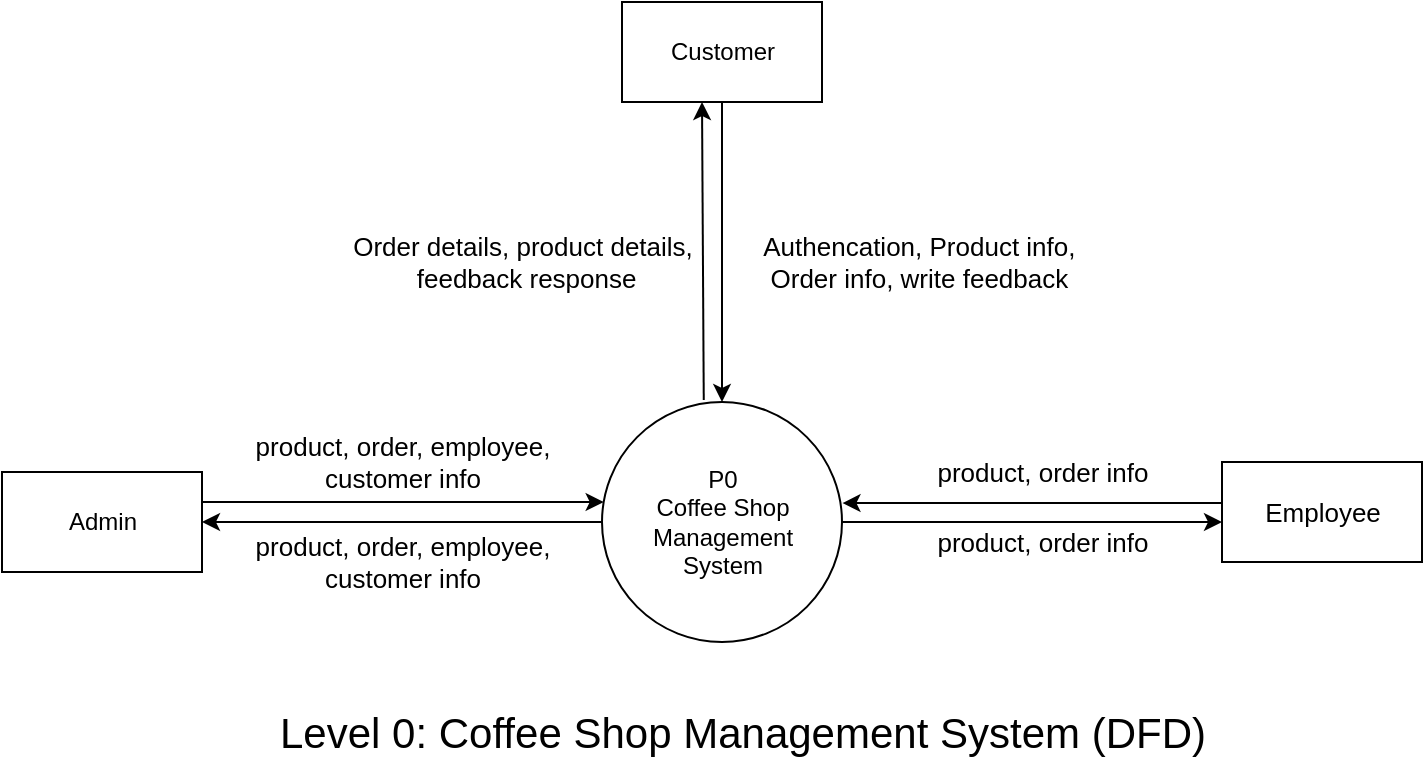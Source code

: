 <mxfile version="20.2.7" type="google" pages="11"><diagram id="53cvjMq3iE3HJHmpw1Md" name="Level O"><mxGraphModel grid="1" page="1" gridSize="10" guides="1" tooltips="1" connect="1" arrows="1" fold="1" pageScale="1" pageWidth="1100" pageHeight="850" math="0" shadow="0"><root><mxCell id="0"/><mxCell id="1" parent="0"/><mxCell id="l2xgmN6drBvbaozFWXqk-1" style="edgeStyle=orthogonalEdgeStyle;rounded=0;orthogonalLoop=1;jettySize=auto;html=1;fontFamily=Helvetica;fontSize=13;entryX=0;entryY=0.6;entryDx=0;entryDy=0;entryPerimeter=0;" edge="1" parent="1" source="l2xgmN6drBvbaozFWXqk-2" target="l2xgmN6drBvbaozFWXqk-7"><mxGeometry relative="1" as="geometry"><mxPoint x="650" y="320" as="targetPoint"/></mxGeometry></mxCell><mxCell id="l2xgmN6drBvbaozFWXqk-2" value="P0&lt;br&gt;Coffee Shop &lt;br&gt;Management &lt;br&gt;System" style="shape=ellipse;html=1;dashed=0;whitespace=wrap;aspect=fixed;perimeter=ellipsePerimeter;" vertex="1" parent="1"><mxGeometry x="330" y="260" width="120" height="120" as="geometry"/></mxCell><mxCell id="l2xgmN6drBvbaozFWXqk-3" value="Customer" style="html=1;dashed=0;whitespace=wrap;" vertex="1" parent="1"><mxGeometry x="340" y="60" width="100" height="50" as="geometry"/></mxCell><mxCell id="l2xgmN6drBvbaozFWXqk-4" style="edgeStyle=orthogonalEdgeStyle;rounded=0;orthogonalLoop=1;jettySize=auto;html=1;fontFamily=Helvetica;fontSize=13;" edge="1" parent="1" source="l2xgmN6drBvbaozFWXqk-5" target="l2xgmN6drBvbaozFWXqk-2"><mxGeometry relative="1" as="geometry"><Array as="points"><mxPoint x="210" y="310"/><mxPoint x="210" y="310"/></Array></mxGeometry></mxCell><mxCell id="l2xgmN6drBvbaozFWXqk-5" value="Admin" style="html=1;dashed=0;whitespace=wrap;" vertex="1" parent="1"><mxGeometry x="30" y="295" width="100" height="50" as="geometry"/></mxCell><mxCell id="l2xgmN6drBvbaozFWXqk-6" style="edgeStyle=orthogonalEdgeStyle;rounded=0;orthogonalLoop=1;jettySize=auto;html=1;fontFamily=Helvetica;fontSize=13;entryX=1.002;entryY=0.421;entryDx=0;entryDy=0;entryPerimeter=0;exitX=0;exitY=0.25;exitDx=0;exitDy=0;" edge="1" parent="1" source="l2xgmN6drBvbaozFWXqk-7" target="l2xgmN6drBvbaozFWXqk-2"><mxGeometry relative="1" as="geometry"><mxPoint x="450" y="300" as="targetPoint"/><Array as="points"><mxPoint x="640" y="310"/></Array></mxGeometry></mxCell><mxCell id="l2xgmN6drBvbaozFWXqk-7" value="&lt;font style=&quot;font-size: 13px;&quot;&gt;Employee&lt;/font&gt;" style="html=1;dashed=0;whitespace=wrap;" vertex="1" parent="1"><mxGeometry x="640" y="290" width="100" height="50" as="geometry"/></mxCell><mxCell id="l2xgmN6drBvbaozFWXqk-12" value="" style="endArrow=classic;html=1;rounded=0;fontFamily=Helvetica;fontSize=13;entryX=0.4;entryY=1;entryDx=0;entryDy=0;exitX=0.424;exitY=-0.008;exitDx=0;exitDy=0;exitPerimeter=0;entryPerimeter=0;" edge="1" parent="1" source="l2xgmN6drBvbaozFWXqk-2" target="l2xgmN6drBvbaozFWXqk-3"><mxGeometry width="50" height="50" relative="1" as="geometry"><mxPoint x="365" y="260" as="sourcePoint"/><mxPoint x="415" y="210" as="targetPoint"/></mxGeometry></mxCell><mxCell id="l2xgmN6drBvbaozFWXqk-13" value="Authencation, Product info,&amp;nbsp;&lt;br&gt;Order info, write feedback&amp;nbsp;" style="text;html=1;resizable=0;autosize=1;align=center;verticalAlign=middle;points=[];fillColor=none;strokeColor=none;rounded=0;fontFamily=Helvetica;fontSize=13;" vertex="1" parent="1"><mxGeometry x="400" y="170" width="180" height="40" as="geometry"/></mxCell><mxCell id="l2xgmN6drBvbaozFWXqk-14" value="product, order info" style="text;html=1;resizable=0;autosize=1;align=center;verticalAlign=middle;points=[];fillColor=none;strokeColor=none;rounded=0;fontFamily=Helvetica;fontSize=13;" vertex="1" parent="1"><mxGeometry x="485" y="315" width="130" height="30" as="geometry"/></mxCell><mxCell id="l2xgmN6drBvbaozFWXqk-16" value="product, order, employee, &lt;br&gt;customer info" style="text;html=1;resizable=0;autosize=1;align=center;verticalAlign=middle;points=[];fillColor=none;strokeColor=none;rounded=0;fontFamily=Helvetica;fontSize=13;" vertex="1" parent="1"><mxGeometry x="145" y="320" width="170" height="40" as="geometry"/></mxCell><mxCell id="l2xgmN6drBvbaozFWXqk-17" value="Order details, product details,&lt;br&gt;&amp;nbsp;feedback response" style="text;html=1;resizable=0;autosize=1;align=center;verticalAlign=middle;points=[];fillColor=none;strokeColor=none;rounded=0;fontFamily=Helvetica;fontSize=13;" vertex="1" parent="1"><mxGeometry x="195" y="170" width="190" height="40" as="geometry"/></mxCell><mxCell id="l2xgmN6drBvbaozFWXqk-18" value="&lt;font style=&quot;font-size: 21px;&quot;&gt;Level 0: Coffee Shop Management System (DFD)&lt;/font&gt;" style="text;html=1;resizable=0;autosize=1;align=center;verticalAlign=middle;points=[];fillColor=none;strokeColor=none;rounded=0;fontFamily=Helvetica;fontSize=13;" vertex="1" parent="1"><mxGeometry x="155" y="405" width="490" height="40" as="geometry"/></mxCell><mxCell id="l2xgmN6drBvbaozFWXqk-19" value="" style="endArrow=classic;html=1;rounded=0;fontFamily=Helvetica;fontSize=21;exitX=0.5;exitY=1;exitDx=0;exitDy=0;entryX=0.5;entryY=0;entryDx=0;entryDy=0;" edge="1" parent="1" source="l2xgmN6drBvbaozFWXqk-3" target="l2xgmN6drBvbaozFWXqk-2"><mxGeometry width="50" height="50" relative="1" as="geometry"><mxPoint x="410" y="245" as="sourcePoint"/><mxPoint x="460" y="195" as="targetPoint"/><Array as="points"><mxPoint x="390" y="170"/></Array></mxGeometry></mxCell><mxCell id="Qb95Rg86BdeyocFZOY8B-1" style="edgeStyle=orthogonalEdgeStyle;rounded=0;orthogonalLoop=1;jettySize=auto;html=1;fontFamily=Helvetica;fontSize=13;entryX=1;entryY=0.5;entryDx=0;entryDy=0;exitX=0;exitY=0.5;exitDx=0;exitDy=0;" edge="1" parent="1" source="l2xgmN6drBvbaozFWXqk-2" target="l2xgmN6drBvbaozFWXqk-5"><mxGeometry relative="1" as="geometry"><Array as="points"/><mxPoint x="470" y="600" as="sourcePoint"/><mxPoint x="340.839" y="320.0" as="targetPoint"/></mxGeometry></mxCell><mxCell id="Qb95Rg86BdeyocFZOY8B-2" value="product, order, employee, &lt;br&gt;customer info" style="text;html=1;resizable=0;autosize=1;align=center;verticalAlign=middle;points=[];fillColor=none;strokeColor=none;rounded=0;fontFamily=Helvetica;fontSize=13;" vertex="1" parent="1"><mxGeometry x="145" y="270" width="170" height="40" as="geometry"/></mxCell><mxCell id="Qb95Rg86BdeyocFZOY8B-3" value="product, order info" style="text;html=1;resizable=0;autosize=1;align=center;verticalAlign=middle;points=[];fillColor=none;strokeColor=none;rounded=0;fontFamily=Helvetica;fontSize=13;" vertex="1" parent="1"><mxGeometry x="485" y="280" width="130" height="30" as="geometry"/></mxCell></root></mxGraphModel></diagram><diagram id="OKphvpMGAzP8NUR5upGF" name="Level 1"><mxGraphModel grid="1" page="1" gridSize="10" guides="1" tooltips="1" connect="1" arrows="1" fold="1" pageScale="1" pageWidth="827" pageHeight="1169" math="0" shadow="0"><root><mxCell id="0"/><mxCell id="1" parent="0"/><mxCell id="14j6ER5Miao5gUFCtfWg-1" value="P1&lt;br&gt;Register" style="ellipse;whiteSpace=wrap;html=1;aspect=fixed;" vertex="1" parent="1"><mxGeometry x="-80" y="40" width="80" height="80" as="geometry"/></mxCell><mxCell id="14j6ER5Miao5gUFCtfWg-2" value="P2&lt;br&gt;Login" style="ellipse;whiteSpace=wrap;html=1;aspect=fixed;" vertex="1" parent="1"><mxGeometry x="-80" y="155" width="80" height="80" as="geometry"/></mxCell><mxCell id="14j6ER5Miao5gUFCtfWg-3" value="P3&lt;br&gt;Product&amp;nbsp;" style="ellipse;whiteSpace=wrap;html=1;aspect=fixed;" vertex="1" parent="1"><mxGeometry x="-70" y="305" width="80" height="80" as="geometry"/></mxCell><mxCell id="14j6ER5Miao5gUFCtfWg-4" value="P4&lt;br&gt;Order" style="ellipse;whiteSpace=wrap;html=1;aspect=fixed;" vertex="1" parent="1"><mxGeometry x="-70" y="495" width="80" height="80" as="geometry"/></mxCell><mxCell id="14j6ER5Miao5gUFCtfWg-5" value="P5&lt;br&gt;Payment" style="ellipse;whiteSpace=wrap;html=1;aspect=fixed;" vertex="1" parent="1"><mxGeometry x="-70" y="615" width="80" height="80" as="geometry"/></mxCell><mxCell id="14j6ER5Miao5gUFCtfWg-7" value="P8&lt;br&gt;Customer&lt;br&gt;Management" style="ellipse;whiteSpace=wrap;html=1;aspect=fixed;" vertex="1" parent="1"><mxGeometry x="-70" y="975" width="80" height="80" as="geometry"/></mxCell><mxCell id="14j6ER5Miao5gUFCtfWg-8" value="P6&lt;br&gt;Rating/ Feedbacks" style="ellipse;whiteSpace=wrap;html=1;aspect=fixed;" vertex="1" parent="1"><mxGeometry x="-70" y="725" width="80" height="80" as="geometry"/></mxCell><mxCell id="14j6ER5Miao5gUFCtfWg-10" value="Customer Data" style="shape=partialRectangle;whiteSpace=wrap;html=1;left=0;right=0;fillColor=none;" vertex="1" parent="1"><mxGeometry x="360" y="65" width="120" height="30" as="geometry"/></mxCell><mxCell id="14j6ER5Miao5gUFCtfWg-11" value="" style="endArrow=classic;html=1;rounded=0;entryX=1.011;entryY=0.623;entryDx=0;entryDy=0;entryPerimeter=0;exitX=0;exitY=0.75;exitDx=0;exitDy=0;" edge="1" parent="1" source="14j6ER5Miao5gUFCtfWg-10" target="14j6ER5Miao5gUFCtfWg-1"><mxGeometry width="50" height="50" relative="1" as="geometry"><mxPoint x="410" y="65" as="sourcePoint"/><mxPoint x="-60" y="35" as="targetPoint"/><Array as="points"/></mxGeometry></mxCell><mxCell id="14j6ER5Miao5gUFCtfWg-12" value="Return Customer Information" style="text;html=1;align=center;verticalAlign=middle;resizable=0;points=[];autosize=1;strokeColor=none;fillColor=none;" vertex="1" parent="1"><mxGeometry x="150" y="90" width="180" height="30" as="geometry"/></mxCell><mxCell id="14j6ER5Miao5gUFCtfWg-13" value="&lt;font style=&quot;font-size: 12px;&quot;&gt;Store Customer Information&lt;/font&gt;" style="endArrow=classic;html=1;rounded=0;exitX=1.021;exitY=0.349;exitDx=0;exitDy=0;exitPerimeter=0;entryX=0;entryY=0;entryDx=0;entryDy=0;" edge="1" parent="1" source="14j6ER5Miao5gUFCtfWg-1" target="14j6ER5Miao5gUFCtfWg-10"><mxGeometry x="-0.067" y="10" width="50" height="50" relative="1" as="geometry"><mxPoint x="10" y="-5" as="sourcePoint"/><mxPoint x="430" y="25" as="targetPoint"/><Array as="points"/><mxPoint as="offset"/></mxGeometry></mxCell><mxCell id="14j6ER5Miao5gUFCtfWg-14" value="Customer" style="rounded=0;whiteSpace=wrap;html=1;" vertex="1" parent="1"><mxGeometry x="-490" y="375" width="120" height="60" as="geometry"/></mxCell><mxCell id="14j6ER5Miao5gUFCtfWg-15" value="&lt;font style=&quot;font-size: 12px;&quot;&gt;Provide Customer Information&lt;/font&gt;" style="endArrow=classic;html=1;rounded=0;entryX=-0.001;entryY=0.309;entryDx=0;entryDy=0;entryPerimeter=0;exitX=0.398;exitY=-0.039;exitDx=0;exitDy=0;exitPerimeter=0;" edge="1" parent="1" source="14j6ER5Miao5gUFCtfWg-14" target="14j6ER5Miao5gUFCtfWg-1"><mxGeometry x="0.269" y="17" width="50" height="50" relative="1" as="geometry"><mxPoint x="-440" y="365" as="sourcePoint"/><mxPoint x="-120" y="-5" as="targetPoint"/><Array as="points"><mxPoint x="-440" y="65"/></Array><mxPoint x="-1" as="offset"/></mxGeometry></mxCell><mxCell id="14j6ER5Miao5gUFCtfWg-16" value="" style="endArrow=classic;html=1;rounded=0;entryX=0.5;entryY=0;entryDx=0;entryDy=0;exitX=0.01;exitY=0.618;exitDx=0;exitDy=0;exitPerimeter=0;" edge="1" parent="1" source="14j6ER5Miao5gUFCtfWg-1" target="14j6ER5Miao5gUFCtfWg-14"><mxGeometry width="50" height="50" relative="1" as="geometry"><mxPoint x="-70" y="25" as="sourcePoint"/><mxPoint x="-410" y="365" as="targetPoint"/><Array as="points"><mxPoint x="-430" y="89"/></Array></mxGeometry></mxCell><mxCell id="14j6ER5Miao5gUFCtfWg-17" value="Get Customer Account" style="text;html=1;strokeColor=none;fillColor=none;align=center;verticalAlign=middle;whiteSpace=wrap;rounded=0;" vertex="1" parent="1"><mxGeometry x="-400" y="90" width="130" height="30" as="geometry"/></mxCell><mxCell id="14j6ER5Miao5gUFCtfWg-18" value="&lt;font style=&quot;font-size: 12px;&quot;&gt;Provide Information&lt;/font&gt;" style="endArrow=classic;html=1;rounded=0;entryX=0;entryY=0.375;entryDx=0;entryDy=0;entryPerimeter=0;exitX=0.092;exitY=0.017;exitDx=0;exitDy=0;exitPerimeter=0;" edge="1" parent="1" source="EhoKYy3hCRL5xim1OquA-2" target="14j6ER5Miao5gUFCtfWg-2"><mxGeometry x="0.231" y="10" width="50" height="50" relative="1" as="geometry"><mxPoint x="-390" y="365" as="sourcePoint"/><mxPoint x="-60" y="25" as="targetPoint"/><Array as="points"><mxPoint x="-324" y="185"/></Array><mxPoint as="offset"/></mxGeometry></mxCell><mxCell id="14j6ER5Miao5gUFCtfWg-19" value="" style="endArrow=classic;html=1;rounded=0;exitX=0.01;exitY=0.636;exitDx=0;exitDy=0;entryX=0.167;entryY=0.003;entryDx=0;entryDy=0;entryPerimeter=0;exitPerimeter=0;" edge="1" parent="1" source="14j6ER5Miao5gUFCtfWg-2" target="EhoKYy3hCRL5xim1OquA-2"><mxGeometry width="50" height="50" relative="1" as="geometry"><mxPoint x="-110" y="75" as="sourcePoint"/><mxPoint x="-370" y="365" as="targetPoint"/><Array as="points"><mxPoint x="-310" y="205"/></Array></mxGeometry></mxCell><mxCell id="14j6ER5Miao5gUFCtfWg-20" value="Authorization" style="text;html=1;strokeColor=none;fillColor=none;align=center;verticalAlign=middle;whiteSpace=wrap;rounded=0;" vertex="1" parent="1"><mxGeometry x="-320" y="205" width="120" height="30" as="geometry"/></mxCell><mxCell id="14j6ER5Miao5gUFCtfWg-21" value="&lt;span style=&quot;font-size: 12px; background-color: rgb(248, 249, 250);&quot;&gt;Authorization&lt;/span&gt;" style="endArrow=classic;html=1;rounded=0;entryX=0.999;entryY=0.651;entryDx=0;entryDy=0;entryPerimeter=0;" edge="1" parent="1" target="14j6ER5Miao5gUFCtfWg-2"><mxGeometry x="0.03" y="12" width="50" height="50" relative="1" as="geometry"><mxPoint x="350" y="210" as="sourcePoint"/><mxPoint x="-10" y="165" as="targetPoint"/><Array as="points"/><mxPoint as="offset"/></mxGeometry></mxCell><mxCell id="14j6ER5Miao5gUFCtfWg-22" value="Product Information" style="endArrow=classic;html=1;rounded=0;entryX=0.017;entryY=0.333;entryDx=0;entryDy=0;entryPerimeter=0;exitX=0.25;exitY=0;exitDx=0;exitDy=0;" edge="1" parent="1" source="EhoKYy3hCRL5xim1OquA-2" target="14j6ER5Miao5gUFCtfWg-3"><mxGeometry x="-0.086" y="9" width="50" height="50" relative="1" as="geometry"><mxPoint x="-290" y="325" as="sourcePoint"/><mxPoint x="50" y="295" as="targetPoint"/><Array as="points"><mxPoint x="-297" y="330"/></Array><mxPoint as="offset"/></mxGeometry></mxCell><mxCell id="14j6ER5Miao5gUFCtfWg-25" value="Order Information" style="endArrow=classic;html=1;rounded=0;exitX=0.5;exitY=1;exitDx=0;exitDy=0;entryX=0.017;entryY=0.411;entryDx=0;entryDy=0;entryPerimeter=0;" edge="1" parent="1" source="EhoKYy3hCRL5xim1OquA-2" target="14j6ER5Miao5gUFCtfWg-4"><mxGeometry x="0.123" y="10" width="50" height="50" relative="1" as="geometry"><mxPoint y="345" as="sourcePoint"/><mxPoint x="50" y="295" as="targetPoint"/><Array as="points"><mxPoint x="-255" y="528"/></Array><mxPoint as="offset"/></mxGeometry></mxCell><mxCell id="14j6ER5Miao5gUFCtfWg-28" value="Product Data" style="shape=partialRectangle;whiteSpace=wrap;html=1;left=0;right=0;fillColor=none;" vertex="1" parent="1"><mxGeometry x="360" y="325" width="120" height="35" as="geometry"/></mxCell><mxCell id="14j6ER5Miao5gUFCtfWg-29" value="Product Information" style="endArrow=classic;html=1;rounded=0;entryX=0.003;entryY=0.143;entryDx=0;entryDy=0;entryPerimeter=0;" edge="1" parent="1" target="14j6ER5Miao5gUFCtfWg-28"><mxGeometry x="0.029" y="10" width="50" height="50" relative="1" as="geometry"><mxPoint x="10" y="330" as="sourcePoint"/><mxPoint x="360" y="335" as="targetPoint"/><Array as="points"/><mxPoint as="offset"/></mxGeometry></mxCell><mxCell id="14j6ER5Miao5gUFCtfWg-31" value="Product Details" style="endArrow=classic;html=1;rounded=0;entryX=0.985;entryY=0.577;entryDx=0;entryDy=0;entryPerimeter=0;exitX=0;exitY=0.75;exitDx=0;exitDy=0;" edge="1" parent="1" source="14j6ER5Miao5gUFCtfWg-28" target="14j6ER5Miao5gUFCtfWg-3"><mxGeometry x="0.038" y="8" width="50" height="50" relative="1" as="geometry"><mxPoint x="360" y="345" as="sourcePoint"/><mxPoint x="50" y="295" as="targetPoint"/><mxPoint as="offset"/></mxGeometry></mxCell><mxCell id="14j6ER5Miao5gUFCtfWg-33" value="Ordering Data" style="shape=partialRectangle;whiteSpace=wrap;html=1;left=0;right=0;fillColor=none;" vertex="1" parent="1"><mxGeometry x="370" y="515" width="120" height="40" as="geometry"/></mxCell><mxCell id="14j6ER5Miao5gUFCtfWg-34" value="Ordering Information" style="endArrow=classic;html=1;rounded=0;exitX=0.983;exitY=0.44;exitDx=0;exitDy=0;entryX=-0.017;entryY=0.338;entryDx=0;entryDy=0;entryPerimeter=0;exitPerimeter=0;" edge="1" parent="1" source="14j6ER5Miao5gUFCtfWg-4" target="14j6ER5Miao5gUFCtfWg-33"><mxGeometry x="0.01" y="14" width="50" height="50" relative="1" as="geometry"><mxPoint y="345" as="sourcePoint"/><mxPoint x="50" y="295" as="targetPoint"/><mxPoint as="offset"/></mxGeometry></mxCell><mxCell id="14j6ER5Miao5gUFCtfWg-35" value="Ordering Details" style="endArrow=classic;html=1;rounded=0;exitX=0;exitY=0.75;exitDx=0;exitDy=0;entryX=0.992;entryY=0.652;entryDx=0;entryDy=0;entryPerimeter=0;" edge="1" parent="1"><mxGeometry x="-0.002" y="9" width="50" height="50" relative="1" as="geometry"><mxPoint x="371" y="545" as="sourcePoint"/><mxPoint x="10.36" y="547.16" as="targetPoint"/><mxPoint as="offset"/></mxGeometry></mxCell><mxCell id="14j6ER5Miao5gUFCtfWg-37" value="Payment Data" style="shape=partialRectangle;whiteSpace=wrap;html=1;left=0;right=0;fillColor=none;" vertex="1" parent="1"><mxGeometry x="370" y="625" width="120" height="40" as="geometry"/></mxCell><mxCell id="wgbURyPidpyMLMreIdGM-1" value="Payment Information&amp;nbsp;" style="endArrow=classic;html=1;rounded=0;exitX=-0.017;exitY=0.35;exitDx=0;exitDy=0;entryX=0.998;entryY=0.361;entryDx=0;entryDy=0;entryPerimeter=0;exitPerimeter=0;" edge="1" parent="1" source="14j6ER5Miao5gUFCtfWg-37" target="14j6ER5Miao5gUFCtfWg-5"><mxGeometry x="0.161" y="-9" width="50" height="50" relative="1" as="geometry"><mxPoint x="200" y="705" as="sourcePoint"/><mxPoint x="250" y="655" as="targetPoint"/><mxPoint as="offset"/></mxGeometry></mxCell><mxCell id="wgbURyPidpyMLMreIdGM-3" value="Payment Details" style="endArrow=classic;html=1;rounded=0;exitX=1;exitY=0.638;exitDx=0;exitDy=0;entryX=0.002;entryY=0.909;entryDx=0;entryDy=0;exitPerimeter=0;entryPerimeter=0;" edge="1" parent="1" source="14j6ER5Miao5gUFCtfWg-5" target="14j6ER5Miao5gUFCtfWg-37"><mxGeometry x="-0.056" y="-9" width="50" height="50" relative="1" as="geometry"><mxPoint y="655" as="sourcePoint"/><mxPoint x="50" y="605" as="targetPoint"/><mxPoint as="offset"/></mxGeometry></mxCell><mxCell id="wgbURyPidpyMLMreIdGM-9" value="&lt;span style=&quot;font-size: 11px;&quot;&gt;Rating/Feedback info&lt;/span&gt;&amp;nbsp;Data" style="shape=partialRectangle;whiteSpace=wrap;html=1;left=0;right=0;fillColor=none;" vertex="1" parent="1"><mxGeometry x="370" y="745" width="120" height="40" as="geometry"/></mxCell><mxCell id="wgbURyPidpyMLMreIdGM-10" value="&lt;span style=&quot;background-color: rgb(248, 249, 250);&quot;&gt;Rating/Feedback info&lt;/span&gt;" style="endArrow=classic;html=1;rounded=0;entryX=-0.033;entryY=0.375;entryDx=0;entryDy=0;entryPerimeter=0;exitX=0.992;exitY=0.445;exitDx=0;exitDy=0;exitPerimeter=0;" edge="1" parent="1" source="14j6ER5Miao5gUFCtfWg-8" target="wgbURyPidpyMLMreIdGM-9"><mxGeometry x="-0.043" y="15" width="50" height="50" relative="1" as="geometry"><mxPoint x="10" y="755" as="sourcePoint"/><mxPoint x="190" y="725" as="targetPoint"/><mxPoint as="offset"/></mxGeometry></mxCell><mxCell id="wgbURyPidpyMLMreIdGM-11" value="&lt;span style=&quot;background-color: rgb(248, 249, 250);&quot;&gt;Rating/Feedback&amp;nbsp;&lt;/span&gt;Details" style="endArrow=classic;html=1;rounded=0;exitX=-0.007;exitY=0.851;exitDx=0;exitDy=0;entryX=0.966;entryY=0.675;entryDx=0;entryDy=0;entryPerimeter=0;exitPerimeter=0;" edge="1" parent="1" source="wgbURyPidpyMLMreIdGM-9" target="14j6ER5Miao5gUFCtfWg-8"><mxGeometry x="0.045" y="16" width="50" height="50" relative="1" as="geometry"><mxPoint x="200" y="835" as="sourcePoint"/><mxPoint x="250" y="785" as="targetPoint"/><mxPoint as="offset"/></mxGeometry></mxCell><mxCell id="wgbURyPidpyMLMreIdGM-12" value="&amp;nbsp;Customer Details" style="endArrow=classic;html=1;rounded=0;exitX=1.013;exitY=0.363;exitDx=0;exitDy=0;exitPerimeter=0;" edge="1" parent="1" source="14j6ER5Miao5gUFCtfWg-7"><mxGeometry x="-0.643" y="-41" width="50" height="50" relative="1" as="geometry"><mxPoint y="1025" as="sourcePoint"/><mxPoint x="480" y="85" as="targetPoint"/><Array as="points"><mxPoint x="510" y="1010"/><mxPoint x="500" y="85"/></Array><mxPoint x="1" as="offset"/></mxGeometry></mxCell><mxCell id="wgbURyPidpyMLMreIdGM-13" value="customer Infomation" style="endArrow=classic;html=1;rounded=0;exitX=1;exitY=0;exitDx=0;exitDy=0;entryX=1.021;entryY=0.634;entryDx=0;entryDy=0;entryPerimeter=0;exitPerimeter=0;" edge="1" parent="1" source="14j6ER5Miao5gUFCtfWg-10" target="14j6ER5Miao5gUFCtfWg-7"><mxGeometry x="0.655" y="-41" width="50" height="50" relative="1" as="geometry"><mxPoint x="490" y="85" as="sourcePoint"/><mxPoint x="20" y="1105" as="targetPoint"/><Array as="points"><mxPoint x="510" y="65"/><mxPoint x="520" y="1030"/></Array><mxPoint x="1" as="offset"/></mxGeometry></mxCell><mxCell id="EpdY7-r23Kqnd3pcj-IX-2" value="Employee /Admin" style="rounded=0;whiteSpace=wrap;html=1;" vertex="1" parent="1"><mxGeometry x="-480" y="985" width="120" height="60" as="geometry"/></mxCell><mxCell id="EpdY7-r23Kqnd3pcj-IX-5" value="Order Details" style="endArrow=classic;html=1;rounded=0;exitX=0.033;exitY=0.69;exitDx=0;exitDy=0;exitPerimeter=0;entryX=0.397;entryY=1.055;entryDx=0;entryDy=0;entryPerimeter=0;" edge="1" parent="1" source="14j6ER5Miao5gUFCtfWg-4" target="EhoKYy3hCRL5xim1OquA-2"><mxGeometry x="-0.018" y="15" width="50" height="50" relative="1" as="geometry"><mxPoint x="-470" y="585" as="sourcePoint"/><mxPoint x="-420" y="535" as="targetPoint"/><Array as="points"><mxPoint x="-273" y="550"/></Array><mxPoint as="offset"/></mxGeometry></mxCell><mxCell id="EpdY7-r23Kqnd3pcj-IX-6" value="" style="endArrow=classic;html=1;rounded=0;entryX=0.017;entryY=0.681;entryDx=0;entryDy=0;entryPerimeter=0;exitX=0;exitY=1;exitDx=0;exitDy=0;" edge="1" parent="1" source="EhoKYy3hCRL5xim1OquA-2" target="14j6ER5Miao5gUFCtfWg-8"><mxGeometry width="50" height="50" relative="1" as="geometry"><mxPoint x="-460" y="365" as="sourcePoint"/><mxPoint x="-590" y="435" as="targetPoint"/><Array as="points"><mxPoint x="-340" y="779"/></Array></mxGeometry></mxCell><mxCell id="EpdY7-r23Kqnd3pcj-IX-7" value="" style="endArrow=classic;html=1;rounded=0;exitX=-0.026;exitY=0.433;exitDx=0;exitDy=0;exitPerimeter=0;entryX=0.087;entryY=1.055;entryDx=0;entryDy=0;entryPerimeter=0;" edge="1" parent="1" source="14j6ER5Miao5gUFCtfWg-8" target="EhoKYy3hCRL5xim1OquA-2"><mxGeometry width="50" height="50" relative="1" as="geometry"><mxPoint x="-690" y="875" as="sourcePoint"/><mxPoint x="-470" y="375" as="targetPoint"/><Array as="points"><mxPoint x="-325" y="760"/></Array></mxGeometry></mxCell><mxCell id="EpdY7-r23Kqnd3pcj-IX-8" value="Customer Details" style="endArrow=classic;html=1;rounded=0;entryX=0.999;entryY=0.341;entryDx=0;entryDy=0;exitX=0;exitY=0.375;exitDx=0;exitDy=0;exitPerimeter=0;entryPerimeter=0;" edge="1" parent="1" source="14j6ER5Miao5gUFCtfWg-7" target="EpdY7-r23Kqnd3pcj-IX-2"><mxGeometry x="-0.159" y="-10" width="50" height="50" relative="1" as="geometry"><mxPoint x="-860" y="515" as="sourcePoint"/><mxPoint x="-810" y="465" as="targetPoint"/><Array as="points"/><mxPoint as="offset"/></mxGeometry></mxCell><mxCell id="EpdY7-r23Kqnd3pcj-IX-9" value="Customer Information" style="endArrow=classic;html=1;rounded=0;entryX=0.038;entryY=0.654;entryDx=0;entryDy=0;exitX=1;exitY=0.75;exitDx=0;exitDy=0;entryPerimeter=0;" edge="1" parent="1" source="EpdY7-r23Kqnd3pcj-IX-2" target="14j6ER5Miao5gUFCtfWg-7"><mxGeometry x="0.28" y="-18" width="50" height="50" relative="1" as="geometry"><mxPoint x="-800" y="1055" as="sourcePoint"/><mxPoint x="-750" y="1005" as="targetPoint"/><Array as="points"><mxPoint x="-270" y="1030"/></Array><mxPoint as="offset"/></mxGeometry></mxCell><mxCell id="EpdY7-r23Kqnd3pcj-IX-13" value="Payment Details" style="endArrow=classic;html=1;rounded=0;entryX=0.015;entryY=0.608;entryDx=0;entryDy=0;entryPerimeter=0;" edge="1" parent="1" target="14j6ER5Miao5gUFCtfWg-5"><mxGeometry x="0.295" y="-11" width="50" height="50" relative="1" as="geometry"><mxPoint x="-310" y="435" as="sourcePoint"/><mxPoint x="-750" y="1005" as="targetPoint"/><Array as="points"><mxPoint x="-310" y="665"/></Array><mxPoint x="-1" as="offset"/></mxGeometry></mxCell><mxCell id="EpdY7-r23Kqnd3pcj-IX-15" value="pyment Infomation" style="endArrow=classic;html=1;rounded=0;exitX=-0.004;exitY=0.342;exitDx=0;exitDy=0;entryX=0.25;entryY=1;entryDx=0;entryDy=0;exitPerimeter=0;" edge="1" parent="1" source="14j6ER5Miao5gUFCtfWg-5" target="EhoKYy3hCRL5xim1OquA-2"><mxGeometry x="-0.239" y="-10" width="50" height="50" relative="1" as="geometry"><mxPoint x="-800" y="1055" as="sourcePoint"/><mxPoint x="-380" y="905" as="targetPoint"/><Array as="points"><mxPoint x="-297" y="642"/></Array><mxPoint x="-1" as="offset"/></mxGeometry></mxCell><mxCell id="Vgv0ia-xgxCxsbM62qOU-1" value="P7&lt;br&gt;Cart" style="ellipse;whiteSpace=wrap;html=1;aspect=fixed;" vertex="1" parent="1"><mxGeometry x="-70" y="835" width="80" height="80" as="geometry"/></mxCell><mxCell id="Vgv0ia-xgxCxsbM62qOU-3" value="P9&lt;br&gt;Employee&lt;br&gt;Management" style="ellipse;whiteSpace=wrap;html=1;aspect=fixed;" vertex="1" parent="1"><mxGeometry x="-70" y="1120" width="80" height="80" as="geometry"/></mxCell><mxCell id="Vgv0ia-xgxCxsbM62qOU-7" value="Cart Data" style="shape=partialRectangle;whiteSpace=wrap;html=1;left=0;right=0;fillColor=none;" vertex="1" parent="1"><mxGeometry x="370" y="855" width="120" height="40" as="geometry"/></mxCell><mxCell id="Vgv0ia-xgxCxsbM62qOU-11" value="Admin" style="rounded=0;whiteSpace=wrap;html=1;" vertex="1" parent="1"><mxGeometry x="-480" y="1130" width="120" height="60" as="geometry"/></mxCell><mxCell id="Vgv0ia-xgxCxsbM62qOU-14" value="Employee" style="shape=partialRectangle;whiteSpace=wrap;html=1;left=0;right=0;fillColor=none;" vertex="1" parent="1"><mxGeometry x="370" y="1140" width="120" height="40" as="geometry"/></mxCell><mxCell id="EhoKYy3hCRL5xim1OquA-2" value="Customer/Employee/Admin" style="rounded=0;whiteSpace=wrap;html=1;" vertex="1" parent="1"><mxGeometry x="-340" y="375" width="170" height="60" as="geometry"/></mxCell><mxCell id="EhoKYy3hCRL5xim1OquA-4" value="Customer/Employee, Admin Data" style="shape=partialRectangle;whiteSpace=wrap;html=1;left=0;right=0;fillColor=none;" vertex="1" parent="1"><mxGeometry x="350" y="175" width="120" height="45" as="geometry"/></mxCell><mxCell id="EhoKYy3hCRL5xim1OquA-5" value="Customer/Employee/Admin Information" style="endArrow=classic;html=1;rounded=0;entryX=0;entryY=0.25;entryDx=0;entryDy=0;" edge="1" parent="1" target="EhoKYy3hCRL5xim1OquA-4"><mxGeometry x="0.03" y="12" width="50" height="50" relative="1" as="geometry"><mxPoint y="185" as="sourcePoint"/><mxPoint x="10" y="205" as="targetPoint"/><Array as="points"/><mxPoint as="offset"/></mxGeometry></mxCell><mxCell id="EhoKYy3hCRL5xim1OquA-6" value="Product Details" style="endArrow=classic;html=1;rounded=0;entryX=0.316;entryY=0;entryDx=0;entryDy=0;entryPerimeter=0;exitX=0.004;exitY=0.573;exitDx=0;exitDy=0;exitPerimeter=0;" edge="1" parent="1" source="14j6ER5Miao5gUFCtfWg-3" target="EhoKYy3hCRL5xim1OquA-2"><mxGeometry x="0.235" y="11" width="50" height="50" relative="1" as="geometry"><mxPoint x="-287.5" y="385" as="sourcePoint"/><mxPoint x="-58" y="334.04" as="targetPoint"/><Array as="points"><mxPoint x="-286" y="351"/></Array><mxPoint as="offset"/></mxGeometry></mxCell><mxCell id="EhoKYy3hCRL5xim1OquA-7" value="Cart Information" style="endArrow=classic;html=1;rounded=0;exitX=0.5;exitY=1;exitDx=0;exitDy=0;entryX=0.013;entryY=0.383;entryDx=0;entryDy=0;entryPerimeter=0;" edge="1" parent="1" source="14j6ER5Miao5gUFCtfWg-14" target="Vgv0ia-xgxCxsbM62qOU-1"><mxGeometry x="0.271" y="10" width="50" height="50" relative="1" as="geometry"><mxPoint x="-279.85" y="445.78" as="sourcePoint"/><mxPoint x="-60" y="545.0" as="targetPoint"/><Array as="points"><mxPoint x="-430" y="866"/></Array><mxPoint as="offset"/></mxGeometry></mxCell><mxCell id="EhoKYy3hCRL5xim1OquA-8" value="Cart Details" style="endArrow=classic;html=1;rounded=0;exitX=-0.014;exitY=0.61;exitDx=0;exitDy=0;exitPerimeter=0;entryX=0.37;entryY=1.027;entryDx=0;entryDy=0;entryPerimeter=0;" edge="1" parent="1" source="Vgv0ia-xgxCxsbM62qOU-1" target="14j6ER5Miao5gUFCtfWg-14"><mxGeometry x="-0.276" y="11" width="50" height="50" relative="1" as="geometry"><mxPoint x="-390" y="445" as="sourcePoint"/><mxPoint x="-410" y="435" as="targetPoint"/><Array as="points"><mxPoint x="-446" y="885"/></Array><mxPoint as="offset"/></mxGeometry></mxCell><mxCell id="EhoKYy3hCRL5xim1OquA-9" value="Cart Information" style="endArrow=classic;html=1;rounded=0;exitX=0.983;exitY=0.44;exitDx=0;exitDy=0;entryX=-0.017;entryY=0.338;entryDx=0;entryDy=0;entryPerimeter=0;exitPerimeter=0;" edge="1" parent="1"><mxGeometry x="0.01" y="14" width="50" height="50" relative="1" as="geometry"><mxPoint x="8.64" y="867.36" as="sourcePoint"/><mxPoint x="367.96" y="865.68" as="targetPoint"/><mxPoint as="offset"/></mxGeometry></mxCell><mxCell id="EhoKYy3hCRL5xim1OquA-10" value="Cart Details" style="endArrow=classic;html=1;rounded=0;exitX=0;exitY=0.75;exitDx=0;exitDy=0;entryX=0.992;entryY=0.652;entryDx=0;entryDy=0;entryPerimeter=0;" edge="1" parent="1"><mxGeometry x="-0.002" y="9" width="50" height="50" relative="1" as="geometry"><mxPoint x="370" y="882.16" as="sourcePoint"/><mxPoint x="9.36" y="884.32" as="targetPoint"/><mxPoint as="offset"/></mxGeometry></mxCell><mxCell id="EhoKYy3hCRL5xim1OquA-13" value="Employee Information" style="endArrow=classic;html=1;rounded=0;entryX=-0.003;entryY=0.388;entryDx=0;entryDy=0;entryPerimeter=0;" edge="1" parent="1"><mxGeometry x="-0.103" y="10" width="50" height="50" relative="1" as="geometry"><mxPoint x="-360" y="1146.01" as="sourcePoint"/><mxPoint x="-70.24" y="1147.05" as="targetPoint"/><Array as="points"/><mxPoint as="offset"/></mxGeometry></mxCell><mxCell id="EhoKYy3hCRL5xim1OquA-14" value="Employee Details" style="endArrow=classic;html=1;rounded=0;exitX=-0.026;exitY=0.703;exitDx=0;exitDy=0;entryX=1.021;entryY=0.633;entryDx=0;entryDy=0;entryPerimeter=0;exitPerimeter=0;" edge="1" parent="1"><mxGeometry x="0.037" y="13" width="50" height="50" relative="1" as="geometry"><mxPoint x="-72.08" y="1172.25" as="sourcePoint"/><mxPoint x="-357.48" y="1173.99" as="targetPoint"/><Array as="points"/><mxPoint as="offset"/></mxGeometry></mxCell><mxCell id="EhoKYy3hCRL5xim1OquA-15" value="Employee Information" style="endArrow=classic;html=1;rounded=0;exitX=1;exitY=0.355;exitDx=0;exitDy=0;exitPerimeter=0;entryX=0.008;entryY=0.375;entryDx=0;entryDy=0;entryPerimeter=0;" edge="1" parent="1"><mxGeometry x="-0.003" y="19" width="50" height="50" relative="1" as="geometry"><mxPoint x="9.04" y="1147.87" as="sourcePoint"/><mxPoint x="370" y="1148.22" as="targetPoint"/><mxPoint as="offset"/></mxGeometry></mxCell><mxCell id="EhoKYy3hCRL5xim1OquA-16" value="Employee Details" style="endArrow=classic;html=1;rounded=0;entryX=1.025;entryY=0.638;entryDx=0;entryDy=0;entryPerimeter=0;" edge="1" parent="1"><mxGeometry x="0.006" y="19" width="50" height="50" relative="1" as="geometry"><mxPoint x="369.04" y="1170.47" as="sourcePoint"/><mxPoint x="11.04" y="1170.51" as="targetPoint"/><mxPoint as="offset"/></mxGeometry></mxCell><mxCell id="hD4F16bi1AQLuYLX-0WV-1" value="&lt;font style=&quot;font-size: 21px;&quot;&gt;Level 1: Coffee Shop Management System (DFD)&lt;/font&gt;" style="text;html=1;resizable=0;autosize=1;align=center;verticalAlign=middle;points=[];fillColor=none;strokeColor=none;rounded=0;fontFamily=Helvetica;fontSize=13;" vertex="1" parent="1"><mxGeometry x="-250" y="1260" width="490" height="40" as="geometry"/></mxCell><mxCell id="OMvkQVO_1OjjHQCDGyGx-1" value="&lt;font style=&quot;font-size: 11px;&quot;&gt;Rating/Feedback info&lt;/font&gt;" style="text;html=1;align=center;verticalAlign=middle;resizable=0;points=[];autosize=1;strokeColor=none;fillColor=none;" vertex="1" parent="1"><mxGeometry x="-325" y="725" width="130" height="30" as="geometry"/></mxCell><mxCell id="OMvkQVO_1OjjHQCDGyGx-2" value="&lt;font style=&quot;font-size: 11px;&quot;&gt;Rating/Feedback&amp;nbsp;&lt;/font&gt;&lt;span style=&quot;font-size: 11px; background-color: rgb(255, 255, 255);&quot;&gt;Details&lt;/span&gt;" style="text;html=1;align=center;verticalAlign=middle;resizable=0;points=[];autosize=1;strokeColor=none;fillColor=none;" vertex="1" parent="1"><mxGeometry x="-330" y="775" width="140" height="30" as="geometry"/></mxCell></root></mxGraphModel></diagram><diagram name="Level 2" id="fIvAXy3GYARngy8602-K"><mxGraphModel grid="1" page="1" gridSize="10" guides="1" tooltips="1" connect="1" arrows="1" fold="1" pageScale="1" pageWidth="827" pageHeight="1169" math="0" shadow="0"><root><mxCell id="69V1TNGVJ8YzDevNEX3G-0"/><mxCell id="69V1TNGVJ8YzDevNEX3G-1" parent="69V1TNGVJ8YzDevNEX3G-0"/><mxCell id="69V1TNGVJ8YzDevNEX3G-2" value="P1.1.1&lt;br&gt;Input user info" style="ellipse;whiteSpace=wrap;html=1;aspect=fixed;" vertex="1" parent="69V1TNGVJ8YzDevNEX3G-1"><mxGeometry x="355" y="90" width="120" height="120" as="geometry"/></mxCell><mxCell id="69V1TNGVJ8YzDevNEX3G-3" value="P1.1.2&lt;br&gt;Check Validity" style="ellipse;whiteSpace=wrap;html=1;aspect=fixed;" vertex="1" parent="69V1TNGVJ8YzDevNEX3G-1"><mxGeometry x="355" y="280" width="120" height="120" as="geometry"/></mxCell><mxCell id="69V1TNGVJ8YzDevNEX3G-4" value="P1.1.3&lt;br&gt;Record User&amp;nbsp;" style="ellipse;whiteSpace=wrap;html=1;aspect=fixed;" vertex="1" parent="69V1TNGVJ8YzDevNEX3G-1"><mxGeometry x="354" y="464.5" width="120" height="120" as="geometry"/></mxCell><mxCell id="DgnB06S67nRg7BLVBZOr-0" value="Customer" style="rounded=0;whiteSpace=wrap;html=1;hachureGap=4;" vertex="1" parent="69V1TNGVJ8YzDevNEX3G-1"><mxGeometry x="10" y="120" width="180" height="60" as="geometry"/></mxCell><mxCell id="DgnB06S67nRg7BLVBZOr-5" style="edgeStyle=none;curved=1;rounded=0;orthogonalLoop=1;jettySize=auto;html=1;entryX=0.988;entryY=0.44;entryDx=0;entryDy=0;endArrow=classic;sourcePerimeterSpacing=8;targetPerimeterSpacing=8;endFill=1;entryPerimeter=0;exitX=0;exitY=0.25;exitDx=0;exitDy=0;" edge="1" parent="69V1TNGVJ8YzDevNEX3G-1" source="DgnB06S67nRg7BLVBZOr-2" target="69V1TNGVJ8YzDevNEX3G-3"><mxGeometry relative="1" as="geometry"/></mxCell><mxCell id="DgnB06S67nRg7BLVBZOr-2" value="Customer Data" style="html=1;dashed=0;whitespace=wrap;shape=partialRectangle;right=0;left=0;hachureGap=4;" vertex="1" parent="69V1TNGVJ8YzDevNEX3G-1"><mxGeometry x="620" y="325" width="100" height="30" as="geometry"/></mxCell><mxCell id="DgnB06S67nRg7BLVBZOr-7" value="Customer iinformation" style="text;html=1;align=center;verticalAlign=middle;resizable=0;points=[];autosize=1;strokeColor=none;fillColor=none;hachureGap=4;" vertex="1" parent="69V1TNGVJ8YzDevNEX3G-1"><mxGeometry x="200" y="120" width="140" height="30" as="geometry"/></mxCell><mxCell id="DgnB06S67nRg7BLVBZOr-10" value="P1.2.1&lt;br&gt;Input user&amp;nbsp; name, password" style="ellipse;whiteSpace=wrap;html=1;aspect=fixed;" vertex="1" parent="69V1TNGVJ8YzDevNEX3G-1"><mxGeometry x="355" y="650" width="120" height="120" as="geometry"/></mxCell><mxCell id="DgnB06S67nRg7BLVBZOr-12" value="P1.2.2&lt;br&gt;Authentication" style="ellipse;whiteSpace=wrap;html=1;aspect=fixed;" vertex="1" parent="69V1TNGVJ8YzDevNEX3G-1"><mxGeometry x="355" y="840" width="120" height="120" as="geometry"/></mxCell><mxCell id="DgnB06S67nRg7BLVBZOr-14" value="P1.2.3&lt;br&gt;User Landing Page" style="ellipse;whiteSpace=wrap;html=1;aspect=fixed;" vertex="1" parent="69V1TNGVJ8YzDevNEX3G-1"><mxGeometry x="354" y="1040" width="120" height="120" as="geometry"/></mxCell><mxCell id="DgnB06S67nRg7BLVBZOr-16" value="Customer/Admin/Employee" style="rounded=0;whiteSpace=wrap;html=1;hachureGap=4;" vertex="1" parent="69V1TNGVJ8YzDevNEX3G-1"><mxGeometry x="10" y="680" width="180" height="60" as="geometry"/></mxCell><mxCell id="DgnB06S67nRg7BLVBZOr-18" value="Customer/Employee/Admin Data" style="html=1;dashed=0;whitespace=wrap;shape=partialRectangle;right=0;left=0;hachureGap=4;" vertex="1" parent="69V1TNGVJ8YzDevNEX3G-1"><mxGeometry x="620" y="885" width="240" height="30" as="geometry"/></mxCell><mxCell id="DgnB06S67nRg7BLVBZOr-19" value="User Information" style="text;html=1;align=center;verticalAlign=middle;resizable=0;points=[];autosize=1;strokeColor=none;fillColor=none;hachureGap=4;" vertex="1" parent="69V1TNGVJ8YzDevNEX3G-1"><mxGeometry x="215" y="680" width="110" height="30" as="geometry"/></mxCell><mxCell id="DgnB06S67nRg7BLVBZOr-21" value="&lt;font style=&quot;text-align: left; background-color: rgb(255, 255, 255); font-size: 48px;&quot; face=&quot;arial, sans-serif&quot;&gt;&lt;b style=&quot;&quot;&gt;P1.1 Regestration DFD&amp;nbsp;&lt;/b&gt;&lt;/font&gt;" style="text;html=1;align=center;verticalAlign=middle;resizable=0;points=[];autosize=1;strokeColor=none;fillColor=none;hachureGap=4;" vertex="1" parent="69V1TNGVJ8YzDevNEX3G-1"><mxGeometry x="25" y="10" width="550" height="70" as="geometry"/></mxCell><mxCell id="DgnB06S67nRg7BLVBZOr-22" value="&lt;b style=&quot;font-family: arial, sans-serif; font-size: 48px; text-align: left;&quot;&gt;P1.2 Login DFD&amp;nbsp;&lt;/b&gt;" style="text;html=1;align=center;verticalAlign=middle;resizable=0;points=[];autosize=1;strokeColor=none;fillColor=none;hachureGap=4;" vertex="1" parent="69V1TNGVJ8YzDevNEX3G-1"><mxGeometry x="15" y="585" width="390" height="70" as="geometry"/></mxCell><mxCell id="DgnB06S67nRg7BLVBZOr-23" value="User information" style="text;html=1;align=center;verticalAlign=middle;resizable=0;points=[];autosize=1;strokeColor=none;fillColor=none;hachureGap=4;" vertex="1" parent="69V1TNGVJ8YzDevNEX3G-1"><mxGeometry x="495" y="300" width="110" height="30" as="geometry"/></mxCell><mxCell id="gByAbB4FcGyuwEvKsvhd-18" value="P1.3.1&lt;br&gt;View Product/ Retrieved Product" style="ellipse;whiteSpace=wrap;html=1;aspect=fixed;" vertex="1" parent="69V1TNGVJ8YzDevNEX3G-1"><mxGeometry x="425" y="1290" width="120" height="120" as="geometry"/></mxCell><mxCell id="gByAbB4FcGyuwEvKsvhd-20" value="P1.3.2&lt;br&gt;Add Product" style="ellipse;whiteSpace=wrap;html=1;aspect=fixed;" vertex="1" parent="69V1TNGVJ8YzDevNEX3G-1"><mxGeometry x="425" y="1480" width="120" height="120" as="geometry"/></mxCell><mxCell id="gByAbB4FcGyuwEvKsvhd-22" value="P1.3.3&lt;br&gt;Update Product" style="ellipse;whiteSpace=wrap;html=1;aspect=fixed;" vertex="1" parent="69V1TNGVJ8YzDevNEX3G-1"><mxGeometry x="424" y="1680" width="120" height="120" as="geometry"/></mxCell><mxCell id="gByAbB4FcGyuwEvKsvhd-24" value="Admin/Employee" style="rounded=0;whiteSpace=wrap;html=1;hachureGap=4;" vertex="1" parent="69V1TNGVJ8YzDevNEX3G-1"><mxGeometry x="90" y="1510" width="180" height="60" as="geometry"/></mxCell><mxCell id="gByAbB4FcGyuwEvKsvhd-25" value="Product Data" style="html=1;dashed=0;whitespace=wrap;shape=partialRectangle;right=0;left=0;hachureGap=4;" vertex="1" parent="69V1TNGVJ8YzDevNEX3G-1"><mxGeometry x="680" y="1620" width="100" height="30" as="geometry"/></mxCell><mxCell id="gByAbB4FcGyuwEvKsvhd-26" value="Product Information" style="text;html=1;align=center;verticalAlign=middle;resizable=0;points=[];autosize=1;strokeColor=none;fillColor=none;hachureGap=4;" vertex="1" parent="69V1TNGVJ8YzDevNEX3G-1"><mxGeometry x="283.5" y="1320" width="130" height="30" as="geometry"/></mxCell><mxCell id="gByAbB4FcGyuwEvKsvhd-27" value="&lt;p style=&quot;font-family: Verdana, Helvetica, Arial, sans-serif; font-size: 16px; text-align: left; background-color: rgb(255, 255, 255); margin-top: 0pt; margin-bottom: 0pt; margin-left: 0in; direction: ltr; word-break: normal;&quot;&gt;&lt;b style=&quot;background-color: rgb(248, 249, 250); font-family: arial, sans-serif; font-size: 48px;&quot;&gt;P1.3 Product DFD&amp;nbsp;&lt;/b&gt;&lt;br&gt;&lt;/p&gt;" style="text;html=1;align=center;verticalAlign=middle;resizable=0;points=[];autosize=1;strokeColor=none;fillColor=none;hachureGap=4;" vertex="1" parent="69V1TNGVJ8YzDevNEX3G-1"><mxGeometry x="15" y="1203" width="440" height="70" as="geometry"/></mxCell><mxCell id="gByAbB4FcGyuwEvKsvhd-28" value="Add Product" style="text;html=1;align=center;verticalAlign=middle;resizable=0;points=[];autosize=1;strokeColor=none;fillColor=none;hachureGap=4;" vertex="1" parent="69V1TNGVJ8YzDevNEX3G-1"><mxGeometry x="580" y="1500" width="90" height="30" as="geometry"/></mxCell><mxCell id="gByAbB4FcGyuwEvKsvhd-29" value="P1.3.4&lt;br&gt;Deleted Product" style="ellipse;whiteSpace=wrap;html=1;aspect=fixed;" vertex="1" parent="69V1TNGVJ8YzDevNEX3G-1"><mxGeometry x="425" y="1870" width="120" height="120" as="geometry"/></mxCell><mxCell id="gByAbB4FcGyuwEvKsvhd-30" style="edgeStyle=orthogonalEdgeStyle;rounded=0;orthogonalLoop=1;jettySize=auto;html=1;fontFamily=Helvetica;fontSize=13;exitX=1;exitY=0.5;exitDx=0;exitDy=0;entryX=0.75;entryY=1;entryDx=0;entryDy=0;" edge="1" parent="69V1TNGVJ8YzDevNEX3G-1" source="gByAbB4FcGyuwEvKsvhd-29" target="gByAbB4FcGyuwEvKsvhd-25"><mxGeometry relative="1" as="geometry"><Array as="points"><mxPoint x="755" y="1930"/></Array><mxPoint x="579.16" y="2010" as="sourcePoint"/><mxPoint x="779.999" y="2010" as="targetPoint"/></mxGeometry></mxCell><mxCell id="gByAbB4FcGyuwEvKsvhd-31" style="edgeStyle=orthogonalEdgeStyle;rounded=0;orthogonalLoop=1;jettySize=auto;html=1;fontFamily=Helvetica;fontSize=13;exitX=1;exitY=0.5;exitDx=0;exitDy=0;entryX=0.5;entryY=1;entryDx=0;entryDy=0;" edge="1" parent="69V1TNGVJ8YzDevNEX3G-1" source="gByAbB4FcGyuwEvKsvhd-22" target="gByAbB4FcGyuwEvKsvhd-25"><mxGeometry relative="1" as="geometry"><Array as="points"><mxPoint x="730" y="1740"/></Array><mxPoint x="629.58" y="1710" as="sourcePoint"/><mxPoint x="830.419" y="1710" as="targetPoint"/></mxGeometry></mxCell><mxCell id="gByAbB4FcGyuwEvKsvhd-32" style="edgeStyle=orthogonalEdgeStyle;rounded=0;orthogonalLoop=1;jettySize=auto;html=1;fontFamily=Helvetica;fontSize=13;exitX=1;exitY=0.5;exitDx=0;exitDy=0;entryX=0.5;entryY=0;entryDx=0;entryDy=0;" edge="1" parent="69V1TNGVJ8YzDevNEX3G-1" source="gByAbB4FcGyuwEvKsvhd-20" target="gByAbB4FcGyuwEvKsvhd-25"><mxGeometry relative="1" as="geometry"><Array as="points"><mxPoint x="730" y="1540"/></Array><mxPoint x="554" y="1750" as="sourcePoint"/><mxPoint x="740" y="1620" as="targetPoint"/></mxGeometry></mxCell><mxCell id="gByAbB4FcGyuwEvKsvhd-33" style="edgeStyle=orthogonalEdgeStyle;rounded=0;orthogonalLoop=1;jettySize=auto;html=1;fontFamily=Helvetica;fontSize=13;entryX=1;entryY=0.5;entryDx=0;entryDy=0;exitX=0.75;exitY=0;exitDx=0;exitDy=0;" edge="1" parent="69V1TNGVJ8YzDevNEX3G-1" source="gByAbB4FcGyuwEvKsvhd-25" target="gByAbB4FcGyuwEvKsvhd-18"><mxGeometry relative="1" as="geometry"><Array as="points"><mxPoint x="755" y="1350"/></Array><mxPoint x="780" y="1260" as="sourcePoint"/><mxPoint x="830" y="1590" as="targetPoint"/></mxGeometry></mxCell><mxCell id="gByAbB4FcGyuwEvKsvhd-34" value="Updated Product" style="text;html=1;align=center;verticalAlign=middle;resizable=0;points=[];autosize=1;strokeColor=none;fillColor=none;hachureGap=4;" vertex="1" parent="69V1TNGVJ8YzDevNEX3G-1"><mxGeometry x="570" y="1700" width="110" height="30" as="geometry"/></mxCell><mxCell id="gByAbB4FcGyuwEvKsvhd-35" value="Deleted Product" style="text;html=1;align=center;verticalAlign=middle;resizable=0;points=[];autosize=1;strokeColor=none;fillColor=none;hachureGap=4;" vertex="1" parent="69V1TNGVJ8YzDevNEX3G-1"><mxGeometry x="575" y="1890" width="110" height="30" as="geometry"/></mxCell><mxCell id="gByAbB4FcGyuwEvKsvhd-36" value="&amp;nbsp;menu details" style="text;html=1;align=center;verticalAlign=middle;resizable=0;points=[];autosize=1;strokeColor=none;fillColor=none;hachureGap=4;" vertex="1" parent="69V1TNGVJ8YzDevNEX3G-1"><mxGeometry x="580" y="1310" width="90" height="30" as="geometry"/></mxCell><mxCell id="gByAbB4FcGyuwEvKsvhd-38" value="Customer" style="rounded=0;whiteSpace=wrap;html=1;hachureGap=4;" vertex="1" parent="69V1TNGVJ8YzDevNEX3G-1"><mxGeometry x="90" y="1320" width="180" height="60" as="geometry"/></mxCell><mxCell id="gByAbB4FcGyuwEvKsvhd-39" value="Product Details" style="text;html=1;align=center;verticalAlign=middle;resizable=0;points=[];autosize=1;strokeColor=none;fillColor=none;hachureGap=4;" vertex="1" parent="69V1TNGVJ8YzDevNEX3G-1"><mxGeometry x="300" y="1370" width="100" height="30" as="geometry"/></mxCell><mxCell id="6Wjh4xTUvHeZ5Ph2Dt2R-40" value="Invoice" style="text;html=1;align=center;verticalAlign=middle;resizable=0;points=[];autosize=1;strokeColor=none;fillColor=none;hachureGap=4;" vertex="1" parent="69V1TNGVJ8YzDevNEX3G-1"><mxGeometry x="283.5" y="2588.5" width="60" height="30" as="geometry"/></mxCell><mxCell id="PLXNRWpU10UYMC3-y2jy-74" value="P1.6.1&lt;br&gt;Feedback" style="ellipse;whiteSpace=wrap;html=1;aspect=fixed;" vertex="1" parent="69V1TNGVJ8YzDevNEX3G-1"><mxGeometry x="450" y="2810" width="140" height="140" as="geometry"/></mxCell><mxCell id="PLXNRWpU10UYMC3-y2jy-76" value="Feedback Data" style="html=1;dashed=0;whitespace=wrap;shape=partialRectangle;right=0;left=0;" vertex="1" parent="69V1TNGVJ8YzDevNEX3G-1"><mxGeometry x="690" y="2990" width="100" height="30" as="geometry"/></mxCell><mxCell id="PLXNRWpU10UYMC3-y2jy-77" value="" style="endArrow=classic;html=1;rounded=0;exitX=0.5;exitY=0;exitDx=0;exitDy=0;entryX=1;entryY=0.5;entryDx=0;entryDy=0;" edge="1" parent="69V1TNGVJ8YzDevNEX3G-1" source="PLXNRWpU10UYMC3-y2jy-76" target="PLXNRWpU10UYMC3-y2jy-74"><mxGeometry width="50" height="50" relative="1" as="geometry"><mxPoint x="540" y="3020" as="sourcePoint"/><mxPoint x="590" y="2970" as="targetPoint"/><Array as="points"><mxPoint x="740" y="2880"/></Array></mxGeometry></mxCell><mxCell id="PLXNRWpU10UYMC3-y2jy-78" value="Customer&amp;nbsp;" style="rounded=0;whiteSpace=wrap;html=1;" vertex="1" parent="69V1TNGVJ8YzDevNEX3G-1"><mxGeometry x="80" y="2850" width="120" height="60" as="geometry"/></mxCell><mxCell id="PLXNRWpU10UYMC3-y2jy-79" value="View Feedback" style="endArrow=classic;html=1;rounded=0;exitX=0;exitY=0.5;exitDx=0;exitDy=0;entryX=1;entryY=0.5;entryDx=0;entryDy=0;" edge="1" parent="69V1TNGVJ8YzDevNEX3G-1" source="PLXNRWpU10UYMC3-y2jy-74" target="PLXNRWpU10UYMC3-y2jy-78"><mxGeometry x="0.119" y="-9" width="50" height="50" relative="1" as="geometry"><mxPoint x="540" y="3020" as="sourcePoint"/><mxPoint x="590" y="2970" as="targetPoint"/><mxPoint as="offset"/></mxGeometry></mxCell><mxCell id="PLXNRWpU10UYMC3-y2jy-80" value="Admin" style="rounded=0;whiteSpace=wrap;html=1;" vertex="1" parent="69V1TNGVJ8YzDevNEX3G-1"><mxGeometry x="138.5" y="3100" width="120" height="60" as="geometry"/></mxCell><mxCell id="PLXNRWpU10UYMC3-y2jy-81" value="Feedback details" style="endArrow=classic;html=1;rounded=0;exitX=-0.013;exitY=0.525;exitDx=0;exitDy=0;entryX=1;entryY=0.5;entryDx=0;entryDy=0;exitPerimeter=0;" edge="1" parent="69V1TNGVJ8YzDevNEX3G-1" source="PLXNRWpU10UYMC3-y2jy-82" target="PLXNRWpU10UYMC3-y2jy-80"><mxGeometry x="0.073" y="-20" width="50" height="50" relative="1" as="geometry"><mxPoint x="540" y="3010" as="sourcePoint"/><mxPoint x="300" y="3130" as="targetPoint"/><Array as="points"/><mxPoint as="offset"/></mxGeometry></mxCell><mxCell id="PLXNRWpU10UYMC3-y2jy-82" value="P1.6.2&amp;nbsp;&lt;br&gt;View Feedback and response on feedback" style="ellipse;whiteSpace=wrap;html=1;aspect=fixed;" vertex="1" parent="69V1TNGVJ8YzDevNEX3G-1"><mxGeometry x="450" y="3057.5" width="140" height="140" as="geometry"/></mxCell><mxCell id="PLXNRWpU10UYMC3-y2jy-83" value="" style="endArrow=classic;html=1;rounded=0;entryX=1;entryY=0.5;entryDx=0;entryDy=0;exitX=0.5;exitY=1;exitDx=0;exitDy=0;" edge="1" parent="69V1TNGVJ8YzDevNEX3G-1" source="PLXNRWpU10UYMC3-y2jy-76" target="PLXNRWpU10UYMC3-y2jy-82"><mxGeometry width="50" height="50" relative="1" as="geometry"><mxPoint x="1130" y="3180" as="sourcePoint"/><mxPoint x="590" y="2960" as="targetPoint"/><Array as="points"><mxPoint x="740" y="3128"/></Array></mxGeometry></mxCell><mxCell id="PLXNRWpU10UYMC3-y2jy-84" value="Feedback response" style="endArrow=classic;html=1;rounded=0;exitX=0;exitY=0.5;exitDx=0;exitDy=0;entryX=0.25;entryY=1;entryDx=0;entryDy=0;" edge="1" parent="69V1TNGVJ8YzDevNEX3G-1" source="PLXNRWpU10UYMC3-y2jy-80" target="PLXNRWpU10UYMC3-y2jy-78"><mxGeometry x="0.259" y="-50" width="50" height="50" relative="1" as="geometry"><mxPoint x="540" y="3010" as="sourcePoint"/><mxPoint x="590" y="2960" as="targetPoint"/><Array as="points"><mxPoint x="110" y="3130"/></Array><mxPoint as="offset"/></mxGeometry></mxCell><mxCell id="PLXNRWpU10UYMC3-y2jy-133" value="P1.7.1&lt;br&gt;View Cart" style="ellipse;whiteSpace=wrap;html=1;aspect=fixed;" vertex="1" parent="69V1TNGVJ8YzDevNEX3G-1"><mxGeometry x="1805" y="160" width="160" height="160" as="geometry"/></mxCell><mxCell id="PLXNRWpU10UYMC3-y2jy-134" value="Cart Dataset" style="html=1;dashed=0;whitespace=wrap;shape=partialRectangle;right=0;left=0;" vertex="1" parent="69V1TNGVJ8YzDevNEX3G-1"><mxGeometry x="2180" y="360" width="160" height="30" as="geometry"/></mxCell><mxCell id="PLXNRWpU10UYMC3-y2jy-135" value="Updated Employee Info" style="endArrow=classic;html=1;rounded=0;exitX=0.5;exitY=0;exitDx=0;exitDy=0;entryX=1;entryY=0.5;entryDx=0;entryDy=0;" edge="1" parent="69V1TNGVJ8YzDevNEX3G-1" source="PLXNRWpU10UYMC3-y2jy-134" target="PLXNRWpU10UYMC3-y2jy-133"><mxGeometry x="0.398" y="20" width="50" height="50" relative="1" as="geometry"><mxPoint x="1895" y="390" as="sourcePoint"/><mxPoint x="1945" y="340" as="targetPoint"/><Array as="points"><mxPoint x="2260" y="240"/></Array><mxPoint as="offset"/></mxGeometry></mxCell><mxCell id="PLXNRWpU10UYMC3-y2jy-136" value="Customer" style="rounded=0;whiteSpace=wrap;html=1;" vertex="1" parent="69V1TNGVJ8YzDevNEX3G-1"><mxGeometry x="1440" y="210" width="120" height="60" as="geometry"/></mxCell><mxCell id="PLXNRWpU10UYMC3-y2jy-137" value="P1.7.2&lt;br&gt;Modify cart" style="ellipse;whiteSpace=wrap;html=1;aspect=fixed;" vertex="1" parent="69V1TNGVJ8YzDevNEX3G-1"><mxGeometry x="1805" y="420" width="160" height="160" as="geometry"/></mxCell><mxCell id="PLXNRWpU10UYMC3-y2jy-138" value="Update Cart&amp;nbsp; Information" style="endArrow=classic;html=1;rounded=0;entryX=0.434;entryY=1.02;entryDx=0;entryDy=0;entryPerimeter=0;" edge="1" parent="69V1TNGVJ8YzDevNEX3G-1" target="PLXNRWpU10UYMC3-y2jy-134"><mxGeometry x="-0.307" y="10" width="50" height="50" relative="1" as="geometry"><mxPoint x="1965" y="490" as="sourcePoint"/><mxPoint x="2215" y="400" as="targetPoint"/><Array as="points"><mxPoint x="2250" y="490"/></Array><mxPoint as="offset"/></mxGeometry></mxCell><mxCell id="PLXNRWpU10UYMC3-y2jy-139" value="P1.7.3&lt;br&gt;Check out&amp;nbsp;" style="ellipse;whiteSpace=wrap;html=1;aspect=fixed;" vertex="1" parent="69V1TNGVJ8YzDevNEX3G-1"><mxGeometry x="1805" y="680" width="160" height="160" as="geometry"/></mxCell><mxCell id="PLXNRWpU10UYMC3-y2jy-140" value="Cart Information" style="endArrow=classic;html=1;rounded=0;exitX=1;exitY=0.25;exitDx=0;exitDy=0;entryX=0.011;entryY=0.41;entryDx=0;entryDy=0;entryPerimeter=0;" edge="1" parent="69V1TNGVJ8YzDevNEX3G-1" source="PLXNRWpU10UYMC3-y2jy-136" target="PLXNRWpU10UYMC3-y2jy-133"><mxGeometry x="0.053" y="15" width="50" height="50" relative="1" as="geometry"><mxPoint x="1865" y="290" as="sourcePoint"/><mxPoint x="1915" y="240" as="targetPoint"/><Array as="points"/><mxPoint as="offset"/></mxGeometry></mxCell><mxCell id="PLXNRWpU10UYMC3-y2jy-141" value="Store Order Information" style="endArrow=classic;html=1;rounded=0;exitX=1;exitY=0.5;exitDx=0;exitDy=0;entryX=0;entryY=0.5;entryDx=0;entryDy=0;" edge="1" parent="69V1TNGVJ8YzDevNEX3G-1"><mxGeometry x="0.051" y="20" width="50" height="50" relative="1" as="geometry"><mxPoint x="1967" y="760" as="sourcePoint"/><mxPoint x="2182" y="760" as="targetPoint"/><Array as="points"><mxPoint x="2082" y="760"/></Array><mxPoint as="offset"/></mxGeometry></mxCell><mxCell id="PLXNRWpU10UYMC3-y2jy-143" value="Order Dataset" style="html=1;dashed=0;whitespace=wrap;shape=partialRectangle;right=0;left=0;" vertex="1" parent="69V1TNGVJ8YzDevNEX3G-1"><mxGeometry x="2180" y="745" width="160" height="30" as="geometry"/></mxCell><mxCell id="PLXNRWpU10UYMC3-y2jy-144" value="Cart Details" style="endArrow=classic;html=1;rounded=0;entryX=1;entryY=0.75;entryDx=0;entryDy=0;exitX=-0.007;exitY=0.61;exitDx=0;exitDy=0;exitPerimeter=0;" edge="1" parent="69V1TNGVJ8YzDevNEX3G-1" source="PLXNRWpU10UYMC3-y2jy-133" target="PLXNRWpU10UYMC3-y2jy-136"><mxGeometry x="-0.145" y="20" width="50" height="50" relative="1" as="geometry"><mxPoint x="1735" y="460" as="sourcePoint"/><mxPoint x="1815.0" y="250" as="targetPoint"/><Array as="points"/><mxPoint as="offset"/></mxGeometry></mxCell><mxCell id="PLXNRWpU10UYMC3-y2jy-147" value="Cart Details" style="endArrow=classic;html=1;rounded=0;entryX=1.017;entryY=0.581;entryDx=0;entryDy=0;exitX=0.584;exitY=1.127;exitDx=0;exitDy=0;exitPerimeter=0;entryPerimeter=0;" edge="1" parent="69V1TNGVJ8YzDevNEX3G-1" source="PLXNRWpU10UYMC3-y2jy-134" target="PLXNRWpU10UYMC3-y2jy-137"><mxGeometry x="0.297" y="10" width="50" height="50" relative="1" as="geometry"><mxPoint x="1975" y="500" as="sourcePoint"/><mxPoint x="2225" y="410" as="targetPoint"/><Array as="points"><mxPoint x="2273" y="513"/></Array><mxPoint as="offset"/></mxGeometry></mxCell><mxCell id="mRyQzRa_TTnyp2ooElOk-0" style="edgeStyle=orthogonalEdgeStyle;rounded=0;orthogonalLoop=1;jettySize=auto;html=1;fontFamily=Helvetica;fontSize=13;entryX=0;entryY=0.5;entryDx=0;entryDy=0;" edge="1" parent="69V1TNGVJ8YzDevNEX3G-1" target="69V1TNGVJ8YzDevNEX3G-2"><mxGeometry relative="1" as="geometry"><Array as="points"><mxPoint x="190" y="150"/><mxPoint x="190" y="150"/></Array><mxPoint x="190" y="150" as="sourcePoint"/><mxPoint x="684.9" y="364.76" as="targetPoint"/></mxGeometry></mxCell><mxCell id="mRyQzRa_TTnyp2ooElOk-1" style="edgeStyle=orthogonalEdgeStyle;rounded=0;orthogonalLoop=1;jettySize=auto;html=1;fontFamily=Helvetica;fontSize=13;entryX=0.5;entryY=1;entryDx=0;entryDy=0;exitX=0;exitY=0.5;exitDx=0;exitDy=0;" edge="1" parent="69V1TNGVJ8YzDevNEX3G-1" source="69V1TNGVJ8YzDevNEX3G-4" target="DgnB06S67nRg7BLVBZOr-0"><mxGeometry relative="1" as="geometry"><Array as="points"><mxPoint x="100" y="525"/></Array><mxPoint x="350" y="552.824" as="sourcePoint"/><mxPoint x="365" y="160" as="targetPoint"/></mxGeometry></mxCell><mxCell id="mRyQzRa_TTnyp2ooElOk-2" style="edgeStyle=orthogonalEdgeStyle;rounded=0;orthogonalLoop=1;jettySize=auto;html=1;fontFamily=Helvetica;fontSize=13;entryX=0.5;entryY=0;entryDx=0;entryDy=0;exitX=0.5;exitY=1;exitDx=0;exitDy=0;" edge="1" parent="69V1TNGVJ8YzDevNEX3G-1" source="69V1TNGVJ8YzDevNEX3G-2" target="69V1TNGVJ8YzDevNEX3G-3"><mxGeometry relative="1" as="geometry"><Array as="points"><mxPoint x="415" y="230"/><mxPoint x="415" y="230"/></Array><mxPoint x="200" y="160" as="sourcePoint"/><mxPoint x="365" y="160" as="targetPoint"/></mxGeometry></mxCell><mxCell id="mRyQzRa_TTnyp2ooElOk-3" style="edgeStyle=orthogonalEdgeStyle;rounded=0;orthogonalLoop=1;jettySize=auto;html=1;fontFamily=Helvetica;fontSize=13;exitX=0.5;exitY=1;exitDx=0;exitDy=0;entryX=0.5;entryY=0;entryDx=0;entryDy=0;" edge="1" parent="69V1TNGVJ8YzDevNEX3G-1" source="69V1TNGVJ8YzDevNEX3G-3" target="69V1TNGVJ8YzDevNEX3G-4"><mxGeometry relative="1" as="geometry"><Array as="points"><mxPoint x="414" y="400"/></Array><mxPoint x="425" y="220" as="sourcePoint"/><mxPoint x="610" y="440" as="targetPoint"/></mxGeometry></mxCell><mxCell id="rDokU4txdIno8Nm0lHKb-0" style="edgeStyle=orthogonalEdgeStyle;rounded=0;orthogonalLoop=1;jettySize=auto;html=1;fontFamily=Helvetica;fontSize=13;exitX=0;exitY=0.5;exitDx=0;exitDy=0;entryX=0.444;entryY=1.022;entryDx=0;entryDy=0;entryPerimeter=0;" edge="1" parent="69V1TNGVJ8YzDevNEX3G-1" source="DgnB06S67nRg7BLVBZOr-14" target="DgnB06S67nRg7BLVBZOr-16"><mxGeometry relative="1" as="geometry"><Array as="points"><mxPoint x="90" y="1100"/></Array><mxPoint x="484" y="1110" as="sourcePoint"/><mxPoint x="724.32" y="923.89" as="targetPoint"/></mxGeometry></mxCell><mxCell id="nQAqTpqvJYxHO6YMWMDj-0" style="edgeStyle=none;curved=1;rounded=0;orthogonalLoop=1;jettySize=auto;html=1;entryX=0;entryY=0.75;entryDx=0;entryDy=0;endArrow=classic;sourcePerimeterSpacing=8;targetPerimeterSpacing=8;endFill=1;exitX=1.032;exitY=0.56;exitDx=0;exitDy=0;exitPerimeter=0;" edge="1" parent="69V1TNGVJ8YzDevNEX3G-1" source="69V1TNGVJ8YzDevNEX3G-3" target="DgnB06S67nRg7BLVBZOr-2"><mxGeometry relative="1" as="geometry"><mxPoint x="530" y="540" as="sourcePoint"/><mxPoint x="485" y="350" as="targetPoint"/></mxGeometry></mxCell><mxCell id="Vpq6gQ6jgJd7GxqeQeud-0" value="Authorization" style="text;html=1;strokeColor=none;fillColor=none;align=center;verticalAlign=middle;whiteSpace=wrap;rounded=0;" vertex="1" parent="69V1TNGVJ8YzDevNEX3G-1"><mxGeometry x="90" y="493" width="120" height="30" as="geometry"/></mxCell><mxCell id="Vpq6gQ6jgJd7GxqeQeud-1" value="Check Validity" style="text;html=1;strokeColor=none;fillColor=none;align=center;verticalAlign=middle;whiteSpace=wrap;rounded=0;" vertex="1" parent="69V1TNGVJ8YzDevNEX3G-1"><mxGeometry x="310" y="223" width="120" height="30" as="geometry"/></mxCell><mxCell id="Vpq6gQ6jgJd7GxqeQeud-3" style="edgeStyle=orthogonalEdgeStyle;rounded=0;orthogonalLoop=1;jettySize=auto;html=1;fontFamily=Helvetica;fontSize=13;entryX=0.5;entryY=1;entryDx=0;entryDy=0;exitX=1;exitY=0.5;exitDx=0;exitDy=0;" edge="1" parent="69V1TNGVJ8YzDevNEX3G-1" source="69V1TNGVJ8YzDevNEX3G-4" target="DgnB06S67nRg7BLVBZOr-2"><mxGeometry relative="1" as="geometry"><Array as="points"><mxPoint x="670" y="525"/></Array><mxPoint x="700" y="470" as="sourcePoint"/><mxPoint x="424" y="474.5" as="targetPoint"/></mxGeometry></mxCell><mxCell id="Vpq6gQ6jgJd7GxqeQeud-4" style="edgeStyle=orthogonalEdgeStyle;rounded=0;orthogonalLoop=1;jettySize=auto;html=1;fontFamily=Helvetica;fontSize=13;entryX=0;entryY=0.5;entryDx=0;entryDy=0;exitX=1;exitY=0.5;exitDx=0;exitDy=0;" edge="1" parent="69V1TNGVJ8YzDevNEX3G-1" source="DgnB06S67nRg7BLVBZOr-16" target="DgnB06S67nRg7BLVBZOr-10"><mxGeometry relative="1" as="geometry"><Array as="points"><mxPoint x="250" y="710"/><mxPoint x="250" y="710"/></Array><mxPoint x="200" y="160" as="sourcePoint"/><mxPoint x="365.0" y="160" as="targetPoint"/></mxGeometry></mxCell><mxCell id="Vpq6gQ6jgJd7GxqeQeud-5" style="edgeStyle=orthogonalEdgeStyle;rounded=0;orthogonalLoop=1;jettySize=auto;html=1;fontFamily=Helvetica;fontSize=13;entryX=0.5;entryY=0;entryDx=0;entryDy=0;exitX=0.5;exitY=1;exitDx=0;exitDy=0;" edge="1" parent="69V1TNGVJ8YzDevNEX3G-1" source="DgnB06S67nRg7BLVBZOr-10" target="DgnB06S67nRg7BLVBZOr-12"><mxGeometry relative="1" as="geometry"><Array as="points"><mxPoint x="415" y="810"/><mxPoint x="415" y="810"/></Array><mxPoint x="425" y="220" as="sourcePoint"/><mxPoint x="425" y="290" as="targetPoint"/></mxGeometry></mxCell><mxCell id="Vpq6gQ6jgJd7GxqeQeud-6" value="User information" style="text;html=1;align=center;verticalAlign=middle;resizable=0;points=[];autosize=1;strokeColor=none;fillColor=none;hachureGap=4;" vertex="1" parent="69V1TNGVJ8YzDevNEX3G-1"><mxGeometry x="495" y="350" width="110" height="30" as="geometry"/></mxCell><mxCell id="Vpq6gQ6jgJd7GxqeQeud-7" value="Check Validity" style="text;html=1;strokeColor=none;fillColor=none;align=center;verticalAlign=middle;whiteSpace=wrap;rounded=0;" vertex="1" parent="69V1TNGVJ8YzDevNEX3G-1"><mxGeometry x="300" y="790" width="120" height="30" as="geometry"/></mxCell><mxCell id="Vpq6gQ6jgJd7GxqeQeud-8" style="edgeStyle=none;curved=1;rounded=0;orthogonalLoop=1;jettySize=auto;html=1;entryX=0.988;entryY=0.44;entryDx=0;entryDy=0;endArrow=classic;sourcePerimeterSpacing=8;targetPerimeterSpacing=8;endFill=1;entryPerimeter=0;exitX=0;exitY=0.25;exitDx=0;exitDy=0;" edge="1" parent="69V1TNGVJ8YzDevNEX3G-1"><mxGeometry relative="1" as="geometry"><mxPoint x="620" y="895.5" as="sourcePoint"/><mxPoint x="473.56" y="895.8" as="targetPoint"/></mxGeometry></mxCell><mxCell id="Vpq6gQ6jgJd7GxqeQeud-9" style="edgeStyle=none;curved=1;rounded=0;orthogonalLoop=1;jettySize=auto;html=1;entryX=0;entryY=0.75;entryDx=0;entryDy=0;endArrow=classic;sourcePerimeterSpacing=8;targetPerimeterSpacing=8;endFill=1;exitX=1.032;exitY=0.56;exitDx=0;exitDy=0;exitPerimeter=0;" edge="1" parent="69V1TNGVJ8YzDevNEX3G-1"><mxGeometry relative="1" as="geometry"><mxPoint x="478.84" y="910.2" as="sourcePoint"/><mxPoint x="620" y="910.5" as="targetPoint"/></mxGeometry></mxCell><mxCell id="Vpq6gQ6jgJd7GxqeQeud-10" value="User information" style="text;html=1;align=center;verticalAlign=middle;resizable=0;points=[];autosize=1;strokeColor=none;fillColor=none;hachureGap=4;" vertex="1" parent="69V1TNGVJ8YzDevNEX3G-1"><mxGeometry x="495.0" y="855" width="110" height="30" as="geometry"/></mxCell><mxCell id="Vpq6gQ6jgJd7GxqeQeud-11" value="User information" style="text;html=1;align=center;verticalAlign=middle;resizable=0;points=[];autosize=1;strokeColor=none;fillColor=none;hachureGap=4;" vertex="1" parent="69V1TNGVJ8YzDevNEX3G-1"><mxGeometry x="490.0" y="915" width="110" height="30" as="geometry"/></mxCell><mxCell id="Vpq6gQ6jgJd7GxqeQeud-12" style="edgeStyle=orthogonalEdgeStyle;rounded=0;orthogonalLoop=1;jettySize=auto;html=1;fontFamily=Helvetica;fontSize=13;entryX=0.5;entryY=0;entryDx=0;entryDy=0;exitX=0.5;exitY=1;exitDx=0;exitDy=0;" edge="1" parent="69V1TNGVJ8YzDevNEX3G-1" source="DgnB06S67nRg7BLVBZOr-12" target="DgnB06S67nRg7BLVBZOr-14"><mxGeometry relative="1" as="geometry"><Array as="points"><mxPoint x="414" y="1040"/></Array><mxPoint x="425" y="780.0" as="sourcePoint"/><mxPoint x="425" y="850.0" as="targetPoint"/></mxGeometry></mxCell><mxCell id="Vpq6gQ6jgJd7GxqeQeud-13" value="Authorization" style="text;html=1;strokeColor=none;fillColor=none;align=center;verticalAlign=middle;whiteSpace=wrap;rounded=0;" vertex="1" parent="69V1TNGVJ8YzDevNEX3G-1"><mxGeometry x="90" y="1070" width="120" height="30" as="geometry"/></mxCell><mxCell id="S5CKhJP9LBiQDzq0tDem-0" style="edgeStyle=orthogonalEdgeStyle;rounded=0;orthogonalLoop=1;jettySize=auto;html=1;fontFamily=Helvetica;fontSize=13;exitX=1;exitY=0.5;exitDx=0;exitDy=0;entryX=0;entryY=0.5;entryDx=0;entryDy=0;" edge="1" parent="69V1TNGVJ8YzDevNEX3G-1" source="gByAbB4FcGyuwEvKsvhd-38" target="gByAbB4FcGyuwEvKsvhd-18"><mxGeometry relative="1" as="geometry"><Array as="points"/><mxPoint x="425" y="970.0" as="sourcePoint"/><mxPoint x="450" y="1430" as="targetPoint"/></mxGeometry></mxCell><mxCell id="S5CKhJP9LBiQDzq0tDem-1" style="edgeStyle=orthogonalEdgeStyle;rounded=0;orthogonalLoop=1;jettySize=auto;html=1;fontFamily=Helvetica;fontSize=13;entryX=1;entryY=0.75;entryDx=0;entryDy=0;exitX=0.003;exitY=0.625;exitDx=0;exitDy=0;exitPerimeter=0;" edge="1" parent="69V1TNGVJ8YzDevNEX3G-1" source="gByAbB4FcGyuwEvKsvhd-18" target="gByAbB4FcGyuwEvKsvhd-38"><mxGeometry relative="1" as="geometry"><Array as="points"/><mxPoint x="430" y="1365" as="sourcePoint"/><mxPoint x="435" y="1360" as="targetPoint"/></mxGeometry></mxCell><mxCell id="S5CKhJP9LBiQDzq0tDem-2" style="edgeStyle=orthogonalEdgeStyle;rounded=0;orthogonalLoop=1;jettySize=auto;html=1;fontFamily=Helvetica;fontSize=13;exitX=1;exitY=0.5;exitDx=0;exitDy=0;entryX=0;entryY=0.5;entryDx=0;entryDy=0;" edge="1" parent="69V1TNGVJ8YzDevNEX3G-1" source="gByAbB4FcGyuwEvKsvhd-24" target="gByAbB4FcGyuwEvKsvhd-20"><mxGeometry relative="1" as="geometry"><Array as="points"/><mxPoint x="280" y="1500" as="sourcePoint"/><mxPoint x="410" y="1680" as="targetPoint"/></mxGeometry></mxCell><mxCell id="S5CKhJP9LBiQDzq0tDem-3" style="edgeStyle=orthogonalEdgeStyle;rounded=0;orthogonalLoop=1;jettySize=auto;html=1;fontFamily=Helvetica;fontSize=13;exitX=0.5;exitY=1;exitDx=0;exitDy=0;entryX=0.5;entryY=0;entryDx=0;entryDy=0;" edge="1" parent="69V1TNGVJ8YzDevNEX3G-1" source="gByAbB4FcGyuwEvKsvhd-20" target="gByAbB4FcGyuwEvKsvhd-22"><mxGeometry relative="1" as="geometry"><Array as="points"/><mxPoint x="280" y="1550" as="sourcePoint"/><mxPoint x="435" y="1550" as="targetPoint"/></mxGeometry></mxCell><mxCell id="S5CKhJP9LBiQDzq0tDem-4" value="Update" style="text;html=1;align=center;verticalAlign=middle;resizable=0;points=[];autosize=1;strokeColor=none;fillColor=none;hachureGap=4;" vertex="1" parent="69V1TNGVJ8YzDevNEX3G-1"><mxGeometry x="424" y="1620" width="60" height="30" as="geometry"/></mxCell><mxCell id="S5CKhJP9LBiQDzq0tDem-5" value="Deleted" style="text;html=1;align=center;verticalAlign=middle;resizable=0;points=[];autosize=1;strokeColor=none;fillColor=none;hachureGap=4;" vertex="1" parent="69V1TNGVJ8YzDevNEX3G-1"><mxGeometry x="413.5" y="1820" width="60" height="30" as="geometry"/></mxCell><mxCell id="S5CKhJP9LBiQDzq0tDem-6" style="edgeStyle=orthogonalEdgeStyle;rounded=0;orthogonalLoop=1;jettySize=auto;html=1;fontFamily=Helvetica;fontSize=13;entryX=0.5;entryY=0;entryDx=0;entryDy=0;exitX=0.5;exitY=1;exitDx=0;exitDy=0;" edge="1" parent="69V1TNGVJ8YzDevNEX3G-1" source="gByAbB4FcGyuwEvKsvhd-22" target="gByAbB4FcGyuwEvKsvhd-29"><mxGeometry relative="1" as="geometry"><Array as="points"/><mxPoint x="485" y="1800" as="sourcePoint"/><mxPoint x="494" y="1690" as="targetPoint"/></mxGeometry></mxCell><mxCell id="S5CKhJP9LBiQDzq0tDem-7" value="&lt;p style=&quot;font-family: Verdana, Helvetica, Arial, sans-serif; font-size: 16px; text-align: left; background-color: rgb(255, 255, 255); margin-top: 0pt; margin-bottom: 0pt; margin-left: 0in; direction: ltr; word-break: normal;&quot;&gt;&lt;b style=&quot;background-color: rgb(248, 249, 250); font-family: arial, sans-serif; font-size: 48px;&quot;&gt;P1.4 Order DFD&amp;nbsp;&lt;/b&gt;&lt;br&gt;&lt;/p&gt;" style="text;html=1;align=center;verticalAlign=middle;resizable=0;points=[];autosize=1;strokeColor=none;fillColor=none;hachureGap=4;" vertex="1" parent="69V1TNGVJ8YzDevNEX3G-1"><mxGeometry x="50" y="2010" width="390" height="70" as="geometry"/></mxCell><mxCell id="S5CKhJP9LBiQDzq0tDem-8" value="P1.4.1&lt;br&gt;Order" style="ellipse;whiteSpace=wrap;html=1;aspect=fixed;" vertex="1" parent="69V1TNGVJ8YzDevNEX3G-1"><mxGeometry x="395" y="2110" width="120" height="120" as="geometry"/></mxCell><mxCell id="S5CKhJP9LBiQDzq0tDem-9" value="P1.4.2&lt;br&gt;Retrieve Order info" style="ellipse;whiteSpace=wrap;html=1;aspect=fixed;" vertex="1" parent="69V1TNGVJ8YzDevNEX3G-1"><mxGeometry x="395" y="2300" width="120" height="120" as="geometry"/></mxCell><mxCell id="S5CKhJP9LBiQDzq0tDem-10" value="P1.4.3&lt;br&gt;Update Product" style="ellipse;whiteSpace=wrap;html=1;aspect=fixed;" vertex="1" parent="69V1TNGVJ8YzDevNEX3G-1"><mxGeometry x="394" y="2500" width="120" height="120" as="geometry"/></mxCell><mxCell id="S5CKhJP9LBiQDzq0tDem-11" value="Admin/Employee" style="rounded=0;whiteSpace=wrap;html=1;hachureGap=4;" vertex="1" parent="69V1TNGVJ8YzDevNEX3G-1"><mxGeometry x="70" y="2528.5" width="180" height="60" as="geometry"/></mxCell><mxCell id="S5CKhJP9LBiQDzq0tDem-12" value="Order Data" style="html=1;dashed=0;whitespace=wrap;shape=partialRectangle;right=0;left=0;hachureGap=4;" vertex="1" parent="69V1TNGVJ8YzDevNEX3G-1"><mxGeometry x="650" y="2440" width="100" height="30" as="geometry"/></mxCell><mxCell id="S5CKhJP9LBiQDzq0tDem-13" value="Order Information" style="text;html=1;align=center;verticalAlign=middle;resizable=0;points=[];autosize=1;strokeColor=none;fillColor=none;hachureGap=4;" vertex="1" parent="69V1TNGVJ8YzDevNEX3G-1"><mxGeometry x="258.5" y="2140" width="120" height="30" as="geometry"/></mxCell><mxCell id="S5CKhJP9LBiQDzq0tDem-17" style="edgeStyle=orthogonalEdgeStyle;rounded=0;orthogonalLoop=1;jettySize=auto;html=1;fontFamily=Helvetica;fontSize=13;exitX=0.75;exitY=1;exitDx=0;exitDy=0;entryX=1;entryY=0.5;entryDx=0;entryDy=0;" edge="1" parent="69V1TNGVJ8YzDevNEX3G-1" source="S5CKhJP9LBiQDzq0tDem-12" target="S5CKhJP9LBiQDzq0tDem-10"><mxGeometry relative="1" as="geometry"><Array as="points"><mxPoint x="725" y="2560"/></Array><mxPoint x="599.58" y="2530" as="sourcePoint"/><mxPoint x="660" y="2710" as="targetPoint"/></mxGeometry></mxCell><mxCell id="S5CKhJP9LBiQDzq0tDem-19" style="edgeStyle=orthogonalEdgeStyle;rounded=0;orthogonalLoop=1;jettySize=auto;html=1;fontFamily=Helvetica;fontSize=13;entryX=1;entryY=0.5;entryDx=0;entryDy=0;exitX=0.75;exitY=0;exitDx=0;exitDy=0;" edge="1" parent="69V1TNGVJ8YzDevNEX3G-1" source="S5CKhJP9LBiQDzq0tDem-12" target="S5CKhJP9LBiQDzq0tDem-9"><mxGeometry relative="1" as="geometry"><Array as="points"><mxPoint x="725" y="2360"/></Array><mxPoint x="750" y="2080" as="sourcePoint"/><mxPoint x="800" y="2410" as="targetPoint"/></mxGeometry></mxCell><mxCell id="S5CKhJP9LBiQDzq0tDem-20" value="Order Details" style="text;html=1;align=center;verticalAlign=middle;resizable=0;points=[];autosize=1;strokeColor=none;fillColor=none;hachureGap=4;" vertex="1" parent="69V1TNGVJ8YzDevNEX3G-1"><mxGeometry x="550" y="2520" width="90" height="30" as="geometry"/></mxCell><mxCell id="S5CKhJP9LBiQDzq0tDem-22" value="Order&amp;nbsp; details" style="text;html=1;align=center;verticalAlign=middle;resizable=0;points=[];autosize=1;strokeColor=none;fillColor=none;hachureGap=4;" vertex="1" parent="69V1TNGVJ8YzDevNEX3G-1"><mxGeometry x="540" y="2328.5" width="100" height="30" as="geometry"/></mxCell><mxCell id="S5CKhJP9LBiQDzq0tDem-23" value="Customer" style="rounded=0;whiteSpace=wrap;html=1;hachureGap=4;" vertex="1" parent="69V1TNGVJ8YzDevNEX3G-1"><mxGeometry x="60" y="2140" width="180" height="60" as="geometry"/></mxCell><mxCell id="S5CKhJP9LBiQDzq0tDem-24" value="Order&amp;nbsp; Details" style="text;html=1;align=center;verticalAlign=middle;resizable=0;points=[];autosize=1;strokeColor=none;fillColor=none;hachureGap=4;" vertex="1" parent="69V1TNGVJ8YzDevNEX3G-1"><mxGeometry x="270" y="2190" width="100" height="30" as="geometry"/></mxCell><mxCell id="S5CKhJP9LBiQDzq0tDem-25" style="edgeStyle=orthogonalEdgeStyle;rounded=0;orthogonalLoop=1;jettySize=auto;html=1;fontFamily=Helvetica;fontSize=13;exitX=1;exitY=0.5;exitDx=0;exitDy=0;entryX=0;entryY=0.5;entryDx=0;entryDy=0;" edge="1" parent="69V1TNGVJ8YzDevNEX3G-1" source="S5CKhJP9LBiQDzq0tDem-23" target="S5CKhJP9LBiQDzq0tDem-8"><mxGeometry relative="1" as="geometry"><Array as="points"/><mxPoint x="395" y="1790.0" as="sourcePoint"/><mxPoint x="420" y="2250" as="targetPoint"/></mxGeometry></mxCell><mxCell id="S5CKhJP9LBiQDzq0tDem-26" style="edgeStyle=orthogonalEdgeStyle;rounded=0;orthogonalLoop=1;jettySize=auto;html=1;fontFamily=Helvetica;fontSize=13;entryX=1;entryY=0.75;entryDx=0;entryDy=0;exitX=0.003;exitY=0.625;exitDx=0;exitDy=0;exitPerimeter=0;" edge="1" parent="69V1TNGVJ8YzDevNEX3G-1" source="S5CKhJP9LBiQDzq0tDem-8" target="S5CKhJP9LBiQDzq0tDem-23"><mxGeometry relative="1" as="geometry"><Array as="points"/><mxPoint x="400" y="2185" as="sourcePoint"/><mxPoint x="405" y="2180" as="targetPoint"/></mxGeometry></mxCell><mxCell id="S5CKhJP9LBiQDzq0tDem-27" style="edgeStyle=orthogonalEdgeStyle;rounded=0;orthogonalLoop=1;jettySize=auto;html=1;fontFamily=Helvetica;fontSize=13;exitX=1;exitY=0.5;exitDx=0;exitDy=0;" edge="1" parent="69V1TNGVJ8YzDevNEX3G-1" source="S5CKhJP9LBiQDzq0tDem-11"><mxGeometry relative="1" as="geometry"><Array as="points"><mxPoint x="320" y="2558"/><mxPoint x="370" y="2558"/></Array><mxPoint x="250" y="2320" as="sourcePoint"/><mxPoint x="390" y="2558" as="targetPoint"/></mxGeometry></mxCell><mxCell id="S5CKhJP9LBiQDzq0tDem-32" style="edgeStyle=orthogonalEdgeStyle;rounded=0;orthogonalLoop=1;jettySize=auto;html=1;fontFamily=Helvetica;fontSize=13;exitX=0.5;exitY=1;exitDx=0;exitDy=0;entryX=0.5;entryY=0;entryDx=0;entryDy=0;" edge="1" parent="69V1TNGVJ8YzDevNEX3G-1" source="S5CKhJP9LBiQDzq0tDem-8" target="S5CKhJP9LBiQDzq0tDem-9"><mxGeometry relative="1" as="geometry"><Array as="points"/><mxPoint x="250" y="2370" as="sourcePoint"/><mxPoint x="455" y="2310" as="targetPoint"/></mxGeometry></mxCell><mxCell id="S5CKhJP9LBiQDzq0tDem-33" value="Order&amp;nbsp; details" style="text;html=1;align=center;verticalAlign=middle;resizable=0;points=[];autosize=1;strokeColor=none;fillColor=none;hachureGap=4;" vertex="1" parent="69V1TNGVJ8YzDevNEX3G-1"><mxGeometry x="365" y="2250" width="100" height="30" as="geometry"/></mxCell><mxCell id="S5CKhJP9LBiQDzq0tDem-35" value="Order&amp;nbsp; Details" style="text;html=1;align=center;verticalAlign=middle;resizable=0;points=[];autosize=1;strokeColor=none;fillColor=none;hachureGap=4;" vertex="1" parent="69V1TNGVJ8YzDevNEX3G-1"><mxGeometry x="268.5" y="2528.5" width="100" height="30" as="geometry"/></mxCell><mxCell id="S5CKhJP9LBiQDzq0tDem-37" style="edgeStyle=orthogonalEdgeStyle;rounded=0;orthogonalLoop=1;jettySize=auto;html=1;fontFamily=Helvetica;fontSize=13;entryX=1.022;entryY=0.873;entryDx=0;entryDy=0;exitX=0.002;exitY=0.679;exitDx=0;exitDy=0;exitPerimeter=0;entryPerimeter=0;" edge="1" parent="69V1TNGVJ8YzDevNEX3G-1" source="S5CKhJP9LBiQDzq0tDem-10" target="S5CKhJP9LBiQDzq0tDem-11"><mxGeometry relative="1" as="geometry"><Array as="points"/><mxPoint x="464" y="2630" as="sourcePoint"/><mxPoint x="465" y="2700" as="targetPoint"/></mxGeometry></mxCell><mxCell id="mdH4TA-8RjQ5n2kD39U--1" value="&lt;p style=&quot;font-family: Verdana, Helvetica, Arial, sans-serif; font-size: 16px; text-align: left; background-color: rgb(255, 255, 255); margin-top: 0pt; margin-bottom: 0pt; margin-left: 0in; direction: ltr; word-break: normal;&quot;&gt;&lt;b style=&quot;background-color: rgb(248, 249, 250); font-family: arial, sans-serif; font-size: 48px;&quot;&gt;P1.6 FeedBack DFD&amp;nbsp;&lt;/b&gt;&lt;br&gt;&lt;/p&gt;" style="text;html=1;align=center;verticalAlign=middle;resizable=0;points=[];autosize=1;strokeColor=none;fillColor=none;hachureGap=4;" vertex="1" parent="69V1TNGVJ8YzDevNEX3G-1"><mxGeometry y="2670" width="490" height="70" as="geometry"/></mxCell><mxCell id="T9XTsBCbDoeFsoQOevKu-0" value="Write Feedback" style="endArrow=classic;html=1;rounded=0;exitX=1;exitY=0.75;exitDx=0;exitDy=0;entryX=0.022;entryY=0.609;entryDx=0;entryDy=0;entryPerimeter=0;" edge="1" parent="69V1TNGVJ8YzDevNEX3G-1" source="PLXNRWpU10UYMC3-y2jy-78" target="PLXNRWpU10UYMC3-y2jy-74"><mxGeometry x="0.119" y="-9" width="50" height="50" relative="1" as="geometry"><mxPoint x="460" y="2888" as="sourcePoint"/><mxPoint x="430" y="2910" as="targetPoint"/><mxPoint as="offset"/></mxGeometry></mxCell><mxCell id="T9XTsBCbDoeFsoQOevKu-1" value="Feedback Details" style="text;html=1;align=center;verticalAlign=middle;resizable=0;points=[];autosize=1;strokeColor=none;fillColor=none;hachureGap=4;" vertex="1" parent="69V1TNGVJ8YzDevNEX3G-1"><mxGeometry x="605" y="2840" width="120" height="30" as="geometry"/></mxCell><mxCell id="T9XTsBCbDoeFsoQOevKu-4" value="Feedback Details" style="text;html=1;align=center;verticalAlign=middle;resizable=0;points=[];autosize=1;strokeColor=none;fillColor=none;hachureGap=4;" vertex="1" parent="69V1TNGVJ8YzDevNEX3G-1"><mxGeometry x="610" y="3090" width="120" height="30" as="geometry"/></mxCell><mxCell id="FU82vqRfBXdiNyNtDoM_-0" value="&lt;font style=&quot;text-align: left; background-color: rgb(255, 255, 255); font-size: 48px;&quot; face=&quot;arial, sans-serif&quot;&gt;&lt;b style=&quot;&quot;&gt;P1.7 Cart DFD&amp;nbsp;&lt;/b&gt;&lt;/font&gt;" style="text;html=1;align=center;verticalAlign=middle;resizable=0;points=[];autosize=1;strokeColor=none;fillColor=none;hachureGap=4;" vertex="1" parent="69V1TNGVJ8YzDevNEX3G-1"><mxGeometry x="1419" y="40" width="360" height="70" as="geometry"/></mxCell><mxCell id="xJVymbVjT7J5lNThO9jJ-0" value="Modify" style="text;html=1;align=center;verticalAlign=middle;resizable=0;points=[];autosize=1;strokeColor=none;fillColor=none;fontSize=11;" vertex="1" parent="69V1TNGVJ8YzDevNEX3G-1"><mxGeometry x="1820" y="350" width="60" height="30" as="geometry"/></mxCell><mxCell id="xJVymbVjT7J5lNThO9jJ-1" value="Checkout" style="text;html=1;align=center;verticalAlign=middle;resizable=0;points=[];autosize=1;strokeColor=none;fillColor=none;fontSize=11;" vertex="1" parent="69V1TNGVJ8YzDevNEX3G-1"><mxGeometry x="1815" y="620" width="70" height="30" as="geometry"/></mxCell><mxCell id="xJVymbVjT7J5lNThO9jJ-2" style="edgeStyle=orthogonalEdgeStyle;rounded=0;orthogonalLoop=1;jettySize=auto;html=1;fontFamily=Helvetica;fontSize=13;entryX=0.5;entryY=0;entryDx=0;entryDy=0;exitX=0.5;exitY=1;exitDx=0;exitDy=0;" edge="1" parent="69V1TNGVJ8YzDevNEX3G-1" source="PLXNRWpU10UYMC3-y2jy-133" target="PLXNRWpU10UYMC3-y2jy-137"><mxGeometry relative="1" as="geometry"><Array as="points"><mxPoint x="1885" y="420"/></Array><mxPoint x="1500" y="410" as="sourcePoint"/><mxPoint x="680" y="365" as="targetPoint"/></mxGeometry></mxCell><mxCell id="xJVymbVjT7J5lNThO9jJ-4" style="edgeStyle=orthogonalEdgeStyle;rounded=0;orthogonalLoop=1;jettySize=auto;html=1;fontFamily=Helvetica;fontSize=13;entryX=0.5;entryY=0;entryDx=0;entryDy=0;exitX=0.5;exitY=1;exitDx=0;exitDy=0;" edge="1" parent="69V1TNGVJ8YzDevNEX3G-1" source="PLXNRWpU10UYMC3-y2jy-137" target="PLXNRWpU10UYMC3-y2jy-139"><mxGeometry relative="1" as="geometry"><Array as="points"><mxPoint x="1885" y="610"/><mxPoint x="1885" y="610"/></Array><mxPoint x="1895" y="330" as="sourcePoint"/><mxPoint x="1895" y="430" as="targetPoint"/></mxGeometry></mxCell><mxCell id="xJVymbVjT7J5lNThO9jJ-5" value="&lt;font style=&quot;text-align: left; background-color: rgb(255, 255, 255); font-size: 48px;&quot; face=&quot;arial, sans-serif&quot;&gt;&lt;b style=&quot;&quot;&gt;P1.8 Customer Management DFD&amp;nbsp;&lt;/b&gt;&lt;/font&gt;" style="text;html=1;align=center;verticalAlign=middle;resizable=0;points=[];autosize=1;strokeColor=none;fillColor=none;hachureGap=4;" vertex="1" parent="69V1TNGVJ8YzDevNEX3G-1"><mxGeometry x="1419" y="875" width="790" height="70" as="geometry"/></mxCell><mxCell id="mT613i4Ri0uSOMAxYkj_-0" value="P1.8.2&lt;br&gt;Add Customer" style="ellipse;whiteSpace=wrap;html=1;aspect=fixed;" vertex="1" parent="69V1TNGVJ8YzDevNEX3G-1"><mxGeometry x="1815" y="1150" width="120" height="120" as="geometry"/></mxCell><mxCell id="mT613i4Ri0uSOMAxYkj_-1" value="P1.8.3&lt;br&gt;Update Customer Info" style="ellipse;whiteSpace=wrap;html=1;aspect=fixed;" vertex="1" parent="69V1TNGVJ8YzDevNEX3G-1"><mxGeometry x="1814" y="1350" width="120" height="120" as="geometry"/></mxCell><mxCell id="mT613i4Ri0uSOMAxYkj_-2" value="Admin" style="rounded=0;whiteSpace=wrap;html=1;hachureGap=4;" vertex="1" parent="69V1TNGVJ8YzDevNEX3G-1"><mxGeometry x="1484" y="1000" width="180" height="60" as="geometry"/></mxCell><mxCell id="mT613i4Ri0uSOMAxYkj_-3" value="Customer Data" style="html=1;dashed=0;whitespace=wrap;shape=partialRectangle;right=0;left=0;hachureGap=4;" vertex="1" parent="69V1TNGVJ8YzDevNEX3G-1"><mxGeometry x="2070" y="1290" width="100" height="30" as="geometry"/></mxCell><mxCell id="mT613i4Ri0uSOMAxYkj_-4" value="Add Customer" style="text;html=1;align=center;verticalAlign=middle;resizable=0;points=[];autosize=1;strokeColor=none;fillColor=none;hachureGap=4;" vertex="1" parent="69V1TNGVJ8YzDevNEX3G-1"><mxGeometry x="1965" y="1170" width="100" height="30" as="geometry"/></mxCell><mxCell id="mT613i4Ri0uSOMAxYkj_-5" value="P1.8.4&lt;br&gt;Remove Customer" style="ellipse;whiteSpace=wrap;html=1;aspect=fixed;" vertex="1" parent="69V1TNGVJ8YzDevNEX3G-1"><mxGeometry x="1814" y="1550" width="120" height="120" as="geometry"/></mxCell><mxCell id="mT613i4Ri0uSOMAxYkj_-6" style="edgeStyle=orthogonalEdgeStyle;rounded=0;orthogonalLoop=1;jettySize=auto;html=1;fontFamily=Helvetica;fontSize=13;exitX=1;exitY=0.5;exitDx=0;exitDy=0;entryX=0.75;entryY=1;entryDx=0;entryDy=0;" edge="1" parent="69V1TNGVJ8YzDevNEX3G-1" source="mT613i4Ri0uSOMAxYkj_-5" target="mT613i4Ri0uSOMAxYkj_-3"><mxGeometry relative="1" as="geometry"><Array as="points"><mxPoint x="2145" y="1600"/></Array><mxPoint x="1969.16" y="1680" as="sourcePoint"/><mxPoint x="2169.999" y="1680" as="targetPoint"/></mxGeometry></mxCell><mxCell id="mT613i4Ri0uSOMAxYkj_-7" style="edgeStyle=orthogonalEdgeStyle;rounded=0;orthogonalLoop=1;jettySize=auto;html=1;fontFamily=Helvetica;fontSize=13;exitX=1;exitY=0.5;exitDx=0;exitDy=0;entryX=0.5;entryY=1;entryDx=0;entryDy=0;" edge="1" parent="69V1TNGVJ8YzDevNEX3G-1" source="mT613i4Ri0uSOMAxYkj_-1" target="mT613i4Ri0uSOMAxYkj_-3"><mxGeometry relative="1" as="geometry"><Array as="points"><mxPoint x="2120" y="1410"/></Array><mxPoint x="2019.58" y="1380" as="sourcePoint"/><mxPoint x="2220.419" y="1380" as="targetPoint"/></mxGeometry></mxCell><mxCell id="mT613i4Ri0uSOMAxYkj_-8" style="edgeStyle=orthogonalEdgeStyle;rounded=0;orthogonalLoop=1;jettySize=auto;html=1;fontFamily=Helvetica;fontSize=13;exitX=1;exitY=0.5;exitDx=0;exitDy=0;entryX=0.5;entryY=0;entryDx=0;entryDy=0;" edge="1" parent="69V1TNGVJ8YzDevNEX3G-1" source="mT613i4Ri0uSOMAxYkj_-0" target="mT613i4Ri0uSOMAxYkj_-3"><mxGeometry relative="1" as="geometry"><Array as="points"><mxPoint x="2120" y="1210"/></Array><mxPoint x="1944" y="1420" as="sourcePoint"/><mxPoint x="2130" y="1290" as="targetPoint"/></mxGeometry></mxCell><mxCell id="mT613i4Ri0uSOMAxYkj_-9" value="Updated Customer info" style="text;html=1;align=center;verticalAlign=middle;resizable=0;points=[];autosize=1;strokeColor=none;fillColor=none;hachureGap=4;" vertex="1" parent="69V1TNGVJ8YzDevNEX3G-1"><mxGeometry x="1940" y="1370" width="150" height="30" as="geometry"/></mxCell><mxCell id="mT613i4Ri0uSOMAxYkj_-10" value="Remove Customer" style="text;html=1;align=center;verticalAlign=middle;resizable=0;points=[];autosize=1;strokeColor=none;fillColor=none;hachureGap=4;" vertex="1" parent="69V1TNGVJ8YzDevNEX3G-1"><mxGeometry x="1960" y="1560" width="120" height="30" as="geometry"/></mxCell><mxCell id="mT613i4Ri0uSOMAxYkj_-11" style="edgeStyle=orthogonalEdgeStyle;rounded=0;orthogonalLoop=1;jettySize=auto;html=1;fontFamily=Helvetica;fontSize=13;exitX=1;exitY=0.5;exitDx=0;exitDy=0;entryX=0;entryY=0.5;entryDx=0;entryDy=0;" edge="1" parent="69V1TNGVJ8YzDevNEX3G-1" source="mT613i4Ri0uSOMAxYkj_-2" target="mT613i4Ri0uSOMAxYkj_-16"><mxGeometry relative="1" as="geometry"><Array as="points"/><mxPoint x="1670" y="1170" as="sourcePoint"/><mxPoint x="1810" y="1210" as="targetPoint"/></mxGeometry></mxCell><mxCell id="mT613i4Ri0uSOMAxYkj_-12" style="edgeStyle=orthogonalEdgeStyle;rounded=0;orthogonalLoop=1;jettySize=auto;html=1;fontFamily=Helvetica;fontSize=13;exitX=0.5;exitY=1;exitDx=0;exitDy=0;entryX=0.5;entryY=0;entryDx=0;entryDy=0;" edge="1" parent="69V1TNGVJ8YzDevNEX3G-1" source="mT613i4Ri0uSOMAxYkj_-0" target="mT613i4Ri0uSOMAxYkj_-1"><mxGeometry relative="1" as="geometry"><Array as="points"/><mxPoint x="1670" y="1220" as="sourcePoint"/><mxPoint x="1825" y="1220" as="targetPoint"/></mxGeometry></mxCell><mxCell id="mT613i4Ri0uSOMAxYkj_-13" value="Update" style="text;html=1;align=center;verticalAlign=middle;resizable=0;points=[];autosize=1;strokeColor=none;fillColor=none;hachureGap=4;" vertex="1" parent="69V1TNGVJ8YzDevNEX3G-1"><mxGeometry x="1814" y="1290" width="60" height="30" as="geometry"/></mxCell><mxCell id="mT613i4Ri0uSOMAxYkj_-14" value="Deleted" style="text;html=1;align=center;verticalAlign=middle;resizable=0;points=[];autosize=1;strokeColor=none;fillColor=none;hachureGap=4;" vertex="1" parent="69V1TNGVJ8YzDevNEX3G-1"><mxGeometry x="1803.5" y="1490" width="60" height="30" as="geometry"/></mxCell><mxCell id="mT613i4Ri0uSOMAxYkj_-15" style="edgeStyle=orthogonalEdgeStyle;rounded=0;orthogonalLoop=1;jettySize=auto;html=1;fontFamily=Helvetica;fontSize=13;entryX=0.5;entryY=0;entryDx=0;entryDy=0;exitX=0.5;exitY=1;exitDx=0;exitDy=0;" edge="1" parent="69V1TNGVJ8YzDevNEX3G-1" source="mT613i4Ri0uSOMAxYkj_-1" target="mT613i4Ri0uSOMAxYkj_-5"><mxGeometry relative="1" as="geometry"><Array as="points"/><mxPoint x="1875" y="1470" as="sourcePoint"/><mxPoint x="1884" y="1360" as="targetPoint"/></mxGeometry></mxCell><mxCell id="mT613i4Ri0uSOMAxYkj_-16" value="P1.8.1&lt;br&gt;Customer Info" style="ellipse;whiteSpace=wrap;html=1;aspect=fixed;" vertex="1" parent="69V1TNGVJ8YzDevNEX3G-1"><mxGeometry x="1820" y="970" width="120" height="120" as="geometry"/></mxCell><mxCell id="mT613i4Ri0uSOMAxYkj_-17" style="edgeStyle=orthogonalEdgeStyle;rounded=0;orthogonalLoop=1;jettySize=auto;html=1;fontFamily=Helvetica;fontSize=13;exitX=0.008;exitY=0.654;exitDx=0;exitDy=0;exitPerimeter=0;entryX=1.01;entryY=0.803;entryDx=0;entryDy=0;entryPerimeter=0;" edge="1" parent="69V1TNGVJ8YzDevNEX3G-1" source="mT613i4Ri0uSOMAxYkj_-16" target="mT613i4Ri0uSOMAxYkj_-2"><mxGeometry relative="1" as="geometry"><Array as="points"/><mxPoint x="1674" y="1040.0" as="sourcePoint"/><mxPoint x="1660" y="1050" as="targetPoint"/></mxGeometry></mxCell><mxCell id="mT613i4Ri0uSOMAxYkj_-18" value="Customer Information" style="text;html=1;align=center;verticalAlign=middle;resizable=0;points=[];autosize=1;strokeColor=none;fillColor=none;hachureGap=4;" vertex="1" parent="69V1TNGVJ8YzDevNEX3G-1"><mxGeometry x="1670" y="1000" width="140" height="30" as="geometry"/></mxCell><mxCell id="mT613i4Ri0uSOMAxYkj_-19" value="Customer details" style="text;html=1;align=center;verticalAlign=middle;resizable=0;points=[];autosize=1;strokeColor=none;fillColor=none;hachureGap=4;" vertex="1" parent="69V1TNGVJ8YzDevNEX3G-1"><mxGeometry x="1689" y="1050" width="110" height="30" as="geometry"/></mxCell><mxCell id="mT613i4Ri0uSOMAxYkj_-20" style="edgeStyle=orthogonalEdgeStyle;rounded=0;orthogonalLoop=1;jettySize=auto;html=1;fontFamily=Helvetica;fontSize=13;exitX=0.5;exitY=1;exitDx=0;exitDy=0;entryX=0.535;entryY=-0.01;entryDx=0;entryDy=0;entryPerimeter=0;" edge="1" parent="69V1TNGVJ8YzDevNEX3G-1" source="mT613i4Ri0uSOMAxYkj_-16" target="mT613i4Ri0uSOMAxYkj_-0"><mxGeometry relative="1" as="geometry"><Array as="points"/><mxPoint x="1885" y="1280" as="sourcePoint"/><mxPoint x="1875" y="1160" as="targetPoint"/></mxGeometry></mxCell><mxCell id="mT613i4Ri0uSOMAxYkj_-21" value="Add" style="text;html=1;align=center;verticalAlign=middle;resizable=0;points=[];autosize=1;strokeColor=none;fillColor=none;hachureGap=4;" vertex="1" parent="69V1TNGVJ8YzDevNEX3G-1"><mxGeometry x="1830" y="1100" width="40" height="30" as="geometry"/></mxCell><mxCell id="mT613i4Ri0uSOMAxYkj_-22" style="edgeStyle=orthogonalEdgeStyle;rounded=0;orthogonalLoop=1;jettySize=auto;html=1;fontFamily=Helvetica;fontSize=13;entryX=1;entryY=0.5;entryDx=0;entryDy=0;exitX=0.75;exitY=0;exitDx=0;exitDy=0;" edge="1" parent="69V1TNGVJ8YzDevNEX3G-1" source="mT613i4Ri0uSOMAxYkj_-3" target="mT613i4Ri0uSOMAxYkj_-16"><mxGeometry relative="1" as="geometry"><Array as="points"><mxPoint x="2145" y="1030"/></Array><mxPoint x="2130" y="1080" as="sourcePoint"/><mxPoint x="2130" y="1300" as="targetPoint"/></mxGeometry></mxCell><mxCell id="mT613i4Ri0uSOMAxYkj_-23" value="&lt;font style=&quot;text-align: left; background-color: rgb(255, 255, 255); font-size: 48px;&quot; face=&quot;arial, sans-serif&quot;&gt;&lt;b style=&quot;&quot;&gt;P1.9 Employee Management DFD&amp;nbsp;&lt;/b&gt;&lt;/font&gt;" style="text;html=1;align=center;verticalAlign=middle;resizable=0;points=[];autosize=1;strokeColor=none;fillColor=none;hachureGap=4;" vertex="1" parent="69V1TNGVJ8YzDevNEX3G-1"><mxGeometry x="1449" y="1825" width="790" height="70" as="geometry"/></mxCell><mxCell id="mT613i4Ri0uSOMAxYkj_-24" value="P1.9.2&lt;br&gt;Add&amp;nbsp;&lt;span style=&quot;&quot;&gt;Employee&lt;/span&gt;" style="ellipse;whiteSpace=wrap;html=1;aspect=fixed;" vertex="1" parent="69V1TNGVJ8YzDevNEX3G-1"><mxGeometry x="1845" y="2100" width="120" height="120" as="geometry"/></mxCell><mxCell id="mT613i4Ri0uSOMAxYkj_-25" value="P1.9.3&lt;br&gt;Update&amp;nbsp;&lt;span style=&quot;&quot;&gt;Employee&lt;/span&gt;&amp;nbsp;Info" style="ellipse;whiteSpace=wrap;html=1;aspect=fixed;" vertex="1" parent="69V1TNGVJ8YzDevNEX3G-1"><mxGeometry x="1844" y="2300" width="120" height="120" as="geometry"/></mxCell><mxCell id="mT613i4Ri0uSOMAxYkj_-26" value="Admin" style="rounded=0;whiteSpace=wrap;html=1;hachureGap=4;" vertex="1" parent="69V1TNGVJ8YzDevNEX3G-1"><mxGeometry x="1514" y="1950" width="180" height="60" as="geometry"/></mxCell><mxCell id="mT613i4Ri0uSOMAxYkj_-27" value="Employee&amp;nbsp;Data" style="html=1;dashed=0;whitespace=wrap;shape=partialRectangle;right=0;left=0;hachureGap=4;" vertex="1" parent="69V1TNGVJ8YzDevNEX3G-1"><mxGeometry x="2100" y="2240" width="100" height="30" as="geometry"/></mxCell><mxCell id="mT613i4Ri0uSOMAxYkj_-28" value="Add Employee" style="text;html=1;align=center;verticalAlign=middle;resizable=0;points=[];autosize=1;strokeColor=none;fillColor=none;hachureGap=4;" vertex="1" parent="69V1TNGVJ8YzDevNEX3G-1"><mxGeometry x="1995" y="2120" width="100" height="30" as="geometry"/></mxCell><mxCell id="mT613i4Ri0uSOMAxYkj_-29" value="P1.9.4&lt;br&gt;Remove&amp;nbsp;&lt;span style=&quot;&quot;&gt;Employee&lt;/span&gt;" style="ellipse;whiteSpace=wrap;html=1;aspect=fixed;" vertex="1" parent="69V1TNGVJ8YzDevNEX3G-1"><mxGeometry x="1844" y="2500" width="120" height="120" as="geometry"/></mxCell><mxCell id="mT613i4Ri0uSOMAxYkj_-30" style="edgeStyle=orthogonalEdgeStyle;rounded=0;orthogonalLoop=1;jettySize=auto;html=1;fontFamily=Helvetica;fontSize=13;exitX=1;exitY=0.5;exitDx=0;exitDy=0;entryX=0.75;entryY=1;entryDx=0;entryDy=0;" edge="1" parent="69V1TNGVJ8YzDevNEX3G-1" source="mT613i4Ri0uSOMAxYkj_-29" target="mT613i4Ri0uSOMAxYkj_-27"><mxGeometry relative="1" as="geometry"><Array as="points"><mxPoint x="2175" y="2550"/></Array><mxPoint x="1999.16" y="2630" as="sourcePoint"/><mxPoint x="2199.999" y="2630" as="targetPoint"/></mxGeometry></mxCell><mxCell id="mT613i4Ri0uSOMAxYkj_-31" style="edgeStyle=orthogonalEdgeStyle;rounded=0;orthogonalLoop=1;jettySize=auto;html=1;fontFamily=Helvetica;fontSize=13;exitX=1;exitY=0.5;exitDx=0;exitDy=0;entryX=0.5;entryY=1;entryDx=0;entryDy=0;" edge="1" parent="69V1TNGVJ8YzDevNEX3G-1" source="mT613i4Ri0uSOMAxYkj_-25" target="mT613i4Ri0uSOMAxYkj_-27"><mxGeometry relative="1" as="geometry"><Array as="points"><mxPoint x="2150" y="2360"/></Array><mxPoint x="2049.58" y="2330" as="sourcePoint"/><mxPoint x="2250.419" y="2330" as="targetPoint"/></mxGeometry></mxCell><mxCell id="mT613i4Ri0uSOMAxYkj_-32" style="edgeStyle=orthogonalEdgeStyle;rounded=0;orthogonalLoop=1;jettySize=auto;html=1;fontFamily=Helvetica;fontSize=13;exitX=1;exitY=0.5;exitDx=0;exitDy=0;entryX=0.5;entryY=0;entryDx=0;entryDy=0;" edge="1" parent="69V1TNGVJ8YzDevNEX3G-1" source="mT613i4Ri0uSOMAxYkj_-24" target="mT613i4Ri0uSOMAxYkj_-27"><mxGeometry relative="1" as="geometry"><Array as="points"><mxPoint x="2150" y="2160"/></Array><mxPoint x="1974" y="2370" as="sourcePoint"/><mxPoint x="2160" y="2240" as="targetPoint"/></mxGeometry></mxCell><mxCell id="mT613i4Ri0uSOMAxYkj_-33" value="Updated Employee&amp;nbsp;info" style="text;html=1;align=center;verticalAlign=middle;resizable=0;points=[];autosize=1;strokeColor=none;fillColor=none;hachureGap=4;" vertex="1" parent="69V1TNGVJ8YzDevNEX3G-1"><mxGeometry x="1970" y="2320" width="150" height="30" as="geometry"/></mxCell><mxCell id="mT613i4Ri0uSOMAxYkj_-34" value="Remove Employee" style="text;html=1;align=center;verticalAlign=middle;resizable=0;points=[];autosize=1;strokeColor=none;fillColor=none;hachureGap=4;" vertex="1" parent="69V1TNGVJ8YzDevNEX3G-1"><mxGeometry x="1990" y="2510" width="120" height="30" as="geometry"/></mxCell><mxCell id="mT613i4Ri0uSOMAxYkj_-35" style="edgeStyle=orthogonalEdgeStyle;rounded=0;orthogonalLoop=1;jettySize=auto;html=1;fontFamily=Helvetica;fontSize=13;exitX=1;exitY=0.5;exitDx=0;exitDy=0;entryX=0;entryY=0.5;entryDx=0;entryDy=0;" edge="1" parent="69V1TNGVJ8YzDevNEX3G-1" source="mT613i4Ri0uSOMAxYkj_-26" target="mT613i4Ri0uSOMAxYkj_-40"><mxGeometry relative="1" as="geometry"><Array as="points"/><mxPoint x="1700" y="2120" as="sourcePoint"/><mxPoint x="1840" y="2160" as="targetPoint"/></mxGeometry></mxCell><mxCell id="mT613i4Ri0uSOMAxYkj_-36" style="edgeStyle=orthogonalEdgeStyle;rounded=0;orthogonalLoop=1;jettySize=auto;html=1;fontFamily=Helvetica;fontSize=13;exitX=0.5;exitY=1;exitDx=0;exitDy=0;entryX=0.5;entryY=0;entryDx=0;entryDy=0;" edge="1" parent="69V1TNGVJ8YzDevNEX3G-1" source="mT613i4Ri0uSOMAxYkj_-24" target="mT613i4Ri0uSOMAxYkj_-25"><mxGeometry relative="1" as="geometry"><Array as="points"/><mxPoint x="1700" y="2170" as="sourcePoint"/><mxPoint x="1855" y="2170" as="targetPoint"/></mxGeometry></mxCell><mxCell id="mT613i4Ri0uSOMAxYkj_-37" value="Update" style="text;html=1;align=center;verticalAlign=middle;resizable=0;points=[];autosize=1;strokeColor=none;fillColor=none;hachureGap=4;" vertex="1" parent="69V1TNGVJ8YzDevNEX3G-1"><mxGeometry x="1844" y="2240" width="60" height="30" as="geometry"/></mxCell><mxCell id="mT613i4Ri0uSOMAxYkj_-38" value="Deleted" style="text;html=1;align=center;verticalAlign=middle;resizable=0;points=[];autosize=1;strokeColor=none;fillColor=none;hachureGap=4;" vertex="1" parent="69V1TNGVJ8YzDevNEX3G-1"><mxGeometry x="1833.5" y="2440" width="60" height="30" as="geometry"/></mxCell><mxCell id="mT613i4Ri0uSOMAxYkj_-39" style="edgeStyle=orthogonalEdgeStyle;rounded=0;orthogonalLoop=1;jettySize=auto;html=1;fontFamily=Helvetica;fontSize=13;entryX=0.5;entryY=0;entryDx=0;entryDy=0;exitX=0.5;exitY=1;exitDx=0;exitDy=0;" edge="1" parent="69V1TNGVJ8YzDevNEX3G-1" source="mT613i4Ri0uSOMAxYkj_-25" target="mT613i4Ri0uSOMAxYkj_-29"><mxGeometry relative="1" as="geometry"><Array as="points"/><mxPoint x="1905" y="2420" as="sourcePoint"/><mxPoint x="1914" y="2310" as="targetPoint"/></mxGeometry></mxCell><mxCell id="mT613i4Ri0uSOMAxYkj_-40" value="P1.9.1&lt;br&gt;&lt;span style=&quot;&quot;&gt;Employee&lt;/span&gt;&amp;nbsp;Info" style="ellipse;whiteSpace=wrap;html=1;aspect=fixed;" vertex="1" parent="69V1TNGVJ8YzDevNEX3G-1"><mxGeometry x="1850" y="1920" width="120" height="120" as="geometry"/></mxCell><mxCell id="mT613i4Ri0uSOMAxYkj_-41" style="edgeStyle=orthogonalEdgeStyle;rounded=0;orthogonalLoop=1;jettySize=auto;html=1;fontFamily=Helvetica;fontSize=13;exitX=0.008;exitY=0.654;exitDx=0;exitDy=0;exitPerimeter=0;entryX=1.01;entryY=0.803;entryDx=0;entryDy=0;entryPerimeter=0;" edge="1" parent="69V1TNGVJ8YzDevNEX3G-1" source="mT613i4Ri0uSOMAxYkj_-40" target="mT613i4Ri0uSOMAxYkj_-26"><mxGeometry relative="1" as="geometry"><Array as="points"/><mxPoint x="1704" y="1990.0" as="sourcePoint"/><mxPoint x="1690" y="2000" as="targetPoint"/></mxGeometry></mxCell><mxCell id="mT613i4Ri0uSOMAxYkj_-42" value="Employee Information" style="text;html=1;align=center;verticalAlign=middle;resizable=0;points=[];autosize=1;strokeColor=none;fillColor=none;hachureGap=4;" vertex="1" parent="69V1TNGVJ8YzDevNEX3G-1"><mxGeometry x="1700" y="1950" width="140" height="30" as="geometry"/></mxCell><mxCell id="mT613i4Ri0uSOMAxYkj_-43" value="Employee details" style="text;html=1;align=center;verticalAlign=middle;resizable=0;points=[];autosize=1;strokeColor=none;fillColor=none;hachureGap=4;" vertex="1" parent="69V1TNGVJ8YzDevNEX3G-1"><mxGeometry x="1719" y="2000" width="110" height="30" as="geometry"/></mxCell><mxCell id="mT613i4Ri0uSOMAxYkj_-44" style="edgeStyle=orthogonalEdgeStyle;rounded=0;orthogonalLoop=1;jettySize=auto;html=1;fontFamily=Helvetica;fontSize=13;exitX=0.5;exitY=1;exitDx=0;exitDy=0;entryX=0.535;entryY=-0.01;entryDx=0;entryDy=0;entryPerimeter=0;" edge="1" parent="69V1TNGVJ8YzDevNEX3G-1" source="mT613i4Ri0uSOMAxYkj_-40" target="mT613i4Ri0uSOMAxYkj_-24"><mxGeometry relative="1" as="geometry"><Array as="points"/><mxPoint x="1915" y="2230" as="sourcePoint"/><mxPoint x="1905" y="2110" as="targetPoint"/></mxGeometry></mxCell><mxCell id="mT613i4Ri0uSOMAxYkj_-45" value="Add" style="text;html=1;align=center;verticalAlign=middle;resizable=0;points=[];autosize=1;strokeColor=none;fillColor=none;hachureGap=4;" vertex="1" parent="69V1TNGVJ8YzDevNEX3G-1"><mxGeometry x="1860" y="2050" width="40" height="30" as="geometry"/></mxCell><mxCell id="mT613i4Ri0uSOMAxYkj_-46" style="edgeStyle=orthogonalEdgeStyle;rounded=0;orthogonalLoop=1;jettySize=auto;html=1;fontFamily=Helvetica;fontSize=13;entryX=1;entryY=0.5;entryDx=0;entryDy=0;exitX=0.75;exitY=0;exitDx=0;exitDy=0;" edge="1" parent="69V1TNGVJ8YzDevNEX3G-1" source="mT613i4Ri0uSOMAxYkj_-27" target="mT613i4Ri0uSOMAxYkj_-40"><mxGeometry relative="1" as="geometry"><Array as="points"><mxPoint x="2175" y="1980"/></Array><mxPoint x="2160" y="2030" as="sourcePoint"/><mxPoint x="2160" y="2250" as="targetPoint"/></mxGeometry></mxCell></root></mxGraphModel></diagram><diagram name="P9" id="gu4lzUyCqxmEz-VWzZ36"><mxGraphModel grid="1" page="1" gridSize="10" guides="1" tooltips="1" connect="1" arrows="1" fold="1" pageScale="1" pageWidth="827" pageHeight="1169" math="0" shadow="0"><root><mxCell id="cZI289L-qoAodSbOOmug-0"/><mxCell id="cZI289L-qoAodSbOOmug-1" parent="cZI289L-qoAodSbOOmug-0"/><mxCell id="ylGE8kcufnfLxrO8QYq4-24" value="&lt;font style=&quot;text-align: left; background-color: rgb(255, 255, 255); font-size: 48px;&quot; face=&quot;arial, sans-serif&quot;&gt;&lt;b style=&quot;&quot;&gt;P1.9 Employee Management DFD&amp;nbsp;&lt;/b&gt;&lt;/font&gt;" style="text;html=1;align=center;verticalAlign=middle;resizable=0;points=[];autosize=1;strokeColor=none;fillColor=none;hachureGap=4;" vertex="1" parent="cZI289L-qoAodSbOOmug-1"><mxGeometry x="864" y="1250" width="790" height="70" as="geometry"/></mxCell><mxCell id="ylGE8kcufnfLxrO8QYq4-25" value="P1.9.2&lt;br&gt;Add&amp;nbsp;&lt;span style=&quot;&quot;&gt;Employee&lt;/span&gt;" style="ellipse;whiteSpace=wrap;html=1;aspect=fixed;" vertex="1" parent="cZI289L-qoAodSbOOmug-1"><mxGeometry x="1260" y="1525" width="120" height="120" as="geometry"/></mxCell><mxCell id="ylGE8kcufnfLxrO8QYq4-26" value="P1.9.3&lt;br&gt;Update&amp;nbsp;&lt;span style=&quot;&quot;&gt;Employee&lt;/span&gt;&amp;nbsp;Info" style="ellipse;whiteSpace=wrap;html=1;aspect=fixed;" vertex="1" parent="cZI289L-qoAodSbOOmug-1"><mxGeometry x="1259" y="1725" width="120" height="120" as="geometry"/></mxCell><mxCell id="ylGE8kcufnfLxrO8QYq4-27" value="Admin" style="rounded=0;whiteSpace=wrap;html=1;hachureGap=4;" vertex="1" parent="cZI289L-qoAodSbOOmug-1"><mxGeometry x="929" y="1375" width="180" height="60" as="geometry"/></mxCell><mxCell id="ylGE8kcufnfLxrO8QYq4-28" value="Employee&amp;nbsp;Data" style="html=1;dashed=0;whitespace=wrap;shape=partialRectangle;right=0;left=0;hachureGap=4;" vertex="1" parent="cZI289L-qoAodSbOOmug-1"><mxGeometry x="1515" y="1665" width="100" height="30" as="geometry"/></mxCell><mxCell id="ylGE8kcufnfLxrO8QYq4-29" value="Add Employee" style="text;html=1;align=center;verticalAlign=middle;resizable=0;points=[];autosize=1;strokeColor=none;fillColor=none;hachureGap=4;" vertex="1" parent="cZI289L-qoAodSbOOmug-1"><mxGeometry x="1410" y="1545" width="100" height="30" as="geometry"/></mxCell><mxCell id="ylGE8kcufnfLxrO8QYq4-30" value="P1.9.4&lt;br&gt;Remove&amp;nbsp;&lt;span style=&quot;&quot;&gt;Employee&lt;/span&gt;" style="ellipse;whiteSpace=wrap;html=1;aspect=fixed;" vertex="1" parent="cZI289L-qoAodSbOOmug-1"><mxGeometry x="1259" y="1925" width="120" height="120" as="geometry"/></mxCell><mxCell id="ylGE8kcufnfLxrO8QYq4-31" style="edgeStyle=orthogonalEdgeStyle;rounded=0;orthogonalLoop=1;jettySize=auto;html=1;fontFamily=Helvetica;fontSize=13;exitX=1;exitY=0.5;exitDx=0;exitDy=0;entryX=0.75;entryY=1;entryDx=0;entryDy=0;" edge="1" parent="cZI289L-qoAodSbOOmug-1" source="ylGE8kcufnfLxrO8QYq4-30" target="ylGE8kcufnfLxrO8QYq4-28"><mxGeometry relative="1" as="geometry"><Array as="points"><mxPoint x="1590" y="1975"/></Array><mxPoint x="1414.16" y="2055" as="sourcePoint"/><mxPoint x="1614.999" y="2055" as="targetPoint"/></mxGeometry></mxCell><mxCell id="ylGE8kcufnfLxrO8QYq4-32" style="edgeStyle=orthogonalEdgeStyle;rounded=0;orthogonalLoop=1;jettySize=auto;html=1;fontFamily=Helvetica;fontSize=13;exitX=1;exitY=0.5;exitDx=0;exitDy=0;entryX=0.5;entryY=1;entryDx=0;entryDy=0;" edge="1" parent="cZI289L-qoAodSbOOmug-1" source="ylGE8kcufnfLxrO8QYq4-26" target="ylGE8kcufnfLxrO8QYq4-28"><mxGeometry relative="1" as="geometry"><Array as="points"><mxPoint x="1565" y="1785"/></Array><mxPoint x="1464.58" y="1755" as="sourcePoint"/><mxPoint x="1665.419" y="1755" as="targetPoint"/></mxGeometry></mxCell><mxCell id="ylGE8kcufnfLxrO8QYq4-33" style="edgeStyle=orthogonalEdgeStyle;rounded=0;orthogonalLoop=1;jettySize=auto;html=1;fontFamily=Helvetica;fontSize=13;exitX=1;exitY=0.5;exitDx=0;exitDy=0;entryX=0.5;entryY=0;entryDx=0;entryDy=0;" edge="1" parent="cZI289L-qoAodSbOOmug-1" source="ylGE8kcufnfLxrO8QYq4-25" target="ylGE8kcufnfLxrO8QYq4-28"><mxGeometry relative="1" as="geometry"><Array as="points"><mxPoint x="1565" y="1585"/></Array><mxPoint x="1389" y="1795" as="sourcePoint"/><mxPoint x="1575" y="1665" as="targetPoint"/></mxGeometry></mxCell><mxCell id="ylGE8kcufnfLxrO8QYq4-34" value="Updated Employee&amp;nbsp;info" style="text;html=1;align=center;verticalAlign=middle;resizable=0;points=[];autosize=1;strokeColor=none;fillColor=none;hachureGap=4;" vertex="1" parent="cZI289L-qoAodSbOOmug-1"><mxGeometry x="1385" y="1745" width="150" height="30" as="geometry"/></mxCell><mxCell id="ylGE8kcufnfLxrO8QYq4-35" value="Remove Employee" style="text;html=1;align=center;verticalAlign=middle;resizable=0;points=[];autosize=1;strokeColor=none;fillColor=none;hachureGap=4;" vertex="1" parent="cZI289L-qoAodSbOOmug-1"><mxGeometry x="1405" y="1935" width="120" height="30" as="geometry"/></mxCell><mxCell id="ylGE8kcufnfLxrO8QYq4-36" style="edgeStyle=orthogonalEdgeStyle;rounded=0;orthogonalLoop=1;jettySize=auto;html=1;fontFamily=Helvetica;fontSize=13;exitX=1;exitY=0.5;exitDx=0;exitDy=0;entryX=0;entryY=0.5;entryDx=0;entryDy=0;" edge="1" parent="cZI289L-qoAodSbOOmug-1" source="ylGE8kcufnfLxrO8QYq4-27" target="ylGE8kcufnfLxrO8QYq4-41"><mxGeometry relative="1" as="geometry"><Array as="points"/><mxPoint x="1115" y="1545" as="sourcePoint"/><mxPoint x="1255" y="1585" as="targetPoint"/></mxGeometry></mxCell><mxCell id="ylGE8kcufnfLxrO8QYq4-37" style="edgeStyle=orthogonalEdgeStyle;rounded=0;orthogonalLoop=1;jettySize=auto;html=1;fontFamily=Helvetica;fontSize=13;exitX=0.5;exitY=1;exitDx=0;exitDy=0;entryX=0.5;entryY=0;entryDx=0;entryDy=0;" edge="1" parent="cZI289L-qoAodSbOOmug-1" source="ylGE8kcufnfLxrO8QYq4-25" target="ylGE8kcufnfLxrO8QYq4-26"><mxGeometry relative="1" as="geometry"><Array as="points"/><mxPoint x="1115" y="1595" as="sourcePoint"/><mxPoint x="1270" y="1595" as="targetPoint"/></mxGeometry></mxCell><mxCell id="ylGE8kcufnfLxrO8QYq4-38" value="Update" style="text;html=1;align=center;verticalAlign=middle;resizable=0;points=[];autosize=1;strokeColor=none;fillColor=none;hachureGap=4;" vertex="1" parent="cZI289L-qoAodSbOOmug-1"><mxGeometry x="1259" y="1665" width="60" height="30" as="geometry"/></mxCell><mxCell id="ylGE8kcufnfLxrO8QYq4-39" value="Deleted" style="text;html=1;align=center;verticalAlign=middle;resizable=0;points=[];autosize=1;strokeColor=none;fillColor=none;hachureGap=4;" vertex="1" parent="cZI289L-qoAodSbOOmug-1"><mxGeometry x="1248.5" y="1865" width="60" height="30" as="geometry"/></mxCell><mxCell id="ylGE8kcufnfLxrO8QYq4-40" style="edgeStyle=orthogonalEdgeStyle;rounded=0;orthogonalLoop=1;jettySize=auto;html=1;fontFamily=Helvetica;fontSize=13;entryX=0.5;entryY=0;entryDx=0;entryDy=0;exitX=0.5;exitY=1;exitDx=0;exitDy=0;" edge="1" parent="cZI289L-qoAodSbOOmug-1" source="ylGE8kcufnfLxrO8QYq4-26" target="ylGE8kcufnfLxrO8QYq4-30"><mxGeometry relative="1" as="geometry"><Array as="points"/><mxPoint x="1320" y="1845" as="sourcePoint"/><mxPoint x="1329" y="1735" as="targetPoint"/></mxGeometry></mxCell><mxCell id="ylGE8kcufnfLxrO8QYq4-41" value="P1.9.1&lt;br&gt;&lt;span style=&quot;&quot;&gt;Employee&lt;/span&gt;&amp;nbsp;Info" style="ellipse;whiteSpace=wrap;html=1;aspect=fixed;" vertex="1" parent="cZI289L-qoAodSbOOmug-1"><mxGeometry x="1265" y="1345" width="120" height="120" as="geometry"/></mxCell><mxCell id="ylGE8kcufnfLxrO8QYq4-42" style="edgeStyle=orthogonalEdgeStyle;rounded=0;orthogonalLoop=1;jettySize=auto;html=1;fontFamily=Helvetica;fontSize=13;exitX=0.008;exitY=0.654;exitDx=0;exitDy=0;exitPerimeter=0;entryX=1.01;entryY=0.803;entryDx=0;entryDy=0;entryPerimeter=0;" edge="1" parent="cZI289L-qoAodSbOOmug-1" source="ylGE8kcufnfLxrO8QYq4-41" target="ylGE8kcufnfLxrO8QYq4-27"><mxGeometry relative="1" as="geometry"><Array as="points"/><mxPoint x="1119" y="1415.0" as="sourcePoint"/><mxPoint x="1105" y="1425" as="targetPoint"/></mxGeometry></mxCell><mxCell id="ylGE8kcufnfLxrO8QYq4-43" value="Employee Information" style="text;html=1;align=center;verticalAlign=middle;resizable=0;points=[];autosize=1;strokeColor=none;fillColor=none;hachureGap=4;" vertex="1" parent="cZI289L-qoAodSbOOmug-1"><mxGeometry x="1115" y="1375" width="140" height="30" as="geometry"/></mxCell><mxCell id="ylGE8kcufnfLxrO8QYq4-44" value="Employee details" style="text;html=1;align=center;verticalAlign=middle;resizable=0;points=[];autosize=1;strokeColor=none;fillColor=none;hachureGap=4;" vertex="1" parent="cZI289L-qoAodSbOOmug-1"><mxGeometry x="1134" y="1425" width="110" height="30" as="geometry"/></mxCell><mxCell id="ylGE8kcufnfLxrO8QYq4-45" style="edgeStyle=orthogonalEdgeStyle;rounded=0;orthogonalLoop=1;jettySize=auto;html=1;fontFamily=Helvetica;fontSize=13;exitX=0.5;exitY=1;exitDx=0;exitDy=0;entryX=0.535;entryY=-0.01;entryDx=0;entryDy=0;entryPerimeter=0;" edge="1" parent="cZI289L-qoAodSbOOmug-1" source="ylGE8kcufnfLxrO8QYq4-41" target="ylGE8kcufnfLxrO8QYq4-25"><mxGeometry relative="1" as="geometry"><Array as="points"/><mxPoint x="1330" y="1655" as="sourcePoint"/><mxPoint x="1320" y="1535" as="targetPoint"/></mxGeometry></mxCell><mxCell id="ylGE8kcufnfLxrO8QYq4-46" value="Add" style="text;html=1;align=center;verticalAlign=middle;resizable=0;points=[];autosize=1;strokeColor=none;fillColor=none;hachureGap=4;" vertex="1" parent="cZI289L-qoAodSbOOmug-1"><mxGeometry x="1275" y="1475" width="40" height="30" as="geometry"/></mxCell><mxCell id="ylGE8kcufnfLxrO8QYq4-47" style="edgeStyle=orthogonalEdgeStyle;rounded=0;orthogonalLoop=1;jettySize=auto;html=1;fontFamily=Helvetica;fontSize=13;entryX=1;entryY=0.5;entryDx=0;entryDy=0;exitX=0.75;exitY=0;exitDx=0;exitDy=0;" edge="1" parent="cZI289L-qoAodSbOOmug-1" source="ylGE8kcufnfLxrO8QYq4-28" target="ylGE8kcufnfLxrO8QYq4-41"><mxGeometry relative="1" as="geometry"><Array as="points"><mxPoint x="1590" y="1405"/></Array><mxPoint x="1575" y="1455" as="sourcePoint"/><mxPoint x="1575" y="1675" as="targetPoint"/></mxGeometry></mxCell></root></mxGraphModel></diagram><diagram name="P8" id="PYNFrsxRmD4-uvlFeIqe"><mxGraphModel grid="1" page="1" gridSize="10" guides="1" tooltips="1" connect="1" arrows="1" fold="1" pageScale="1" pageWidth="827" pageHeight="1169" math="0" shadow="0"><root><mxCell id="n3tQ-jcqRMRL01xKcKPg-0"/><mxCell id="n3tQ-jcqRMRL01xKcKPg-1" parent="n3tQ-jcqRMRL01xKcKPg-0"/><mxCell id="n3tQ-jcqRMRL01xKcKPg-114" value="&lt;font style=&quot;text-align: left; background-color: rgb(255, 255, 255); font-size: 48px;&quot; face=&quot;arial, sans-serif&quot;&gt;&lt;b style=&quot;&quot;&gt;P1.8 Customer Management DFD&amp;nbsp;&lt;/b&gt;&lt;/font&gt;" style="text;html=1;align=center;verticalAlign=middle;resizable=0;points=[];autosize=1;strokeColor=none;fillColor=none;hachureGap=4;" vertex="1" parent="n3tQ-jcqRMRL01xKcKPg-1"><mxGeometry x="1419" y="875" width="790" height="70" as="geometry"/></mxCell><mxCell id="n3tQ-jcqRMRL01xKcKPg-115" value="P1.8.2&lt;br&gt;Add Customer" style="ellipse;whiteSpace=wrap;html=1;aspect=fixed;" parent="n3tQ-jcqRMRL01xKcKPg-1" vertex="1"><mxGeometry x="1815" y="1150" width="120" height="120" as="geometry"/></mxCell><mxCell id="n3tQ-jcqRMRL01xKcKPg-116" value="P1.8.3&lt;br&gt;Update Customer Info" style="ellipse;whiteSpace=wrap;html=1;aspect=fixed;" parent="n3tQ-jcqRMRL01xKcKPg-1" vertex="1"><mxGeometry x="1814" y="1350" width="120" height="120" as="geometry"/></mxCell><mxCell id="n3tQ-jcqRMRL01xKcKPg-117" value="Admin" style="rounded=0;whiteSpace=wrap;html=1;hachureGap=4;" parent="n3tQ-jcqRMRL01xKcKPg-1" vertex="1"><mxGeometry x="1484" y="1000" width="180" height="60" as="geometry"/></mxCell><mxCell id="n3tQ-jcqRMRL01xKcKPg-118" value="Customer Data" style="html=1;dashed=0;whitespace=wrap;shape=partialRectangle;right=0;left=0;hachureGap=4;" parent="n3tQ-jcqRMRL01xKcKPg-1" vertex="1"><mxGeometry x="2070" y="1290" width="100" height="30" as="geometry"/></mxCell><mxCell id="n3tQ-jcqRMRL01xKcKPg-119" value="Add Customer" style="text;html=1;align=center;verticalAlign=middle;resizable=0;points=[];autosize=1;strokeColor=none;fillColor=none;hachureGap=4;" parent="n3tQ-jcqRMRL01xKcKPg-1" vertex="1"><mxGeometry x="1965" y="1170" width="100" height="30" as="geometry"/></mxCell><mxCell id="n3tQ-jcqRMRL01xKcKPg-120" value="P1.8.4&lt;br&gt;Remove Customer" style="ellipse;whiteSpace=wrap;html=1;aspect=fixed;" parent="n3tQ-jcqRMRL01xKcKPg-1" vertex="1"><mxGeometry x="1814" y="1550" width="120" height="120" as="geometry"/></mxCell><mxCell id="n3tQ-jcqRMRL01xKcKPg-121" style="edgeStyle=orthogonalEdgeStyle;rounded=0;orthogonalLoop=1;jettySize=auto;html=1;fontFamily=Helvetica;fontSize=13;exitX=1;exitY=0.5;exitDx=0;exitDy=0;entryX=0.75;entryY=1;entryDx=0;entryDy=0;" parent="n3tQ-jcqRMRL01xKcKPg-1" source="n3tQ-jcqRMRL01xKcKPg-120" target="n3tQ-jcqRMRL01xKcKPg-118" edge="1"><mxGeometry relative="1" as="geometry"><Array as="points"><mxPoint x="2145" y="1600"/></Array><mxPoint x="1969.16" y="1680" as="sourcePoint"/><mxPoint x="2169.999" y="1680" as="targetPoint"/></mxGeometry></mxCell><mxCell id="n3tQ-jcqRMRL01xKcKPg-122" style="edgeStyle=orthogonalEdgeStyle;rounded=0;orthogonalLoop=1;jettySize=auto;html=1;fontFamily=Helvetica;fontSize=13;exitX=1;exitY=0.5;exitDx=0;exitDy=0;entryX=0.5;entryY=1;entryDx=0;entryDy=0;" parent="n3tQ-jcqRMRL01xKcKPg-1" source="n3tQ-jcqRMRL01xKcKPg-116" target="n3tQ-jcqRMRL01xKcKPg-118" edge="1"><mxGeometry relative="1" as="geometry"><Array as="points"><mxPoint x="2120" y="1410"/></Array><mxPoint x="2019.58" y="1380" as="sourcePoint"/><mxPoint x="2220.419" y="1380" as="targetPoint"/></mxGeometry></mxCell><mxCell id="n3tQ-jcqRMRL01xKcKPg-123" style="edgeStyle=orthogonalEdgeStyle;rounded=0;orthogonalLoop=1;jettySize=auto;html=1;fontFamily=Helvetica;fontSize=13;exitX=1;exitY=0.5;exitDx=0;exitDy=0;entryX=0.5;entryY=0;entryDx=0;entryDy=0;" parent="n3tQ-jcqRMRL01xKcKPg-1" source="n3tQ-jcqRMRL01xKcKPg-115" target="n3tQ-jcqRMRL01xKcKPg-118" edge="1"><mxGeometry relative="1" as="geometry"><Array as="points"><mxPoint x="2120" y="1210"/></Array><mxPoint x="1944" y="1420" as="sourcePoint"/><mxPoint x="2130" y="1290" as="targetPoint"/></mxGeometry></mxCell><mxCell id="n3tQ-jcqRMRL01xKcKPg-124" value="Updated Customer info" style="text;html=1;align=center;verticalAlign=middle;resizable=0;points=[];autosize=1;strokeColor=none;fillColor=none;hachureGap=4;" parent="n3tQ-jcqRMRL01xKcKPg-1" vertex="1"><mxGeometry x="1940" y="1370" width="150" height="30" as="geometry"/></mxCell><mxCell id="n3tQ-jcqRMRL01xKcKPg-125" value="Remove Customer" style="text;html=1;align=center;verticalAlign=middle;resizable=0;points=[];autosize=1;strokeColor=none;fillColor=none;hachureGap=4;" parent="n3tQ-jcqRMRL01xKcKPg-1" vertex="1"><mxGeometry x="1960" y="1560" width="120" height="30" as="geometry"/></mxCell><mxCell id="n3tQ-jcqRMRL01xKcKPg-126" style="edgeStyle=orthogonalEdgeStyle;rounded=0;orthogonalLoop=1;jettySize=auto;html=1;fontFamily=Helvetica;fontSize=13;exitX=1;exitY=0.5;exitDx=0;exitDy=0;entryX=0;entryY=0.5;entryDx=0;entryDy=0;" parent="n3tQ-jcqRMRL01xKcKPg-1" source="n3tQ-jcqRMRL01xKcKPg-117" target="n3tQ-jcqRMRL01xKcKPg-131" edge="1"><mxGeometry relative="1" as="geometry"><Array as="points"/><mxPoint x="1670" y="1170" as="sourcePoint"/><mxPoint x="1810" y="1210" as="targetPoint"/></mxGeometry></mxCell><mxCell id="n3tQ-jcqRMRL01xKcKPg-127" style="edgeStyle=orthogonalEdgeStyle;rounded=0;orthogonalLoop=1;jettySize=auto;html=1;fontFamily=Helvetica;fontSize=13;exitX=0.5;exitY=1;exitDx=0;exitDy=0;entryX=0.5;entryY=0;entryDx=0;entryDy=0;" parent="n3tQ-jcqRMRL01xKcKPg-1" source="n3tQ-jcqRMRL01xKcKPg-115" target="n3tQ-jcqRMRL01xKcKPg-116" edge="1"><mxGeometry relative="1" as="geometry"><Array as="points"/><mxPoint x="1670" y="1220" as="sourcePoint"/><mxPoint x="1825" y="1220" as="targetPoint"/></mxGeometry></mxCell><mxCell id="n3tQ-jcqRMRL01xKcKPg-128" value="Update" style="text;html=1;align=center;verticalAlign=middle;resizable=0;points=[];autosize=1;strokeColor=none;fillColor=none;hachureGap=4;" parent="n3tQ-jcqRMRL01xKcKPg-1" vertex="1"><mxGeometry x="1814" y="1290" width="60" height="30" as="geometry"/></mxCell><mxCell id="n3tQ-jcqRMRL01xKcKPg-129" value="Deleted" style="text;html=1;align=center;verticalAlign=middle;resizable=0;points=[];autosize=1;strokeColor=none;fillColor=none;hachureGap=4;" parent="n3tQ-jcqRMRL01xKcKPg-1" vertex="1"><mxGeometry x="1803.5" y="1490" width="60" height="30" as="geometry"/></mxCell><mxCell id="n3tQ-jcqRMRL01xKcKPg-130" style="edgeStyle=orthogonalEdgeStyle;rounded=0;orthogonalLoop=1;jettySize=auto;html=1;fontFamily=Helvetica;fontSize=13;entryX=0.5;entryY=0;entryDx=0;entryDy=0;exitX=0.5;exitY=1;exitDx=0;exitDy=0;" parent="n3tQ-jcqRMRL01xKcKPg-1" source="n3tQ-jcqRMRL01xKcKPg-116" target="n3tQ-jcqRMRL01xKcKPg-120" edge="1"><mxGeometry relative="1" as="geometry"><Array as="points"/><mxPoint x="1875" y="1470" as="sourcePoint"/><mxPoint x="1884" y="1360" as="targetPoint"/></mxGeometry></mxCell><mxCell id="n3tQ-jcqRMRL01xKcKPg-131" value="P1.8.1&lt;br&gt;Customer Info" style="ellipse;whiteSpace=wrap;html=1;aspect=fixed;" parent="n3tQ-jcqRMRL01xKcKPg-1" vertex="1"><mxGeometry x="1820" y="970" width="120" height="120" as="geometry"/></mxCell><mxCell id="n3tQ-jcqRMRL01xKcKPg-132" style="edgeStyle=orthogonalEdgeStyle;rounded=0;orthogonalLoop=1;jettySize=auto;html=1;fontFamily=Helvetica;fontSize=13;exitX=0.008;exitY=0.654;exitDx=0;exitDy=0;exitPerimeter=0;entryX=1.01;entryY=0.803;entryDx=0;entryDy=0;entryPerimeter=0;" parent="n3tQ-jcqRMRL01xKcKPg-1" source="n3tQ-jcqRMRL01xKcKPg-131" target="n3tQ-jcqRMRL01xKcKPg-117" edge="1"><mxGeometry relative="1" as="geometry"><Array as="points"/><mxPoint x="1674" y="1040.0" as="sourcePoint"/><mxPoint x="1660" y="1050" as="targetPoint"/></mxGeometry></mxCell><mxCell id="n3tQ-jcqRMRL01xKcKPg-133" value="Customer Information" style="text;html=1;align=center;verticalAlign=middle;resizable=0;points=[];autosize=1;strokeColor=none;fillColor=none;hachureGap=4;" parent="n3tQ-jcqRMRL01xKcKPg-1" vertex="1"><mxGeometry x="1670" y="1000" width="140" height="30" as="geometry"/></mxCell><mxCell id="n3tQ-jcqRMRL01xKcKPg-134" value="Customer details" style="text;html=1;align=center;verticalAlign=middle;resizable=0;points=[];autosize=1;strokeColor=none;fillColor=none;hachureGap=4;" parent="n3tQ-jcqRMRL01xKcKPg-1" vertex="1"><mxGeometry x="1689" y="1050" width="110" height="30" as="geometry"/></mxCell><mxCell id="n3tQ-jcqRMRL01xKcKPg-135" style="edgeStyle=orthogonalEdgeStyle;rounded=0;orthogonalLoop=1;jettySize=auto;html=1;fontFamily=Helvetica;fontSize=13;exitX=0.5;exitY=1;exitDx=0;exitDy=0;entryX=0.535;entryY=-0.01;entryDx=0;entryDy=0;entryPerimeter=0;" parent="n3tQ-jcqRMRL01xKcKPg-1" source="n3tQ-jcqRMRL01xKcKPg-131" target="n3tQ-jcqRMRL01xKcKPg-115" edge="1"><mxGeometry relative="1" as="geometry"><Array as="points"/><mxPoint x="1885" y="1280" as="sourcePoint"/><mxPoint x="1875" y="1160" as="targetPoint"/></mxGeometry></mxCell><mxCell id="n3tQ-jcqRMRL01xKcKPg-136" value="Add" style="text;html=1;align=center;verticalAlign=middle;resizable=0;points=[];autosize=1;strokeColor=none;fillColor=none;hachureGap=4;" parent="n3tQ-jcqRMRL01xKcKPg-1" vertex="1"><mxGeometry x="1830" y="1100" width="40" height="30" as="geometry"/></mxCell><mxCell id="n3tQ-jcqRMRL01xKcKPg-137" style="edgeStyle=orthogonalEdgeStyle;rounded=0;orthogonalLoop=1;jettySize=auto;html=1;fontFamily=Helvetica;fontSize=13;entryX=1;entryY=0.5;entryDx=0;entryDy=0;exitX=0.75;exitY=0;exitDx=0;exitDy=0;" parent="n3tQ-jcqRMRL01xKcKPg-1" source="n3tQ-jcqRMRL01xKcKPg-118" target="n3tQ-jcqRMRL01xKcKPg-131" edge="1"><mxGeometry relative="1" as="geometry"><Array as="points"><mxPoint x="2145" y="1030"/></Array><mxPoint x="2130" y="1080" as="sourcePoint"/><mxPoint x="2130" y="1300" as="targetPoint"/></mxGeometry></mxCell></root></mxGraphModel></diagram><diagram name="P7" id="5qKfVfa3CU0a1_PRTNVI"><mxGraphModel grid="1" page="1" gridSize="10" guides="1" tooltips="1" connect="1" arrows="1" fold="1" pageScale="1" pageWidth="827" pageHeight="1169" math="0" shadow="0"><root><mxCell id="eZzs4okdy10RDX5VqYrb-0"/><mxCell id="eZzs4okdy10RDX5VqYrb-1" parent="eZzs4okdy10RDX5VqYrb-0"/><mxCell id="eZzs4okdy10RDX5VqYrb-47" value="P1.7.1&lt;br&gt;View Cart" style="ellipse;whiteSpace=wrap;html=1;aspect=fixed;" parent="eZzs4okdy10RDX5VqYrb-1" vertex="1"><mxGeometry x="1376" y="170" width="160" height="160" as="geometry"/></mxCell><mxCell id="eZzs4okdy10RDX5VqYrb-48" value="Cart Dataset" style="html=1;dashed=0;whitespace=wrap;shape=partialRectangle;right=0;left=0;" parent="eZzs4okdy10RDX5VqYrb-1" vertex="1"><mxGeometry x="1751" y="370" width="160" height="30" as="geometry"/></mxCell><mxCell id="eZzs4okdy10RDX5VqYrb-49" value="Updated Employee Info" style="endArrow=classic;html=1;rounded=0;exitX=0.5;exitY=0;exitDx=0;exitDy=0;entryX=1;entryY=0.5;entryDx=0;entryDy=0;" parent="eZzs4okdy10RDX5VqYrb-1" source="eZzs4okdy10RDX5VqYrb-48" target="eZzs4okdy10RDX5VqYrb-47" edge="1"><mxGeometry x="0.398" y="20" width="50" height="50" relative="1" as="geometry"><mxPoint x="1466" y="400" as="sourcePoint"/><mxPoint x="1516" y="350" as="targetPoint"/><Array as="points"><mxPoint x="1831" y="250"/></Array><mxPoint as="offset"/></mxGeometry></mxCell><mxCell id="eZzs4okdy10RDX5VqYrb-50" value="Customer" style="rounded=0;whiteSpace=wrap;html=1;" parent="eZzs4okdy10RDX5VqYrb-1" vertex="1"><mxGeometry x="1011" y="220" width="120" height="60" as="geometry"/></mxCell><mxCell id="eZzs4okdy10RDX5VqYrb-51" value="P1.7.2&lt;br&gt;Modify cart" style="ellipse;whiteSpace=wrap;html=1;aspect=fixed;" parent="eZzs4okdy10RDX5VqYrb-1" vertex="1"><mxGeometry x="1376" y="430" width="160" height="160" as="geometry"/></mxCell><mxCell id="eZzs4okdy10RDX5VqYrb-52" value="Update Cart&amp;nbsp; Information" style="endArrow=classic;html=1;rounded=0;entryX=0.434;entryY=1.02;entryDx=0;entryDy=0;entryPerimeter=0;" parent="eZzs4okdy10RDX5VqYrb-1" target="eZzs4okdy10RDX5VqYrb-48" edge="1"><mxGeometry x="-0.307" y="10" width="50" height="50" relative="1" as="geometry"><mxPoint x="1536" y="500" as="sourcePoint"/><mxPoint x="1786" y="410" as="targetPoint"/><Array as="points"><mxPoint x="1821" y="500"/></Array><mxPoint as="offset"/></mxGeometry></mxCell><mxCell id="eZzs4okdy10RDX5VqYrb-53" value="P1.7.3&lt;br&gt;Check out&amp;nbsp;" style="ellipse;whiteSpace=wrap;html=1;aspect=fixed;" parent="eZzs4okdy10RDX5VqYrb-1" vertex="1"><mxGeometry x="1376" y="690" width="160" height="160" as="geometry"/></mxCell><mxCell id="eZzs4okdy10RDX5VqYrb-54" value="Cart Information" style="endArrow=classic;html=1;rounded=0;exitX=1;exitY=0.25;exitDx=0;exitDy=0;entryX=0.011;entryY=0.41;entryDx=0;entryDy=0;entryPerimeter=0;" parent="eZzs4okdy10RDX5VqYrb-1" source="eZzs4okdy10RDX5VqYrb-50" target="eZzs4okdy10RDX5VqYrb-47" edge="1"><mxGeometry x="0.053" y="15" width="50" height="50" relative="1" as="geometry"><mxPoint x="1436" y="300" as="sourcePoint"/><mxPoint x="1486" y="250" as="targetPoint"/><Array as="points"/><mxPoint as="offset"/></mxGeometry></mxCell><mxCell id="eZzs4okdy10RDX5VqYrb-55" value="Store Order Information" style="endArrow=classic;html=1;rounded=0;exitX=1;exitY=0.5;exitDx=0;exitDy=0;entryX=0;entryY=0.5;entryDx=0;entryDy=0;" parent="eZzs4okdy10RDX5VqYrb-1" edge="1"><mxGeometry x="0.051" y="20" width="50" height="50" relative="1" as="geometry"><mxPoint x="1538" y="770" as="sourcePoint"/><mxPoint x="1753" y="770" as="targetPoint"/><Array as="points"><mxPoint x="1653" y="770"/></Array><mxPoint as="offset"/></mxGeometry></mxCell><mxCell id="eZzs4okdy10RDX5VqYrb-56" value="Order Dataset" style="html=1;dashed=0;whitespace=wrap;shape=partialRectangle;right=0;left=0;" parent="eZzs4okdy10RDX5VqYrb-1" vertex="1"><mxGeometry x="1751" y="755" width="160" height="30" as="geometry"/></mxCell><mxCell id="eZzs4okdy10RDX5VqYrb-57" value="Cart Details" style="endArrow=classic;html=1;rounded=0;entryX=1;entryY=0.75;entryDx=0;entryDy=0;exitX=-0.007;exitY=0.61;exitDx=0;exitDy=0;exitPerimeter=0;" parent="eZzs4okdy10RDX5VqYrb-1" source="eZzs4okdy10RDX5VqYrb-47" target="eZzs4okdy10RDX5VqYrb-50" edge="1"><mxGeometry x="-0.145" y="20" width="50" height="50" relative="1" as="geometry"><mxPoint x="1306" y="470" as="sourcePoint"/><mxPoint x="1386.0" y="260" as="targetPoint"/><Array as="points"/><mxPoint as="offset"/></mxGeometry></mxCell><mxCell id="eZzs4okdy10RDX5VqYrb-58" value="Cart Details" style="endArrow=classic;html=1;rounded=0;entryX=1.017;entryY=0.581;entryDx=0;entryDy=0;exitX=0.584;exitY=1.127;exitDx=0;exitDy=0;exitPerimeter=0;entryPerimeter=0;" parent="eZzs4okdy10RDX5VqYrb-1" source="eZzs4okdy10RDX5VqYrb-48" target="eZzs4okdy10RDX5VqYrb-51" edge="1"><mxGeometry x="0.297" y="10" width="50" height="50" relative="1" as="geometry"><mxPoint x="1546" y="510" as="sourcePoint"/><mxPoint x="1796" y="420" as="targetPoint"/><Array as="points"><mxPoint x="1844" y="523"/></Array><mxPoint as="offset"/></mxGeometry></mxCell><mxCell id="eZzs4okdy10RDX5VqYrb-109" value="&lt;font style=&quot;text-align: left; background-color: rgb(255, 255, 255); font-size: 48px;&quot; face=&quot;arial, sans-serif&quot;&gt;&lt;b style=&quot;&quot;&gt;P1.7 Cart DFD&amp;nbsp;&lt;/b&gt;&lt;/font&gt;" style="text;html=1;align=center;verticalAlign=middle;resizable=0;points=[];autosize=1;strokeColor=none;fillColor=none;hachureGap=4;" vertex="1" parent="eZzs4okdy10RDX5VqYrb-1"><mxGeometry x="990" y="50" width="360" height="70" as="geometry"/></mxCell><mxCell id="eZzs4okdy10RDX5VqYrb-110" value="Modify" style="text;html=1;align=center;verticalAlign=middle;resizable=0;points=[];autosize=1;strokeColor=none;fillColor=none;fontSize=11;" parent="eZzs4okdy10RDX5VqYrb-1" vertex="1"><mxGeometry x="1391" y="360" width="60" height="30" as="geometry"/></mxCell><mxCell id="eZzs4okdy10RDX5VqYrb-111" value="Checkout" style="text;html=1;align=center;verticalAlign=middle;resizable=0;points=[];autosize=1;strokeColor=none;fillColor=none;fontSize=11;" parent="eZzs4okdy10RDX5VqYrb-1" vertex="1"><mxGeometry x="1386" y="630" width="70" height="30" as="geometry"/></mxCell><mxCell id="eZzs4okdy10RDX5VqYrb-112" style="edgeStyle=orthogonalEdgeStyle;rounded=0;orthogonalLoop=1;jettySize=auto;html=1;fontFamily=Helvetica;fontSize=13;entryX=0.5;entryY=0;entryDx=0;entryDy=0;exitX=0.5;exitY=1;exitDx=0;exitDy=0;" parent="eZzs4okdy10RDX5VqYrb-1" source="eZzs4okdy10RDX5VqYrb-47" target="eZzs4okdy10RDX5VqYrb-51" edge="1"><mxGeometry relative="1" as="geometry"><Array as="points"><mxPoint x="1456" y="430"/></Array><mxPoint x="1071" y="420" as="sourcePoint"/><mxPoint x="251" y="375" as="targetPoint"/></mxGeometry></mxCell><mxCell id="eZzs4okdy10RDX5VqYrb-113" style="edgeStyle=orthogonalEdgeStyle;rounded=0;orthogonalLoop=1;jettySize=auto;html=1;fontFamily=Helvetica;fontSize=13;entryX=0.5;entryY=0;entryDx=0;entryDy=0;exitX=0.5;exitY=1;exitDx=0;exitDy=0;" parent="eZzs4okdy10RDX5VqYrb-1" source="eZzs4okdy10RDX5VqYrb-51" target="eZzs4okdy10RDX5VqYrb-53" edge="1"><mxGeometry relative="1" as="geometry"><Array as="points"><mxPoint x="1456" y="620"/><mxPoint x="1456" y="620"/></Array><mxPoint x="1466" y="340" as="sourcePoint"/><mxPoint x="1466" y="440" as="targetPoint"/></mxGeometry></mxCell></root></mxGraphModel></diagram><diagram id="w8bt16zRzqqavUK1Rvrx" name="P6"><mxGraphModel grid="1" page="1" gridSize="10" guides="1" tooltips="1" connect="1" arrows="1" fold="1" pageScale="1" pageWidth="850" pageHeight="1100" math="0" shadow="0"><root><mxCell id="0"/><mxCell id="1" parent="0"/><mxCell id="vpZf4qGJ3w1OnqMfmcQD-1" value="P1.6.1&lt;br&gt;Feedback" style="ellipse;whiteSpace=wrap;html=1;aspect=fixed;" vertex="1" parent="1"><mxGeometry x="460" y="2400" width="140" height="140" as="geometry"/></mxCell><mxCell id="vpZf4qGJ3w1OnqMfmcQD-2" value="Feedback Data" style="html=1;dashed=0;whitespace=wrap;shape=partialRectangle;right=0;left=0;" vertex="1" parent="1"><mxGeometry x="700" y="2580" width="100" height="30" as="geometry"/></mxCell><mxCell id="vpZf4qGJ3w1OnqMfmcQD-3" value="" style="endArrow=classic;html=1;rounded=0;exitX=0.5;exitY=0;exitDx=0;exitDy=0;entryX=1;entryY=0.5;entryDx=0;entryDy=0;" edge="1" parent="1" source="vpZf4qGJ3w1OnqMfmcQD-2" target="vpZf4qGJ3w1OnqMfmcQD-1"><mxGeometry width="50" height="50" relative="1" as="geometry"><mxPoint x="550" y="2610" as="sourcePoint"/><mxPoint x="600" y="2560" as="targetPoint"/><Array as="points"><mxPoint x="750" y="2470"/></Array></mxGeometry></mxCell><mxCell id="vpZf4qGJ3w1OnqMfmcQD-4" value="Customer&amp;nbsp;" style="rounded=0;whiteSpace=wrap;html=1;" vertex="1" parent="1"><mxGeometry x="90" y="2440" width="120" height="60" as="geometry"/></mxCell><mxCell id="vpZf4qGJ3w1OnqMfmcQD-5" value="View Feedback" style="endArrow=classic;html=1;rounded=0;exitX=0;exitY=0.5;exitDx=0;exitDy=0;entryX=1;entryY=0.5;entryDx=0;entryDy=0;" edge="1" parent="1" source="vpZf4qGJ3w1OnqMfmcQD-1" target="vpZf4qGJ3w1OnqMfmcQD-4"><mxGeometry x="0.119" y="-9" width="50" height="50" relative="1" as="geometry"><mxPoint x="550" y="2610" as="sourcePoint"/><mxPoint x="600" y="2560" as="targetPoint"/><mxPoint as="offset"/></mxGeometry></mxCell><mxCell id="vpZf4qGJ3w1OnqMfmcQD-6" value="Admin" style="rounded=0;whiteSpace=wrap;html=1;" vertex="1" parent="1"><mxGeometry x="148.5" y="2690" width="120" height="60" as="geometry"/></mxCell><mxCell id="vpZf4qGJ3w1OnqMfmcQD-7" value="Feedback details" style="endArrow=classic;html=1;rounded=0;exitX=-0.013;exitY=0.525;exitDx=0;exitDy=0;entryX=1;entryY=0.5;entryDx=0;entryDy=0;exitPerimeter=0;" edge="1" parent="1" source="vpZf4qGJ3w1OnqMfmcQD-8" target="vpZf4qGJ3w1OnqMfmcQD-6"><mxGeometry x="0.073" y="-20" width="50" height="50" relative="1" as="geometry"><mxPoint x="550" y="2600" as="sourcePoint"/><mxPoint x="310" y="2720" as="targetPoint"/><Array as="points"/><mxPoint as="offset"/></mxGeometry></mxCell><mxCell id="vpZf4qGJ3w1OnqMfmcQD-8" value="P1.6.2&amp;nbsp;&lt;br&gt;View Feedback and response on feedback" style="ellipse;whiteSpace=wrap;html=1;aspect=fixed;" vertex="1" parent="1"><mxGeometry x="460" y="2647.5" width="140" height="140" as="geometry"/></mxCell><mxCell id="vpZf4qGJ3w1OnqMfmcQD-9" value="" style="endArrow=classic;html=1;rounded=0;entryX=1;entryY=0.5;entryDx=0;entryDy=0;exitX=0.5;exitY=1;exitDx=0;exitDy=0;" edge="1" parent="1" source="vpZf4qGJ3w1OnqMfmcQD-2" target="vpZf4qGJ3w1OnqMfmcQD-8"><mxGeometry width="50" height="50" relative="1" as="geometry"><mxPoint x="1140" y="2770" as="sourcePoint"/><mxPoint x="600" y="2550" as="targetPoint"/><Array as="points"><mxPoint x="750" y="2718"/></Array></mxGeometry></mxCell><mxCell id="vpZf4qGJ3w1OnqMfmcQD-10" value="Feedback response" style="endArrow=classic;html=1;rounded=0;exitX=0;exitY=0.5;exitDx=0;exitDy=0;entryX=0.25;entryY=1;entryDx=0;entryDy=0;" edge="1" parent="1" source="vpZf4qGJ3w1OnqMfmcQD-6" target="vpZf4qGJ3w1OnqMfmcQD-4"><mxGeometry x="0.259" y="-50" width="50" height="50" relative="1" as="geometry"><mxPoint x="550" y="2600" as="sourcePoint"/><mxPoint x="600" y="2550" as="targetPoint"/><Array as="points"><mxPoint x="120" y="2720"/></Array><mxPoint as="offset"/></mxGeometry></mxCell><mxCell id="vpZf4qGJ3w1OnqMfmcQD-11" value="&lt;p style=&quot;font-family: Verdana, Helvetica, Arial, sans-serif; font-size: 16px; text-align: left; background-color: rgb(255, 255, 255); margin-top: 0pt; margin-bottom: 0pt; margin-left: 0in; direction: ltr; word-break: normal;&quot;&gt;&lt;b style=&quot;background-color: rgb(248, 249, 250); font-family: arial, sans-serif; font-size: 48px;&quot;&gt;P1.6 FeedBack DFD&amp;nbsp;&lt;/b&gt;&lt;br&gt;&lt;/p&gt;" style="text;html=1;align=center;verticalAlign=middle;resizable=0;points=[];autosize=1;strokeColor=none;fillColor=none;hachureGap=4;" vertex="1" parent="1"><mxGeometry x="10" y="2260" width="490" height="70" as="geometry"/></mxCell><mxCell id="vpZf4qGJ3w1OnqMfmcQD-12" value="Write Feedback" style="endArrow=classic;html=1;rounded=0;exitX=1;exitY=0.75;exitDx=0;exitDy=0;entryX=0.022;entryY=0.609;entryDx=0;entryDy=0;entryPerimeter=0;" edge="1" parent="1" source="vpZf4qGJ3w1OnqMfmcQD-4" target="vpZf4qGJ3w1OnqMfmcQD-1"><mxGeometry x="0.119" y="-9" width="50" height="50" relative="1" as="geometry"><mxPoint x="470" y="2478" as="sourcePoint"/><mxPoint x="440" y="2500" as="targetPoint"/><mxPoint as="offset"/></mxGeometry></mxCell><mxCell id="vpZf4qGJ3w1OnqMfmcQD-13" value="Feedback Details" style="text;html=1;align=center;verticalAlign=middle;resizable=0;points=[];autosize=1;strokeColor=none;fillColor=none;hachureGap=4;" vertex="1" parent="1"><mxGeometry x="615" y="2430" width="120" height="30" as="geometry"/></mxCell><mxCell id="vpZf4qGJ3w1OnqMfmcQD-14" value="Feedback Details" style="text;html=1;align=center;verticalAlign=middle;resizable=0;points=[];autosize=1;strokeColor=none;fillColor=none;hachureGap=4;" vertex="1" parent="1"><mxGeometry x="620" y="2680" width="120" height="30" as="geometry"/></mxCell></root></mxGraphModel></diagram><diagram name="P4" id="6aR6KK4nZCJ8gpvNqZZ8"><mxGraphModel grid="1" page="1" gridSize="10" guides="1" tooltips="1" connect="1" arrows="1" fold="1" pageScale="1" pageWidth="827" pageHeight="1169" math="0" shadow="0"><root><mxCell id="FveCzCieQKzcB733eopj-0"/><mxCell id="FveCzCieQKzcB733eopj-1" parent="FveCzCieQKzcB733eopj-0"/><mxCell id="FveCzCieQKzcB733eopj-36" value="Invoice" style="text;html=1;align=center;verticalAlign=middle;resizable=0;points=[];autosize=1;strokeColor=none;fillColor=none;hachureGap=4;" parent="FveCzCieQKzcB733eopj-1" vertex="1"><mxGeometry x="303.5" y="1808.5" width="60" height="30" as="geometry"/></mxCell><mxCell id="FveCzCieQKzcB733eopj-85" value="&lt;p style=&quot;font-family: Verdana, Helvetica, Arial, sans-serif; font-size: 16px; text-align: left; background-color: rgb(255, 255, 255); margin-top: 0pt; margin-bottom: 0pt; margin-left: 0in; direction: ltr; word-break: normal;&quot;&gt;&lt;b style=&quot;background-color: rgb(248, 249, 250); font-family: arial, sans-serif; font-size: 48px;&quot;&gt;P1.4 Order DFD&amp;nbsp;&lt;/b&gt;&lt;br&gt;&lt;/p&gt;" style="text;html=1;align=center;verticalAlign=middle;resizable=0;points=[];autosize=1;strokeColor=none;fillColor=none;hachureGap=4;" vertex="1" parent="FveCzCieQKzcB733eopj-1"><mxGeometry x="70" y="1230" width="390" height="70" as="geometry"/></mxCell><mxCell id="FveCzCieQKzcB733eopj-86" value="P1.4.1&lt;br&gt;Order" style="ellipse;whiteSpace=wrap;html=1;aspect=fixed;" parent="FveCzCieQKzcB733eopj-1" vertex="1"><mxGeometry x="415" y="1330" width="120" height="120" as="geometry"/></mxCell><mxCell id="FveCzCieQKzcB733eopj-87" value="P1.4.2&lt;br&gt;Retrieve Order info" style="ellipse;whiteSpace=wrap;html=1;aspect=fixed;" parent="FveCzCieQKzcB733eopj-1" vertex="1"><mxGeometry x="415" y="1520" width="120" height="120" as="geometry"/></mxCell><mxCell id="FveCzCieQKzcB733eopj-88" value="P1.4.3&lt;br&gt;Update Product" style="ellipse;whiteSpace=wrap;html=1;aspect=fixed;" parent="FveCzCieQKzcB733eopj-1" vertex="1"><mxGeometry x="414" y="1720" width="120" height="120" as="geometry"/></mxCell><mxCell id="FveCzCieQKzcB733eopj-89" value="Admin/Employee" style="rounded=0;whiteSpace=wrap;html=1;hachureGap=4;" parent="FveCzCieQKzcB733eopj-1" vertex="1"><mxGeometry x="90" y="1748.5" width="180" height="60" as="geometry"/></mxCell><mxCell id="FveCzCieQKzcB733eopj-90" value="Order Data" style="html=1;dashed=0;whitespace=wrap;shape=partialRectangle;right=0;left=0;hachureGap=4;" parent="FveCzCieQKzcB733eopj-1" vertex="1"><mxGeometry x="670" y="1660" width="100" height="30" as="geometry"/></mxCell><mxCell id="FveCzCieQKzcB733eopj-91" value="Order Information" style="text;html=1;align=center;verticalAlign=middle;resizable=0;points=[];autosize=1;strokeColor=none;fillColor=none;hachureGap=4;" parent="FveCzCieQKzcB733eopj-1" vertex="1"><mxGeometry x="278.5" y="1360" width="120" height="30" as="geometry"/></mxCell><mxCell id="FveCzCieQKzcB733eopj-92" style="edgeStyle=orthogonalEdgeStyle;rounded=0;orthogonalLoop=1;jettySize=auto;html=1;fontFamily=Helvetica;fontSize=13;exitX=0.75;exitY=1;exitDx=0;exitDy=0;entryX=1;entryY=0.5;entryDx=0;entryDy=0;" parent="FveCzCieQKzcB733eopj-1" source="FveCzCieQKzcB733eopj-90" target="FveCzCieQKzcB733eopj-88" edge="1"><mxGeometry relative="1" as="geometry"><Array as="points"><mxPoint x="745" y="1780"/></Array><mxPoint x="619.58" y="1750" as="sourcePoint"/><mxPoint x="680" y="1930" as="targetPoint"/></mxGeometry></mxCell><mxCell id="FveCzCieQKzcB733eopj-93" style="edgeStyle=orthogonalEdgeStyle;rounded=0;orthogonalLoop=1;jettySize=auto;html=1;fontFamily=Helvetica;fontSize=13;entryX=1;entryY=0.5;entryDx=0;entryDy=0;exitX=0.75;exitY=0;exitDx=0;exitDy=0;" parent="FveCzCieQKzcB733eopj-1" source="FveCzCieQKzcB733eopj-90" target="FveCzCieQKzcB733eopj-87" edge="1"><mxGeometry relative="1" as="geometry"><Array as="points"><mxPoint x="745" y="1580"/></Array><mxPoint x="770" y="1300" as="sourcePoint"/><mxPoint x="820" y="1630" as="targetPoint"/></mxGeometry></mxCell><mxCell id="FveCzCieQKzcB733eopj-94" value="Order Details" style="text;html=1;align=center;verticalAlign=middle;resizable=0;points=[];autosize=1;strokeColor=none;fillColor=none;hachureGap=4;" parent="FveCzCieQKzcB733eopj-1" vertex="1"><mxGeometry x="570" y="1740" width="90" height="30" as="geometry"/></mxCell><mxCell id="FveCzCieQKzcB733eopj-95" value="Order&amp;nbsp; details" style="text;html=1;align=center;verticalAlign=middle;resizable=0;points=[];autosize=1;strokeColor=none;fillColor=none;hachureGap=4;" parent="FveCzCieQKzcB733eopj-1" vertex="1"><mxGeometry x="560" y="1548.5" width="100" height="30" as="geometry"/></mxCell><mxCell id="FveCzCieQKzcB733eopj-96" value="Customer" style="rounded=0;whiteSpace=wrap;html=1;hachureGap=4;" parent="FveCzCieQKzcB733eopj-1" vertex="1"><mxGeometry x="80" y="1360" width="180" height="60" as="geometry"/></mxCell><mxCell id="FveCzCieQKzcB733eopj-97" value="Order&amp;nbsp; Details" style="text;html=1;align=center;verticalAlign=middle;resizable=0;points=[];autosize=1;strokeColor=none;fillColor=none;hachureGap=4;" parent="FveCzCieQKzcB733eopj-1" vertex="1"><mxGeometry x="290" y="1410" width="100" height="30" as="geometry"/></mxCell><mxCell id="FveCzCieQKzcB733eopj-98" style="edgeStyle=orthogonalEdgeStyle;rounded=0;orthogonalLoop=1;jettySize=auto;html=1;fontFamily=Helvetica;fontSize=13;exitX=1;exitY=0.5;exitDx=0;exitDy=0;entryX=0;entryY=0.5;entryDx=0;entryDy=0;" parent="FveCzCieQKzcB733eopj-1" source="FveCzCieQKzcB733eopj-96" target="FveCzCieQKzcB733eopj-86" edge="1"><mxGeometry relative="1" as="geometry"><Array as="points"/><mxPoint x="415" y="1010.0" as="sourcePoint"/><mxPoint x="440" y="1470" as="targetPoint"/></mxGeometry></mxCell><mxCell id="FveCzCieQKzcB733eopj-99" style="edgeStyle=orthogonalEdgeStyle;rounded=0;orthogonalLoop=1;jettySize=auto;html=1;fontFamily=Helvetica;fontSize=13;entryX=1;entryY=0.75;entryDx=0;entryDy=0;exitX=0.003;exitY=0.625;exitDx=0;exitDy=0;exitPerimeter=0;" parent="FveCzCieQKzcB733eopj-1" source="FveCzCieQKzcB733eopj-86" target="FveCzCieQKzcB733eopj-96" edge="1"><mxGeometry relative="1" as="geometry"><Array as="points"/><mxPoint x="420" y="1405" as="sourcePoint"/><mxPoint x="425" y="1400" as="targetPoint"/></mxGeometry></mxCell><mxCell id="FveCzCieQKzcB733eopj-100" style="edgeStyle=orthogonalEdgeStyle;rounded=0;orthogonalLoop=1;jettySize=auto;html=1;fontFamily=Helvetica;fontSize=13;exitX=1;exitY=0.5;exitDx=0;exitDy=0;" parent="FveCzCieQKzcB733eopj-1" source="FveCzCieQKzcB733eopj-89" edge="1"><mxGeometry relative="1" as="geometry"><Array as="points"><mxPoint x="340" y="1778"/><mxPoint x="390" y="1778"/></Array><mxPoint x="270" y="1540" as="sourcePoint"/><mxPoint x="410" y="1778" as="targetPoint"/></mxGeometry></mxCell><mxCell id="FveCzCieQKzcB733eopj-101" style="edgeStyle=orthogonalEdgeStyle;rounded=0;orthogonalLoop=1;jettySize=auto;html=1;fontFamily=Helvetica;fontSize=13;exitX=0.5;exitY=1;exitDx=0;exitDy=0;entryX=0.5;entryY=0;entryDx=0;entryDy=0;" parent="FveCzCieQKzcB733eopj-1" source="FveCzCieQKzcB733eopj-86" target="FveCzCieQKzcB733eopj-87" edge="1"><mxGeometry relative="1" as="geometry"><Array as="points"/><mxPoint x="270" y="1590" as="sourcePoint"/><mxPoint x="475" y="1530" as="targetPoint"/></mxGeometry></mxCell><mxCell id="FveCzCieQKzcB733eopj-102" value="Order&amp;nbsp; details" style="text;html=1;align=center;verticalAlign=middle;resizable=0;points=[];autosize=1;strokeColor=none;fillColor=none;hachureGap=4;" parent="FveCzCieQKzcB733eopj-1" vertex="1"><mxGeometry x="385" y="1470" width="100" height="30" as="geometry"/></mxCell><mxCell id="FveCzCieQKzcB733eopj-103" value="Order&amp;nbsp; Details" style="text;html=1;align=center;verticalAlign=middle;resizable=0;points=[];autosize=1;strokeColor=none;fillColor=none;hachureGap=4;" parent="FveCzCieQKzcB733eopj-1" vertex="1"><mxGeometry x="288.5" y="1748.5" width="100" height="30" as="geometry"/></mxCell><mxCell id="FveCzCieQKzcB733eopj-104" style="edgeStyle=orthogonalEdgeStyle;rounded=0;orthogonalLoop=1;jettySize=auto;html=1;fontFamily=Helvetica;fontSize=13;entryX=1.022;entryY=0.873;entryDx=0;entryDy=0;exitX=0.002;exitY=0.679;exitDx=0;exitDy=0;exitPerimeter=0;entryPerimeter=0;" parent="FveCzCieQKzcB733eopj-1" source="FveCzCieQKzcB733eopj-88" target="FveCzCieQKzcB733eopj-89" edge="1"><mxGeometry relative="1" as="geometry"><Array as="points"/><mxPoint x="484" y="1850" as="sourcePoint"/><mxPoint x="485" y="1920" as="targetPoint"/></mxGeometry></mxCell></root></mxGraphModel></diagram><diagram name="P3" id="5yinV24ZcEjv20wbplSP"><mxGraphModel grid="1" page="1" gridSize="10" guides="1" tooltips="1" connect="1" arrows="1" fold="1" pageScale="1" pageWidth="827" pageHeight="1169" math="0" shadow="0"><root><mxCell id="j-9T95v-spIYi3gYUpCb-0"/><mxCell id="j-9T95v-spIYi3gYUpCb-1" parent="j-9T95v-spIYi3gYUpCb-0"/><mxCell id="j-9T95v-spIYi3gYUpCb-18" value="P1.3.1&lt;br&gt;View Product/ Retrieved Product" style="ellipse;whiteSpace=wrap;html=1;aspect=fixed;" parent="j-9T95v-spIYi3gYUpCb-1" vertex="1"><mxGeometry x="425" y="1290" width="120" height="120" as="geometry"/></mxCell><mxCell id="j-9T95v-spIYi3gYUpCb-19" value="P1.3.2&lt;br&gt;Add Product" style="ellipse;whiteSpace=wrap;html=1;aspect=fixed;" parent="j-9T95v-spIYi3gYUpCb-1" vertex="1"><mxGeometry x="425" y="1480" width="120" height="120" as="geometry"/></mxCell><mxCell id="j-9T95v-spIYi3gYUpCb-20" value="P1.3.3&lt;br&gt;Update Product" style="ellipse;whiteSpace=wrap;html=1;aspect=fixed;" parent="j-9T95v-spIYi3gYUpCb-1" vertex="1"><mxGeometry x="424" y="1680" width="120" height="120" as="geometry"/></mxCell><mxCell id="j-9T95v-spIYi3gYUpCb-21" value="Admin/Employee" style="rounded=0;whiteSpace=wrap;html=1;hachureGap=4;" parent="j-9T95v-spIYi3gYUpCb-1" vertex="1"><mxGeometry x="90" y="1510" width="180" height="60" as="geometry"/></mxCell><mxCell id="j-9T95v-spIYi3gYUpCb-22" value="Product Data" style="html=1;dashed=0;whitespace=wrap;shape=partialRectangle;right=0;left=0;hachureGap=4;" parent="j-9T95v-spIYi3gYUpCb-1" vertex="1"><mxGeometry x="680" y="1620" width="100" height="30" as="geometry"/></mxCell><mxCell id="j-9T95v-spIYi3gYUpCb-23" value="Product Information" style="text;html=1;align=center;verticalAlign=middle;resizable=0;points=[];autosize=1;strokeColor=none;fillColor=none;hachureGap=4;" parent="j-9T95v-spIYi3gYUpCb-1" vertex="1"><mxGeometry x="283.5" y="1320" width="130" height="30" as="geometry"/></mxCell><mxCell id="j-9T95v-spIYi3gYUpCb-24" value="&lt;p style=&quot;font-family: Verdana, Helvetica, Arial, sans-serif; font-size: 16px; text-align: left; background-color: rgb(255, 255, 255); margin-top: 0pt; margin-bottom: 0pt; margin-left: 0in; direction: ltr; word-break: normal;&quot;&gt;&lt;b style=&quot;background-color: rgb(248, 249, 250); font-family: arial, sans-serif; font-size: 48px;&quot;&gt;P1.3 Product DFD&amp;nbsp;&lt;/b&gt;&lt;br&gt;&lt;/p&gt;" style="text;html=1;align=center;verticalAlign=middle;resizable=0;points=[];autosize=1;strokeColor=none;fillColor=none;hachureGap=4;" vertex="1" parent="j-9T95v-spIYi3gYUpCb-1"><mxGeometry x="15" y="1203" width="440" height="70" as="geometry"/></mxCell><mxCell id="j-9T95v-spIYi3gYUpCb-25" value="Add Product" style="text;html=1;align=center;verticalAlign=middle;resizable=0;points=[];autosize=1;strokeColor=none;fillColor=none;hachureGap=4;" parent="j-9T95v-spIYi3gYUpCb-1" vertex="1"><mxGeometry x="580" y="1500" width="90" height="30" as="geometry"/></mxCell><mxCell id="j-9T95v-spIYi3gYUpCb-26" value="P1.3.4&lt;br&gt;Deleted Product" style="ellipse;whiteSpace=wrap;html=1;aspect=fixed;" parent="j-9T95v-spIYi3gYUpCb-1" vertex="1"><mxGeometry x="425" y="1870" width="120" height="120" as="geometry"/></mxCell><mxCell id="j-9T95v-spIYi3gYUpCb-27" style="edgeStyle=orthogonalEdgeStyle;rounded=0;orthogonalLoop=1;jettySize=auto;html=1;fontFamily=Helvetica;fontSize=13;exitX=1;exitY=0.5;exitDx=0;exitDy=0;entryX=0.75;entryY=1;entryDx=0;entryDy=0;" parent="j-9T95v-spIYi3gYUpCb-1" source="j-9T95v-spIYi3gYUpCb-26" target="j-9T95v-spIYi3gYUpCb-22" edge="1"><mxGeometry relative="1" as="geometry"><Array as="points"><mxPoint x="755" y="1930"/></Array><mxPoint x="579.16" y="2010" as="sourcePoint"/><mxPoint x="779.999" y="2010" as="targetPoint"/></mxGeometry></mxCell><mxCell id="j-9T95v-spIYi3gYUpCb-28" style="edgeStyle=orthogonalEdgeStyle;rounded=0;orthogonalLoop=1;jettySize=auto;html=1;fontFamily=Helvetica;fontSize=13;exitX=1;exitY=0.5;exitDx=0;exitDy=0;entryX=0.5;entryY=1;entryDx=0;entryDy=0;" parent="j-9T95v-spIYi3gYUpCb-1" source="j-9T95v-spIYi3gYUpCb-20" target="j-9T95v-spIYi3gYUpCb-22" edge="1"><mxGeometry relative="1" as="geometry"><Array as="points"><mxPoint x="730" y="1740"/></Array><mxPoint x="629.58" y="1710" as="sourcePoint"/><mxPoint x="830.419" y="1710" as="targetPoint"/></mxGeometry></mxCell><mxCell id="j-9T95v-spIYi3gYUpCb-29" style="edgeStyle=orthogonalEdgeStyle;rounded=0;orthogonalLoop=1;jettySize=auto;html=1;fontFamily=Helvetica;fontSize=13;exitX=1;exitY=0.5;exitDx=0;exitDy=0;entryX=0.5;entryY=0;entryDx=0;entryDy=0;" parent="j-9T95v-spIYi3gYUpCb-1" source="j-9T95v-spIYi3gYUpCb-19" target="j-9T95v-spIYi3gYUpCb-22" edge="1"><mxGeometry relative="1" as="geometry"><Array as="points"><mxPoint x="730" y="1540"/></Array><mxPoint x="554" y="1750" as="sourcePoint"/><mxPoint x="740" y="1620" as="targetPoint"/></mxGeometry></mxCell><mxCell id="j-9T95v-spIYi3gYUpCb-30" style="edgeStyle=orthogonalEdgeStyle;rounded=0;orthogonalLoop=1;jettySize=auto;html=1;fontFamily=Helvetica;fontSize=13;entryX=1;entryY=0.5;entryDx=0;entryDy=0;exitX=0.75;exitY=0;exitDx=0;exitDy=0;" parent="j-9T95v-spIYi3gYUpCb-1" source="j-9T95v-spIYi3gYUpCb-22" target="j-9T95v-spIYi3gYUpCb-18" edge="1"><mxGeometry relative="1" as="geometry"><Array as="points"><mxPoint x="755" y="1350"/></Array><mxPoint x="780" y="1260" as="sourcePoint"/><mxPoint x="830" y="1590" as="targetPoint"/></mxGeometry></mxCell><mxCell id="j-9T95v-spIYi3gYUpCb-31" value="Updated Product" style="text;html=1;align=center;verticalAlign=middle;resizable=0;points=[];autosize=1;strokeColor=none;fillColor=none;hachureGap=4;" parent="j-9T95v-spIYi3gYUpCb-1" vertex="1"><mxGeometry x="570" y="1700" width="110" height="30" as="geometry"/></mxCell><mxCell id="j-9T95v-spIYi3gYUpCb-32" value="Deleted Product" style="text;html=1;align=center;verticalAlign=middle;resizable=0;points=[];autosize=1;strokeColor=none;fillColor=none;hachureGap=4;" parent="j-9T95v-spIYi3gYUpCb-1" vertex="1"><mxGeometry x="575" y="1890" width="110" height="30" as="geometry"/></mxCell><mxCell id="j-9T95v-spIYi3gYUpCb-33" value="&amp;nbsp;menu details" style="text;html=1;align=center;verticalAlign=middle;resizable=0;points=[];autosize=1;strokeColor=none;fillColor=none;hachureGap=4;" parent="j-9T95v-spIYi3gYUpCb-1" vertex="1"><mxGeometry x="580" y="1310" width="90" height="30" as="geometry"/></mxCell><mxCell id="j-9T95v-spIYi3gYUpCb-34" value="Customer" style="rounded=0;whiteSpace=wrap;html=1;hachureGap=4;" parent="j-9T95v-spIYi3gYUpCb-1" vertex="1"><mxGeometry x="90" y="1320" width="180" height="60" as="geometry"/></mxCell><mxCell id="j-9T95v-spIYi3gYUpCb-35" value="Product Details" style="text;html=1;align=center;verticalAlign=middle;resizable=0;points=[];autosize=1;strokeColor=none;fillColor=none;hachureGap=4;" parent="j-9T95v-spIYi3gYUpCb-1" vertex="1"><mxGeometry x="300" y="1370" width="100" height="30" as="geometry"/></mxCell><mxCell id="j-9T95v-spIYi3gYUpCb-78" style="edgeStyle=orthogonalEdgeStyle;rounded=0;orthogonalLoop=1;jettySize=auto;html=1;fontFamily=Helvetica;fontSize=13;exitX=1;exitY=0.5;exitDx=0;exitDy=0;entryX=0;entryY=0.5;entryDx=0;entryDy=0;" parent="j-9T95v-spIYi3gYUpCb-1" source="j-9T95v-spIYi3gYUpCb-34" target="j-9T95v-spIYi3gYUpCb-18" edge="1"><mxGeometry relative="1" as="geometry"><Array as="points"/><mxPoint x="425" y="970.0" as="sourcePoint"/><mxPoint x="450" y="1430" as="targetPoint"/></mxGeometry></mxCell><mxCell id="j-9T95v-spIYi3gYUpCb-79" style="edgeStyle=orthogonalEdgeStyle;rounded=0;orthogonalLoop=1;jettySize=auto;html=1;fontFamily=Helvetica;fontSize=13;entryX=1;entryY=0.75;entryDx=0;entryDy=0;exitX=0.003;exitY=0.625;exitDx=0;exitDy=0;exitPerimeter=0;" parent="j-9T95v-spIYi3gYUpCb-1" source="j-9T95v-spIYi3gYUpCb-18" target="j-9T95v-spIYi3gYUpCb-34" edge="1"><mxGeometry relative="1" as="geometry"><Array as="points"/><mxPoint x="430" y="1365" as="sourcePoint"/><mxPoint x="435" y="1360" as="targetPoint"/></mxGeometry></mxCell><mxCell id="j-9T95v-spIYi3gYUpCb-80" style="edgeStyle=orthogonalEdgeStyle;rounded=0;orthogonalLoop=1;jettySize=auto;html=1;fontFamily=Helvetica;fontSize=13;exitX=1;exitY=0.5;exitDx=0;exitDy=0;entryX=0;entryY=0.5;entryDx=0;entryDy=0;" parent="j-9T95v-spIYi3gYUpCb-1" source="j-9T95v-spIYi3gYUpCb-21" target="j-9T95v-spIYi3gYUpCb-19" edge="1"><mxGeometry relative="1" as="geometry"><Array as="points"/><mxPoint x="280" y="1500" as="sourcePoint"/><mxPoint x="410" y="1680" as="targetPoint"/></mxGeometry></mxCell><mxCell id="j-9T95v-spIYi3gYUpCb-81" style="edgeStyle=orthogonalEdgeStyle;rounded=0;orthogonalLoop=1;jettySize=auto;html=1;fontFamily=Helvetica;fontSize=13;exitX=0.5;exitY=1;exitDx=0;exitDy=0;entryX=0.5;entryY=0;entryDx=0;entryDy=0;" parent="j-9T95v-spIYi3gYUpCb-1" source="j-9T95v-spIYi3gYUpCb-19" target="j-9T95v-spIYi3gYUpCb-20" edge="1"><mxGeometry relative="1" as="geometry"><Array as="points"/><mxPoint x="280" y="1550" as="sourcePoint"/><mxPoint x="435" y="1550" as="targetPoint"/></mxGeometry></mxCell><mxCell id="j-9T95v-spIYi3gYUpCb-82" value="Update" style="text;html=1;align=center;verticalAlign=middle;resizable=0;points=[];autosize=1;strokeColor=none;fillColor=none;hachureGap=4;" parent="j-9T95v-spIYi3gYUpCb-1" vertex="1"><mxGeometry x="424" y="1620" width="60" height="30" as="geometry"/></mxCell><mxCell id="j-9T95v-spIYi3gYUpCb-83" value="Deleted" style="text;html=1;align=center;verticalAlign=middle;resizable=0;points=[];autosize=1;strokeColor=none;fillColor=none;hachureGap=4;" parent="j-9T95v-spIYi3gYUpCb-1" vertex="1"><mxGeometry x="413.5" y="1820" width="60" height="30" as="geometry"/></mxCell><mxCell id="j-9T95v-spIYi3gYUpCb-84" style="edgeStyle=orthogonalEdgeStyle;rounded=0;orthogonalLoop=1;jettySize=auto;html=1;fontFamily=Helvetica;fontSize=13;entryX=0.5;entryY=0;entryDx=0;entryDy=0;exitX=0.5;exitY=1;exitDx=0;exitDy=0;" parent="j-9T95v-spIYi3gYUpCb-1" source="j-9T95v-spIYi3gYUpCb-20" target="j-9T95v-spIYi3gYUpCb-26" edge="1"><mxGeometry relative="1" as="geometry"><Array as="points"/><mxPoint x="485" y="1800" as="sourcePoint"/><mxPoint x="494" y="1690" as="targetPoint"/></mxGeometry></mxCell></root></mxGraphModel></diagram><diagram name="P2" id="0EZkTxBZxjrviedXyVOj"><mxGraphModel grid="1" page="1" gridSize="10" guides="1" tooltips="1" connect="1" arrows="1" fold="1" pageScale="1" pageWidth="827" pageHeight="1169" math="0" shadow="0"><root><mxCell id="UXvkHc13W8dtn1mN3bIL-0"/><mxCell id="UXvkHc13W8dtn1mN3bIL-1" parent="UXvkHc13W8dtn1mN3bIL-0"/><mxCell id="UXvkHc13W8dtn1mN3bIL-9" value="P1.2.1&lt;br&gt;Input user&amp;nbsp; name, password" style="ellipse;whiteSpace=wrap;html=1;aspect=fixed;" parent="UXvkHc13W8dtn1mN3bIL-1" vertex="1"><mxGeometry x="355" y="105" width="120" height="120" as="geometry"/></mxCell><mxCell id="UXvkHc13W8dtn1mN3bIL-10" value="P1.2.2&lt;br&gt;Authentication" style="ellipse;whiteSpace=wrap;html=1;aspect=fixed;" parent="UXvkHc13W8dtn1mN3bIL-1" vertex="1"><mxGeometry x="355" y="295" width="120" height="120" as="geometry"/></mxCell><mxCell id="UXvkHc13W8dtn1mN3bIL-11" value="P1.2.3&lt;br&gt;User Landing Page" style="ellipse;whiteSpace=wrap;html=1;aspect=fixed;" parent="UXvkHc13W8dtn1mN3bIL-1" vertex="1"><mxGeometry x="354" y="495" width="120" height="120" as="geometry"/></mxCell><mxCell id="UXvkHc13W8dtn1mN3bIL-12" value="Customer/Admin/Employee" style="rounded=0;whiteSpace=wrap;html=1;hachureGap=4;" parent="UXvkHc13W8dtn1mN3bIL-1" vertex="1"><mxGeometry x="10" y="135" width="180" height="60" as="geometry"/></mxCell><mxCell id="UXvkHc13W8dtn1mN3bIL-13" value="Customer/Employee/Admin Data" style="html=1;dashed=0;whitespace=wrap;shape=partialRectangle;right=0;left=0;hachureGap=4;" parent="UXvkHc13W8dtn1mN3bIL-1" vertex="1"><mxGeometry x="620" y="340" width="240" height="30" as="geometry"/></mxCell><mxCell id="UXvkHc13W8dtn1mN3bIL-14" value="User Information" style="text;html=1;align=center;verticalAlign=middle;resizable=0;points=[];autosize=1;strokeColor=none;fillColor=none;hachureGap=4;" parent="UXvkHc13W8dtn1mN3bIL-1" vertex="1"><mxGeometry x="215" y="135" width="110" height="30" as="geometry"/></mxCell><mxCell id="UXvkHc13W8dtn1mN3bIL-16" value="&lt;b style=&quot;font-family: arial, sans-serif; font-size: 48px; text-align: left;&quot;&gt;P1.2 Login DFD&amp;nbsp;&lt;/b&gt;" style="text;html=1;align=center;verticalAlign=middle;resizable=0;points=[];autosize=1;strokeColor=none;fillColor=none;hachureGap=4;" vertex="1" parent="UXvkHc13W8dtn1mN3bIL-1"><mxGeometry x="15" y="40" width="390" height="70" as="geometry"/></mxCell><mxCell id="UXvkHc13W8dtn1mN3bIL-63" style="edgeStyle=orthogonalEdgeStyle;rounded=0;orthogonalLoop=1;jettySize=auto;html=1;fontFamily=Helvetica;fontSize=13;exitX=0;exitY=0.5;exitDx=0;exitDy=0;entryX=0.444;entryY=1.022;entryDx=0;entryDy=0;entryPerimeter=0;" parent="UXvkHc13W8dtn1mN3bIL-1" source="UXvkHc13W8dtn1mN3bIL-11" target="UXvkHc13W8dtn1mN3bIL-12" edge="1"><mxGeometry relative="1" as="geometry"><Array as="points"><mxPoint x="90" y="555"/></Array><mxPoint x="484" y="565" as="sourcePoint"/><mxPoint x="724.32" y="378.89" as="targetPoint"/></mxGeometry></mxCell><mxCell id="UXvkHc13W8dtn1mN3bIL-68" style="edgeStyle=orthogonalEdgeStyle;rounded=0;orthogonalLoop=1;jettySize=auto;html=1;fontFamily=Helvetica;fontSize=13;entryX=0;entryY=0.5;entryDx=0;entryDy=0;exitX=1;exitY=0.5;exitDx=0;exitDy=0;" parent="UXvkHc13W8dtn1mN3bIL-1" source="UXvkHc13W8dtn1mN3bIL-12" target="UXvkHc13W8dtn1mN3bIL-9" edge="1"><mxGeometry relative="1" as="geometry"><Array as="points"><mxPoint x="250" y="165"/><mxPoint x="250" y="165"/></Array><mxPoint x="200" y="-385" as="sourcePoint"/><mxPoint x="365.0" y="-385" as="targetPoint"/></mxGeometry></mxCell><mxCell id="UXvkHc13W8dtn1mN3bIL-69" style="edgeStyle=orthogonalEdgeStyle;rounded=0;orthogonalLoop=1;jettySize=auto;html=1;fontFamily=Helvetica;fontSize=13;entryX=0.5;entryY=0;entryDx=0;entryDy=0;exitX=0.5;exitY=1;exitDx=0;exitDy=0;" parent="UXvkHc13W8dtn1mN3bIL-1" source="UXvkHc13W8dtn1mN3bIL-9" target="UXvkHc13W8dtn1mN3bIL-10" edge="1"><mxGeometry relative="1" as="geometry"><Array as="points"><mxPoint x="415" y="265"/><mxPoint x="415" y="265"/></Array><mxPoint x="425" y="-325" as="sourcePoint"/><mxPoint x="425" y="-255" as="targetPoint"/></mxGeometry></mxCell><mxCell id="UXvkHc13W8dtn1mN3bIL-71" value="Check Validity" style="text;html=1;strokeColor=none;fillColor=none;align=center;verticalAlign=middle;whiteSpace=wrap;rounded=0;" parent="UXvkHc13W8dtn1mN3bIL-1" vertex="1"><mxGeometry x="300" y="245" width="120" height="30" as="geometry"/></mxCell><mxCell id="UXvkHc13W8dtn1mN3bIL-72" style="edgeStyle=none;curved=1;rounded=0;orthogonalLoop=1;jettySize=auto;html=1;entryX=0.988;entryY=0.44;entryDx=0;entryDy=0;endArrow=classic;sourcePerimeterSpacing=8;targetPerimeterSpacing=8;endFill=1;entryPerimeter=0;exitX=0;exitY=0.25;exitDx=0;exitDy=0;" parent="UXvkHc13W8dtn1mN3bIL-1" edge="1"><mxGeometry relative="1" as="geometry"><mxPoint x="620" y="350.5" as="sourcePoint"/><mxPoint x="473.56" y="350.8" as="targetPoint"/></mxGeometry></mxCell><mxCell id="UXvkHc13W8dtn1mN3bIL-73" style="edgeStyle=none;curved=1;rounded=0;orthogonalLoop=1;jettySize=auto;html=1;entryX=0;entryY=0.75;entryDx=0;entryDy=0;endArrow=classic;sourcePerimeterSpacing=8;targetPerimeterSpacing=8;endFill=1;exitX=1.032;exitY=0.56;exitDx=0;exitDy=0;exitPerimeter=0;" parent="UXvkHc13W8dtn1mN3bIL-1" edge="1"><mxGeometry relative="1" as="geometry"><mxPoint x="478.84" y="365.2" as="sourcePoint"/><mxPoint x="620" y="365.5" as="targetPoint"/></mxGeometry></mxCell><mxCell id="UXvkHc13W8dtn1mN3bIL-74" value="User information" style="text;html=1;align=center;verticalAlign=middle;resizable=0;points=[];autosize=1;strokeColor=none;fillColor=none;hachureGap=4;" parent="UXvkHc13W8dtn1mN3bIL-1" vertex="1"><mxGeometry x="495.0" y="310" width="110" height="30" as="geometry"/></mxCell><mxCell id="UXvkHc13W8dtn1mN3bIL-75" value="User information" style="text;html=1;align=center;verticalAlign=middle;resizable=0;points=[];autosize=1;strokeColor=none;fillColor=none;hachureGap=4;" parent="UXvkHc13W8dtn1mN3bIL-1" vertex="1"><mxGeometry x="490.0" y="370" width="110" height="30" as="geometry"/></mxCell><mxCell id="UXvkHc13W8dtn1mN3bIL-76" style="edgeStyle=orthogonalEdgeStyle;rounded=0;orthogonalLoop=1;jettySize=auto;html=1;fontFamily=Helvetica;fontSize=13;entryX=0.5;entryY=0;entryDx=0;entryDy=0;exitX=0.5;exitY=1;exitDx=0;exitDy=0;" parent="UXvkHc13W8dtn1mN3bIL-1" source="UXvkHc13W8dtn1mN3bIL-10" target="UXvkHc13W8dtn1mN3bIL-11" edge="1"><mxGeometry relative="1" as="geometry"><Array as="points"><mxPoint x="414" y="495"/></Array><mxPoint x="425" y="235.0" as="sourcePoint"/><mxPoint x="425" y="305.0" as="targetPoint"/></mxGeometry></mxCell><mxCell id="UXvkHc13W8dtn1mN3bIL-77" value="Authorization" style="text;html=1;strokeColor=none;fillColor=none;align=center;verticalAlign=middle;whiteSpace=wrap;rounded=0;" parent="UXvkHc13W8dtn1mN3bIL-1" vertex="1"><mxGeometry x="90" y="525" width="120" height="30" as="geometry"/></mxCell></root></mxGraphModel></diagram><diagram name="P1" id="kN31UScMo3zp0K39djsk"><mxGraphModel grid="1" page="1" gridSize="10" guides="1" tooltips="1" connect="1" arrows="1" fold="1" pageScale="1" pageWidth="827" pageHeight="1169" math="0" shadow="0"><root><mxCell id="GCVy7d2iuUAvp1WGLI-2-0"/><mxCell id="GCVy7d2iuUAvp1WGLI-2-1" parent="GCVy7d2iuUAvp1WGLI-2-0"/><mxCell id="GCVy7d2iuUAvp1WGLI-2-2" value="P1.1.1&lt;br&gt;Input user info" style="ellipse;whiteSpace=wrap;html=1;aspect=fixed;" parent="GCVy7d2iuUAvp1WGLI-2-1" vertex="1"><mxGeometry x="355" y="90" width="120" height="120" as="geometry"/></mxCell><mxCell id="GCVy7d2iuUAvp1WGLI-2-3" value="P1.1.2&lt;br&gt;Check Validity" style="ellipse;whiteSpace=wrap;html=1;aspect=fixed;" parent="GCVy7d2iuUAvp1WGLI-2-1" vertex="1"><mxGeometry x="355" y="280" width="120" height="120" as="geometry"/></mxCell><mxCell id="GCVy7d2iuUAvp1WGLI-2-4" value="P1.1.3&lt;br&gt;Record User&amp;nbsp;" style="ellipse;whiteSpace=wrap;html=1;aspect=fixed;" parent="GCVy7d2iuUAvp1WGLI-2-1" vertex="1"><mxGeometry x="354" y="464.5" width="120" height="120" as="geometry"/></mxCell><mxCell id="GCVy7d2iuUAvp1WGLI-2-5" value="Customer" style="rounded=0;whiteSpace=wrap;html=1;hachureGap=4;" parent="GCVy7d2iuUAvp1WGLI-2-1" vertex="1"><mxGeometry x="10" y="120" width="180" height="60" as="geometry"/></mxCell><mxCell id="GCVy7d2iuUAvp1WGLI-2-6" style="edgeStyle=none;curved=1;rounded=0;orthogonalLoop=1;jettySize=auto;html=1;entryX=0.988;entryY=0.44;entryDx=0;entryDy=0;endArrow=classic;sourcePerimeterSpacing=8;targetPerimeterSpacing=8;endFill=1;entryPerimeter=0;exitX=0;exitY=0.25;exitDx=0;exitDy=0;" parent="GCVy7d2iuUAvp1WGLI-2-1" source="GCVy7d2iuUAvp1WGLI-2-7" target="GCVy7d2iuUAvp1WGLI-2-3" edge="1"><mxGeometry relative="1" as="geometry"/></mxCell><mxCell id="GCVy7d2iuUAvp1WGLI-2-7" value="Customer Data" style="html=1;dashed=0;whitespace=wrap;shape=partialRectangle;right=0;left=0;hachureGap=4;" parent="GCVy7d2iuUAvp1WGLI-2-1" vertex="1"><mxGeometry x="620" y="325" width="100" height="30" as="geometry"/></mxCell><mxCell id="GCVy7d2iuUAvp1WGLI-2-8" value="Customer iinformation" style="text;html=1;align=center;verticalAlign=middle;resizable=0;points=[];autosize=1;strokeColor=none;fillColor=none;hachureGap=4;" parent="GCVy7d2iuUAvp1WGLI-2-1" vertex="1"><mxGeometry x="200" y="120" width="140" height="30" as="geometry"/></mxCell><mxCell id="GCVy7d2iuUAvp1WGLI-2-15" value="&lt;font style=&quot;text-align: left; background-color: rgb(255, 255, 255); font-size: 48px;&quot; face=&quot;arial, sans-serif&quot;&gt;&lt;b style=&quot;&quot;&gt;P1.1 Regestration DFD&amp;nbsp;&lt;/b&gt;&lt;/font&gt;" style="text;html=1;align=center;verticalAlign=middle;resizable=0;points=[];autosize=1;strokeColor=none;fillColor=none;hachureGap=4;" vertex="1" parent="GCVy7d2iuUAvp1WGLI-2-1"><mxGeometry x="25" y="10" width="550" height="70" as="geometry"/></mxCell><mxCell id="GCVy7d2iuUAvp1WGLI-2-17" value="User information" style="text;html=1;align=center;verticalAlign=middle;resizable=0;points=[];autosize=1;strokeColor=none;fillColor=none;hachureGap=4;" parent="GCVy7d2iuUAvp1WGLI-2-1" vertex="1"><mxGeometry x="495" y="300" width="110" height="30" as="geometry"/></mxCell><mxCell id="GCVy7d2iuUAvp1WGLI-2-59" style="edgeStyle=orthogonalEdgeStyle;rounded=0;orthogonalLoop=1;jettySize=auto;html=1;fontFamily=Helvetica;fontSize=13;entryX=0;entryY=0.5;entryDx=0;entryDy=0;" parent="GCVy7d2iuUAvp1WGLI-2-1" target="GCVy7d2iuUAvp1WGLI-2-2" edge="1"><mxGeometry relative="1" as="geometry"><Array as="points"><mxPoint x="190" y="150"/><mxPoint x="190" y="150"/></Array><mxPoint x="190" y="150" as="sourcePoint"/><mxPoint x="684.9" y="364.76" as="targetPoint"/></mxGeometry></mxCell><mxCell id="GCVy7d2iuUAvp1WGLI-2-60" style="edgeStyle=orthogonalEdgeStyle;rounded=0;orthogonalLoop=1;jettySize=auto;html=1;fontFamily=Helvetica;fontSize=13;entryX=0.5;entryY=1;entryDx=0;entryDy=0;exitX=0;exitY=0.5;exitDx=0;exitDy=0;" parent="GCVy7d2iuUAvp1WGLI-2-1" source="GCVy7d2iuUAvp1WGLI-2-4" target="GCVy7d2iuUAvp1WGLI-2-5" edge="1"><mxGeometry relative="1" as="geometry"><Array as="points"><mxPoint x="100" y="525"/></Array><mxPoint x="350" y="552.824" as="sourcePoint"/><mxPoint x="365" y="160" as="targetPoint"/></mxGeometry></mxCell><mxCell id="GCVy7d2iuUAvp1WGLI-2-61" style="edgeStyle=orthogonalEdgeStyle;rounded=0;orthogonalLoop=1;jettySize=auto;html=1;fontFamily=Helvetica;fontSize=13;entryX=0.5;entryY=0;entryDx=0;entryDy=0;exitX=0.5;exitY=1;exitDx=0;exitDy=0;" parent="GCVy7d2iuUAvp1WGLI-2-1" source="GCVy7d2iuUAvp1WGLI-2-2" target="GCVy7d2iuUAvp1WGLI-2-3" edge="1"><mxGeometry relative="1" as="geometry"><Array as="points"><mxPoint x="415" y="230"/><mxPoint x="415" y="230"/></Array><mxPoint x="200" y="160" as="sourcePoint"/><mxPoint x="365" y="160" as="targetPoint"/></mxGeometry></mxCell><mxCell id="GCVy7d2iuUAvp1WGLI-2-62" style="edgeStyle=orthogonalEdgeStyle;rounded=0;orthogonalLoop=1;jettySize=auto;html=1;fontFamily=Helvetica;fontSize=13;exitX=0.5;exitY=1;exitDx=0;exitDy=0;entryX=0.5;entryY=0;entryDx=0;entryDy=0;" parent="GCVy7d2iuUAvp1WGLI-2-1" source="GCVy7d2iuUAvp1WGLI-2-3" target="GCVy7d2iuUAvp1WGLI-2-4" edge="1"><mxGeometry relative="1" as="geometry"><Array as="points"><mxPoint x="414" y="400"/></Array><mxPoint x="425" y="220" as="sourcePoint"/><mxPoint x="610" y="440" as="targetPoint"/></mxGeometry></mxCell><mxCell id="GCVy7d2iuUAvp1WGLI-2-64" style="edgeStyle=none;curved=1;rounded=0;orthogonalLoop=1;jettySize=auto;html=1;entryX=0;entryY=0.75;entryDx=0;entryDy=0;endArrow=classic;sourcePerimeterSpacing=8;targetPerimeterSpacing=8;endFill=1;exitX=1.032;exitY=0.56;exitDx=0;exitDy=0;exitPerimeter=0;" parent="GCVy7d2iuUAvp1WGLI-2-1" source="GCVy7d2iuUAvp1WGLI-2-3" target="GCVy7d2iuUAvp1WGLI-2-7" edge="1"><mxGeometry relative="1" as="geometry"><mxPoint x="530" y="540" as="sourcePoint"/><mxPoint x="485" y="350" as="targetPoint"/></mxGeometry></mxCell><mxCell id="GCVy7d2iuUAvp1WGLI-2-65" value="Authorization" style="text;html=1;strokeColor=none;fillColor=none;align=center;verticalAlign=middle;whiteSpace=wrap;rounded=0;" parent="GCVy7d2iuUAvp1WGLI-2-1" vertex="1"><mxGeometry x="90" y="493" width="120" height="30" as="geometry"/></mxCell><mxCell id="GCVy7d2iuUAvp1WGLI-2-66" value="Check Validity" style="text;html=1;strokeColor=none;fillColor=none;align=center;verticalAlign=middle;whiteSpace=wrap;rounded=0;" parent="GCVy7d2iuUAvp1WGLI-2-1" vertex="1"><mxGeometry x="310" y="223" width="120" height="30" as="geometry"/></mxCell><mxCell id="GCVy7d2iuUAvp1WGLI-2-67" style="edgeStyle=orthogonalEdgeStyle;rounded=0;orthogonalLoop=1;jettySize=auto;html=1;fontFamily=Helvetica;fontSize=13;entryX=0.5;entryY=1;entryDx=0;entryDy=0;exitX=1;exitY=0.5;exitDx=0;exitDy=0;" parent="GCVy7d2iuUAvp1WGLI-2-1" source="GCVy7d2iuUAvp1WGLI-2-4" target="GCVy7d2iuUAvp1WGLI-2-7" edge="1"><mxGeometry relative="1" as="geometry"><Array as="points"><mxPoint x="670" y="525"/></Array><mxPoint x="700" y="470" as="sourcePoint"/><mxPoint x="424" y="474.5" as="targetPoint"/></mxGeometry></mxCell><mxCell id="GCVy7d2iuUAvp1WGLI-2-70" value="User information" style="text;html=1;align=center;verticalAlign=middle;resizable=0;points=[];autosize=1;strokeColor=none;fillColor=none;hachureGap=4;" parent="GCVy7d2iuUAvp1WGLI-2-1" vertex="1"><mxGeometry x="495" y="350" width="110" height="30" as="geometry"/></mxCell></root></mxGraphModel></diagram></mxfile>